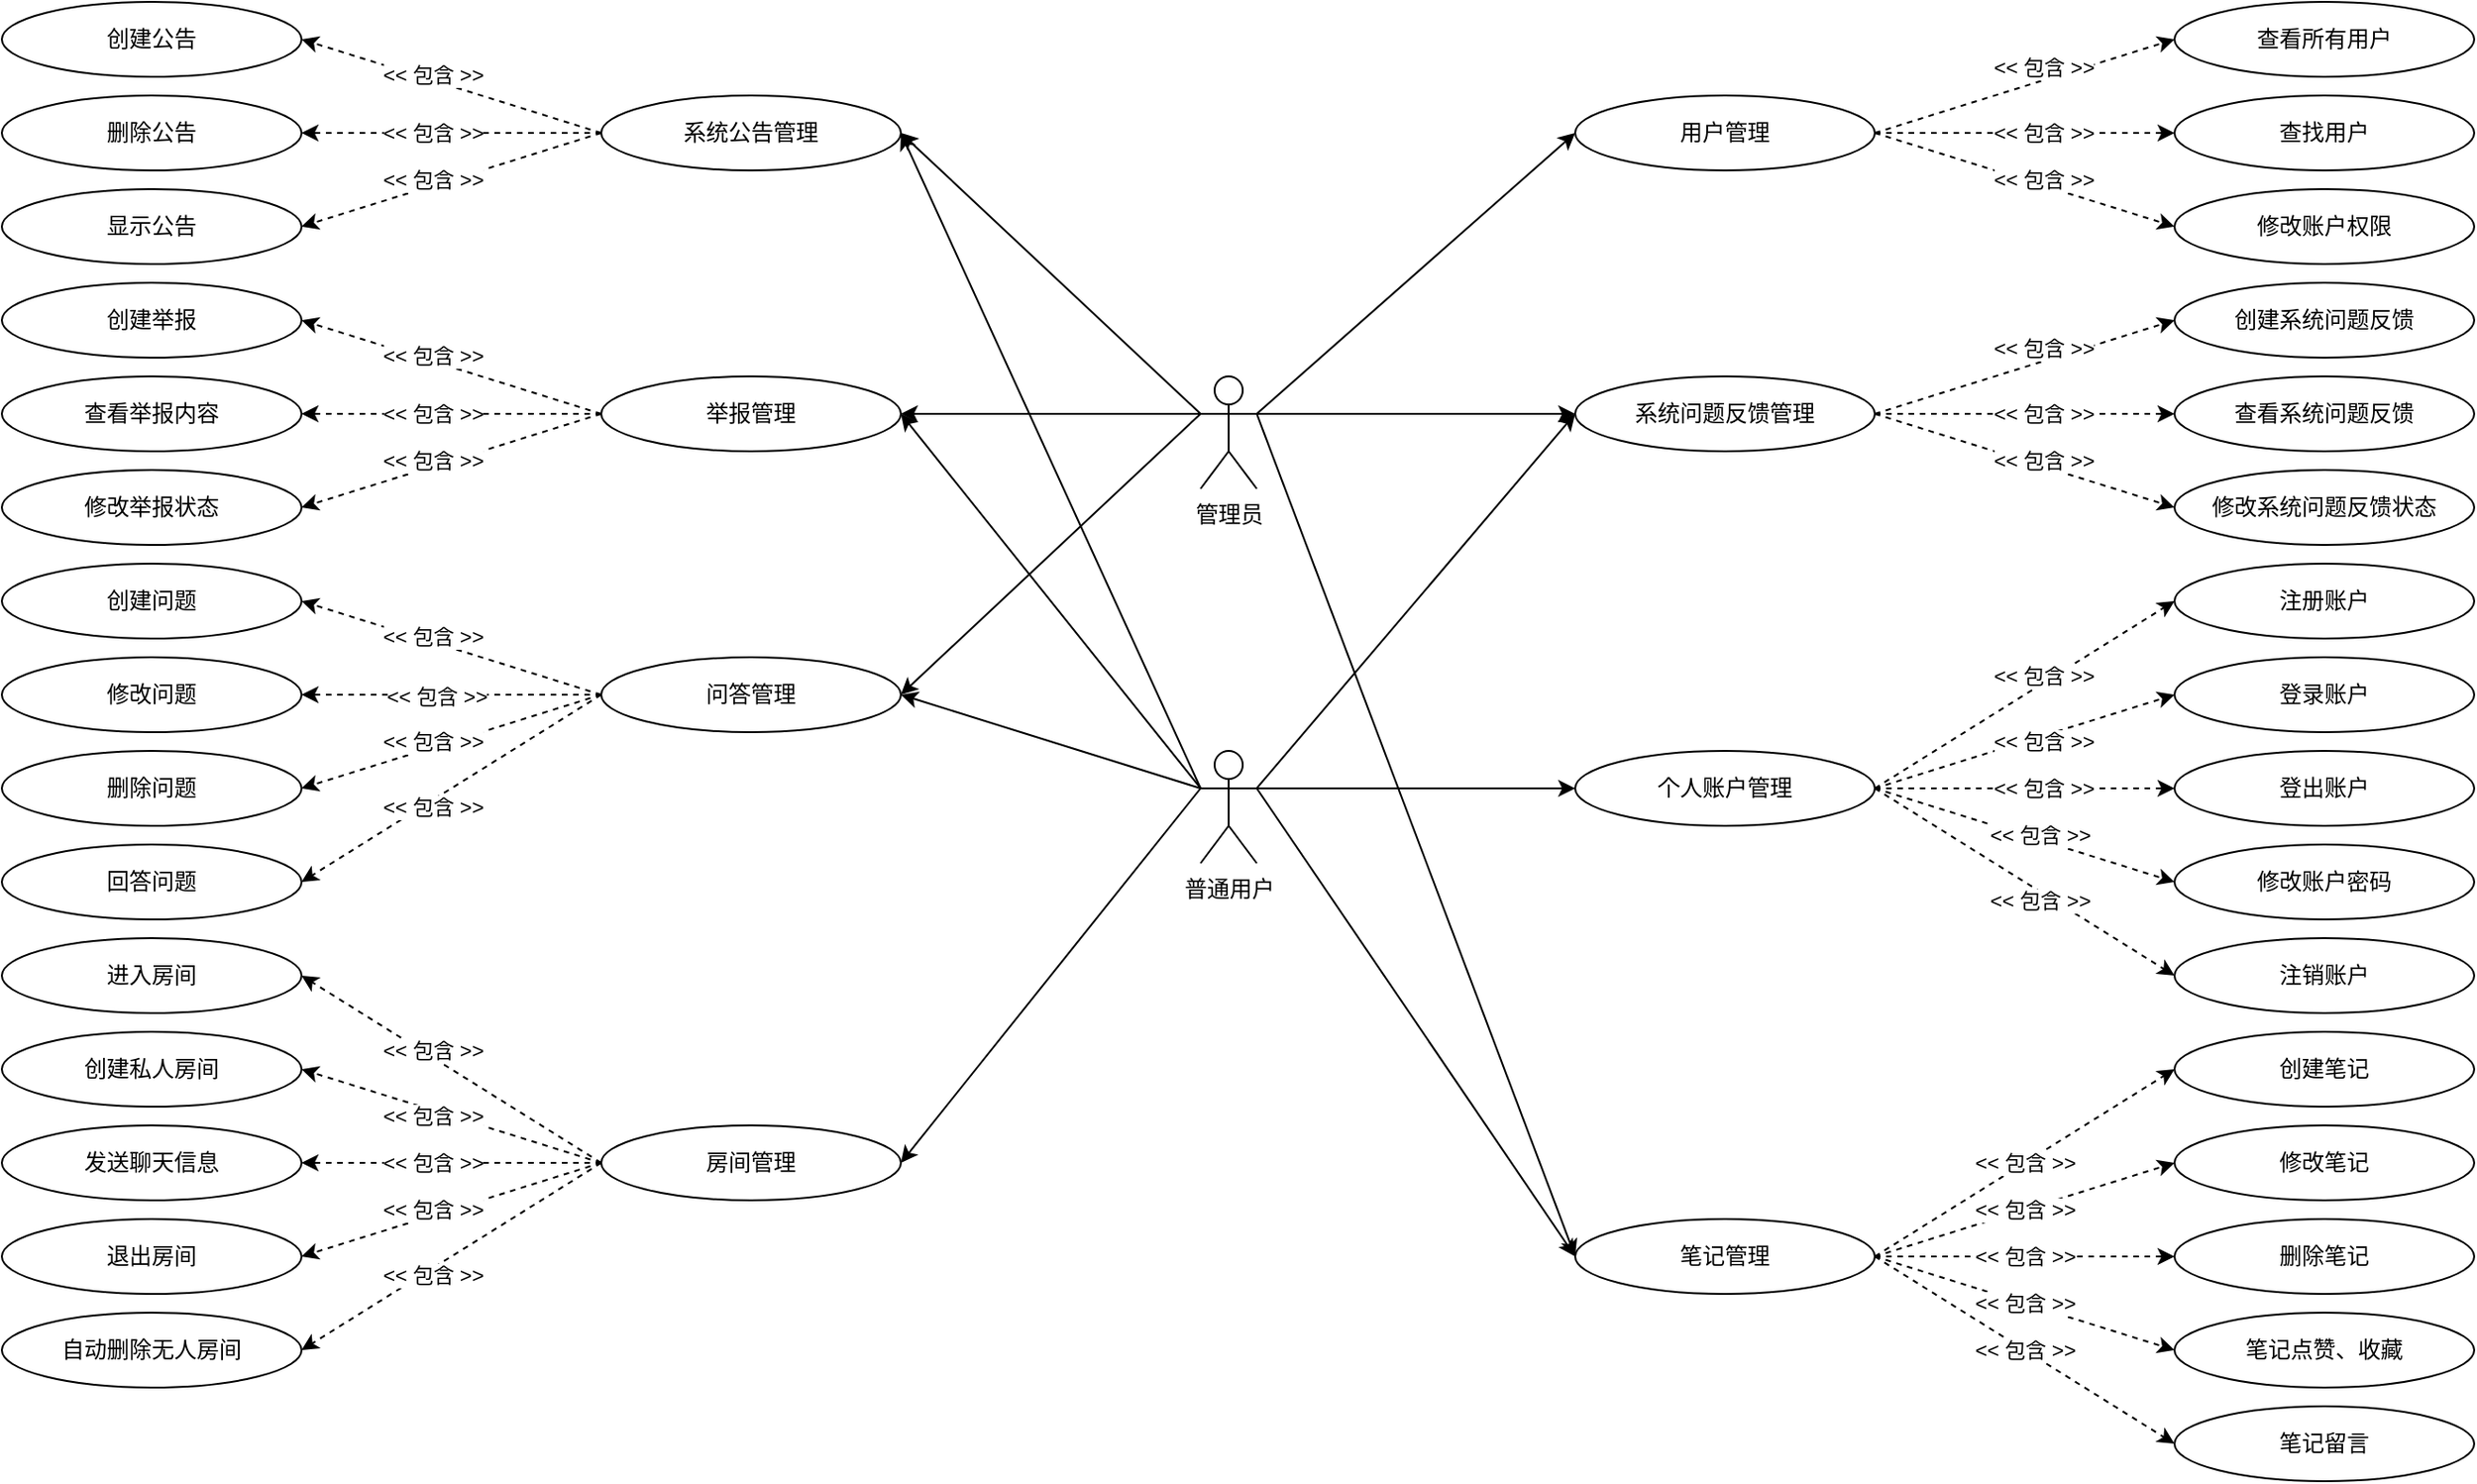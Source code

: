 <mxfile version="17.4.3" type="device" pages="3"><diagram id="Rd5RT0gmE-wIFwSyjO9F" name="用例图"><mxGraphModel dx="1694" dy="1016" grid="1" gridSize="10" guides="1" tooltips="1" connect="1" arrows="1" fold="1" page="1" pageScale="1" pageWidth="2336" pageHeight="1654" math="0" shadow="0"><root><mxCell id="0"/><mxCell id="1" parent="0"/><mxCell id="5EjKBTCTNl_ETN6ZRlN4-1" value="普通用户" style="shape=umlActor;verticalLabelPosition=bottom;verticalAlign=top;html=1;outlineConnect=0;" parent="1" vertex="1"><mxGeometry x="840" y="760" width="30" height="60" as="geometry"/></mxCell><mxCell id="5EjKBTCTNl_ETN6ZRlN4-2" value="管理员" style="shape=umlActor;verticalLabelPosition=bottom;verticalAlign=top;html=1;outlineConnect=0;" parent="1" vertex="1"><mxGeometry x="840" y="560" width="30" height="60" as="geometry"/></mxCell><mxCell id="5EjKBTCTNl_ETN6ZRlN4-5" value="" style="endArrow=classic;html=1;rounded=0;entryX=0;entryY=0.5;entryDx=0;entryDy=0;" parent="1" target="5EjKBTCTNl_ETN6ZRlN4-6" edge="1"><mxGeometry width="50" height="50" relative="1" as="geometry"><mxPoint x="870" y="780" as="sourcePoint"/><mxPoint x="920" y="730" as="targetPoint"/></mxGeometry></mxCell><mxCell id="5EjKBTCTNl_ETN6ZRlN4-6" value="个人账户管理" style="ellipse;whiteSpace=wrap;html=1;" parent="1" vertex="1"><mxGeometry x="1040" y="760" width="160" height="40" as="geometry"/></mxCell><mxCell id="5EjKBTCTNl_ETN6ZRlN4-7" value="" style="endArrow=classic;html=1;rounded=0;dashed=1;entryX=0;entryY=0.5;entryDx=0;entryDy=0;exitX=1;exitY=0.5;exitDx=0;exitDy=0;" parent="1" source="5EjKBTCTNl_ETN6ZRlN4-6" target="5EjKBTCTNl_ETN6ZRlN4-10" edge="1"><mxGeometry relative="1" as="geometry"><mxPoint x="1210" y="710" as="sourcePoint"/><mxPoint x="1280" y="700" as="targetPoint"/></mxGeometry></mxCell><mxCell id="5EjKBTCTNl_ETN6ZRlN4-8" value="&amp;lt;&amp;lt; 包含 &amp;gt;&amp;gt;" style="edgeLabel;resizable=0;html=1;align=center;verticalAlign=middle;" parent="5EjKBTCTNl_ETN6ZRlN4-7" connectable="0" vertex="1"><mxGeometry relative="1" as="geometry"><mxPoint x="10" y="-10" as="offset"/></mxGeometry></mxCell><mxCell id="5EjKBTCTNl_ETN6ZRlN4-10" value="注册账户" style="ellipse;whiteSpace=wrap;html=1;" parent="1" vertex="1"><mxGeometry x="1360" y="660" width="160" height="40" as="geometry"/></mxCell><mxCell id="5EjKBTCTNl_ETN6ZRlN4-11" value="登录账户" style="ellipse;whiteSpace=wrap;html=1;" parent="1" vertex="1"><mxGeometry x="1360" y="710" width="160" height="40" as="geometry"/></mxCell><mxCell id="5EjKBTCTNl_ETN6ZRlN4-12" value="登出账户" style="ellipse;whiteSpace=wrap;html=1;" parent="1" vertex="1"><mxGeometry x="1360" y="760" width="160" height="40" as="geometry"/></mxCell><mxCell id="5EjKBTCTNl_ETN6ZRlN4-13" value="修改账户密码" style="ellipse;whiteSpace=wrap;html=1;" parent="1" vertex="1"><mxGeometry x="1360" y="810" width="160" height="40" as="geometry"/></mxCell><mxCell id="5EjKBTCTNl_ETN6ZRlN4-14" value="注销账户" style="ellipse;whiteSpace=wrap;html=1;" parent="1" vertex="1"><mxGeometry x="1360" y="860" width="160" height="40" as="geometry"/></mxCell><mxCell id="5EjKBTCTNl_ETN6ZRlN4-15" value="" style="endArrow=classic;html=1;rounded=0;dashed=1;entryX=0;entryY=0.5;entryDx=0;entryDy=0;exitX=1;exitY=0.5;exitDx=0;exitDy=0;" parent="1" source="5EjKBTCTNl_ETN6ZRlN4-6" target="5EjKBTCTNl_ETN6ZRlN4-11" edge="1"><mxGeometry relative="1" as="geometry"><mxPoint x="1210" y="790" as="sourcePoint"/><mxPoint x="1290" y="590" as="targetPoint"/></mxGeometry></mxCell><mxCell id="5EjKBTCTNl_ETN6ZRlN4-16" value="&amp;lt;&amp;lt; 包含 &amp;gt;&amp;gt;" style="edgeLabel;resizable=0;html=1;align=center;verticalAlign=middle;" parent="5EjKBTCTNl_ETN6ZRlN4-15" connectable="0" vertex="1"><mxGeometry relative="1" as="geometry"><mxPoint x="10" as="offset"/></mxGeometry></mxCell><mxCell id="5EjKBTCTNl_ETN6ZRlN4-19" value="" style="endArrow=classic;html=1;rounded=0;dashed=1;entryX=0;entryY=0.5;entryDx=0;entryDy=0;exitX=1;exitY=0.5;exitDx=0;exitDy=0;" parent="1" source="5EjKBTCTNl_ETN6ZRlN4-6" target="5EjKBTCTNl_ETN6ZRlN4-12" edge="1"><mxGeometry relative="1" as="geometry"><mxPoint x="1220" y="780" as="sourcePoint"/><mxPoint x="1290" y="640" as="targetPoint"/></mxGeometry></mxCell><mxCell id="5EjKBTCTNl_ETN6ZRlN4-20" value="&amp;lt;&amp;lt; 包含 &amp;gt;&amp;gt;" style="edgeLabel;resizable=0;html=1;align=center;verticalAlign=middle;" parent="5EjKBTCTNl_ETN6ZRlN4-19" connectable="0" vertex="1"><mxGeometry relative="1" as="geometry"><mxPoint x="10" as="offset"/></mxGeometry></mxCell><mxCell id="5EjKBTCTNl_ETN6ZRlN4-21" value="" style="endArrow=classic;html=1;rounded=0;dashed=1;entryX=0;entryY=0.5;entryDx=0;entryDy=0;exitX=1;exitY=0.5;exitDx=0;exitDy=0;" parent="1" source="5EjKBTCTNl_ETN6ZRlN4-6" target="5EjKBTCTNl_ETN6ZRlN4-13" edge="1"><mxGeometry relative="1" as="geometry"><mxPoint x="1230" y="800" as="sourcePoint"/><mxPoint x="1290" y="690" as="targetPoint"/></mxGeometry></mxCell><mxCell id="5EjKBTCTNl_ETN6ZRlN4-22" value="&amp;lt;&amp;lt; 包含 &amp;gt;&amp;gt;" style="edgeLabel;resizable=0;html=1;align=center;verticalAlign=middle;" parent="5EjKBTCTNl_ETN6ZRlN4-21" connectable="0" vertex="1"><mxGeometry relative="1" as="geometry"><mxPoint x="8" as="offset"/></mxGeometry></mxCell><mxCell id="5EjKBTCTNl_ETN6ZRlN4-25" value="" style="endArrow=classic;html=1;rounded=0;dashed=1;entryX=0;entryY=0.5;entryDx=0;entryDy=0;exitX=1;exitY=0.5;exitDx=0;exitDy=0;" parent="1" source="5EjKBTCTNl_ETN6ZRlN4-6" target="5EjKBTCTNl_ETN6ZRlN4-14" edge="1"><mxGeometry relative="1" as="geometry"><mxPoint x="1210" y="810" as="sourcePoint"/><mxPoint x="1290" y="740" as="targetPoint"/></mxGeometry></mxCell><mxCell id="5EjKBTCTNl_ETN6ZRlN4-26" value="&amp;lt;&amp;lt; 包含 &amp;gt;&amp;gt;" style="edgeLabel;resizable=0;html=1;align=center;verticalAlign=middle;" parent="5EjKBTCTNl_ETN6ZRlN4-25" connectable="0" vertex="1"><mxGeometry relative="1" as="geometry"><mxPoint x="8" y="10" as="offset"/></mxGeometry></mxCell><mxCell id="5EjKBTCTNl_ETN6ZRlN4-27" value="" style="endArrow=classic;html=1;rounded=0;entryX=1;entryY=0.5;entryDx=0;entryDy=0;" parent="1" target="5EjKBTCTNl_ETN6ZRlN4-28" edge="1"><mxGeometry width="50" height="50" relative="1" as="geometry"><mxPoint x="840" y="780" as="sourcePoint"/><mxPoint x="1010" y="700" as="targetPoint"/></mxGeometry></mxCell><mxCell id="5EjKBTCTNl_ETN6ZRlN4-28" value="房间管理" style="ellipse;whiteSpace=wrap;html=1;" parent="1" vertex="1"><mxGeometry x="520" y="960" width="160" height="40" as="geometry"/></mxCell><mxCell id="5EjKBTCTNl_ETN6ZRlN4-29" value="进入房间" style="ellipse;whiteSpace=wrap;html=1;" parent="1" vertex="1"><mxGeometry x="200" y="860" width="160" height="40" as="geometry"/></mxCell><mxCell id="5EjKBTCTNl_ETN6ZRlN4-30" value="创建私人房间" style="ellipse;whiteSpace=wrap;html=1;" parent="1" vertex="1"><mxGeometry x="200" y="910" width="160" height="40" as="geometry"/></mxCell><mxCell id="5EjKBTCTNl_ETN6ZRlN4-31" value="发送聊天信息" style="ellipse;whiteSpace=wrap;html=1;" parent="1" vertex="1"><mxGeometry x="200" y="960" width="160" height="40" as="geometry"/></mxCell><mxCell id="5EjKBTCTNl_ETN6ZRlN4-32" value="退出房间" style="ellipse;whiteSpace=wrap;html=1;" parent="1" vertex="1"><mxGeometry x="200" y="1010" width="160" height="40" as="geometry"/></mxCell><mxCell id="5EjKBTCTNl_ETN6ZRlN4-33" value="自动删除无人房间" style="ellipse;whiteSpace=wrap;html=1;" parent="1" vertex="1"><mxGeometry x="200" y="1060" width="160" height="40" as="geometry"/></mxCell><mxCell id="5EjKBTCTNl_ETN6ZRlN4-34" value="" style="endArrow=classic;html=1;rounded=0;dashed=1;entryX=1;entryY=0.5;entryDx=0;entryDy=0;exitX=0;exitY=0.5;exitDx=0;exitDy=0;" parent="1" target="5EjKBTCTNl_ETN6ZRlN4-29" edge="1"><mxGeometry relative="1" as="geometry"><mxPoint x="520" y="980" as="sourcePoint"/><mxPoint x="680" y="820" as="targetPoint"/></mxGeometry></mxCell><mxCell id="5EjKBTCTNl_ETN6ZRlN4-35" value="&amp;lt;&amp;lt; 包含 &amp;gt;&amp;gt;" style="edgeLabel;resizable=0;html=1;align=center;verticalAlign=middle;" parent="5EjKBTCTNl_ETN6ZRlN4-34" connectable="0" vertex="1"><mxGeometry relative="1" as="geometry"><mxPoint x="-10" y="-10" as="offset"/></mxGeometry></mxCell><mxCell id="5EjKBTCTNl_ETN6ZRlN4-36" value="" style="endArrow=classic;html=1;rounded=0;dashed=1;exitX=0;exitY=0.5;exitDx=0;exitDy=0;entryX=1;entryY=0.5;entryDx=0;entryDy=0;" parent="1" target="5EjKBTCTNl_ETN6ZRlN4-30" edge="1"><mxGeometry relative="1" as="geometry"><mxPoint x="520" y="980" as="sourcePoint"/><mxPoint x="390" y="920" as="targetPoint"/></mxGeometry></mxCell><mxCell id="5EjKBTCTNl_ETN6ZRlN4-37" value="&amp;lt;&amp;lt; 包含 &amp;gt;&amp;gt;" style="edgeLabel;resizable=0;html=1;align=center;verticalAlign=middle;" parent="5EjKBTCTNl_ETN6ZRlN4-36" connectable="0" vertex="1"><mxGeometry relative="1" as="geometry"><mxPoint x="-10" as="offset"/></mxGeometry></mxCell><mxCell id="5EjKBTCTNl_ETN6ZRlN4-38" value="" style="endArrow=classic;html=1;rounded=0;dashed=1;entryX=1;entryY=0.5;entryDx=0;entryDy=0;exitX=0;exitY=0.5;exitDx=0;exitDy=0;" parent="1" target="5EjKBTCTNl_ETN6ZRlN4-31" edge="1"><mxGeometry relative="1" as="geometry"><mxPoint x="520" y="980" as="sourcePoint"/><mxPoint x="370" y="950" as="targetPoint"/></mxGeometry></mxCell><mxCell id="5EjKBTCTNl_ETN6ZRlN4-39" value="&amp;lt;&amp;lt; 包含 &amp;gt;&amp;gt;" style="edgeLabel;resizable=0;html=1;align=center;verticalAlign=middle;" parent="5EjKBTCTNl_ETN6ZRlN4-38" connectable="0" vertex="1"><mxGeometry relative="1" as="geometry"><mxPoint x="-10" as="offset"/></mxGeometry></mxCell><mxCell id="5EjKBTCTNl_ETN6ZRlN4-40" value="" style="endArrow=classic;html=1;rounded=0;dashed=1;entryX=1;entryY=0.5;entryDx=0;entryDy=0;exitX=0;exitY=0.5;exitDx=0;exitDy=0;" parent="1" target="5EjKBTCTNl_ETN6ZRlN4-32" edge="1"><mxGeometry relative="1" as="geometry"><mxPoint x="520" y="980" as="sourcePoint"/><mxPoint x="370" y="990" as="targetPoint"/></mxGeometry></mxCell><mxCell id="5EjKBTCTNl_ETN6ZRlN4-41" value="&amp;lt;&amp;lt; 包含 &amp;gt;&amp;gt;" style="edgeLabel;resizable=0;html=1;align=center;verticalAlign=middle;" parent="5EjKBTCTNl_ETN6ZRlN4-40" connectable="0" vertex="1"><mxGeometry relative="1" as="geometry"><mxPoint x="-10" as="offset"/></mxGeometry></mxCell><mxCell id="5EjKBTCTNl_ETN6ZRlN4-42" value="" style="endArrow=classic;html=1;rounded=0;dashed=1;entryX=1;entryY=0.5;entryDx=0;entryDy=0;exitX=0;exitY=0.5;exitDx=0;exitDy=0;" parent="1" target="5EjKBTCTNl_ETN6ZRlN4-33" edge="1"><mxGeometry relative="1" as="geometry"><mxPoint x="520" y="980" as="sourcePoint"/><mxPoint x="370" y="1070" as="targetPoint"/></mxGeometry></mxCell><mxCell id="5EjKBTCTNl_ETN6ZRlN4-43" value="&amp;lt;&amp;lt; 包含 &amp;gt;&amp;gt;" style="edgeLabel;resizable=0;html=1;align=center;verticalAlign=middle;" parent="5EjKBTCTNl_ETN6ZRlN4-42" connectable="0" vertex="1"><mxGeometry relative="1" as="geometry"><mxPoint x="-10" y="10" as="offset"/></mxGeometry></mxCell><mxCell id="5EjKBTCTNl_ETN6ZRlN4-44" value="" style="endArrow=classic;html=1;rounded=0;exitX=1;exitY=0.333;exitDx=0;exitDy=0;exitPerimeter=0;entryX=0;entryY=0.5;entryDx=0;entryDy=0;" parent="1" source="5EjKBTCTNl_ETN6ZRlN4-1" target="5EjKBTCTNl_ETN6ZRlN4-45" edge="1"><mxGeometry width="50" height="50" relative="1" as="geometry"><mxPoint x="870" y="800" as="sourcePoint"/><mxPoint x="1040" y="780" as="targetPoint"/></mxGeometry></mxCell><mxCell id="5EjKBTCTNl_ETN6ZRlN4-45" value="笔记管理" style="ellipse;whiteSpace=wrap;html=1;" parent="1" vertex="1"><mxGeometry x="1040" y="1010" width="160" height="40" as="geometry"/></mxCell><mxCell id="5EjKBTCTNl_ETN6ZRlN4-46" value="" style="endArrow=classic;html=1;rounded=0;dashed=1;exitX=1;exitY=0.5;exitDx=0;exitDy=0;entryX=0;entryY=0.5;entryDx=0;entryDy=0;" parent="1" source="5EjKBTCTNl_ETN6ZRlN4-45" target="5EjKBTCTNl_ETN6ZRlN4-48" edge="1"><mxGeometry relative="1" as="geometry"><mxPoint x="1220" y="820" as="sourcePoint"/><mxPoint x="1360" y="830" as="targetPoint"/></mxGeometry></mxCell><mxCell id="5EjKBTCTNl_ETN6ZRlN4-47" value="&amp;lt;&amp;lt; 包含 &amp;gt;&amp;gt;" style="edgeLabel;resizable=0;html=1;align=center;verticalAlign=middle;" parent="5EjKBTCTNl_ETN6ZRlN4-46" connectable="0" vertex="1"><mxGeometry relative="1" as="geometry"><mxPoint as="offset"/></mxGeometry></mxCell><mxCell id="5EjKBTCTNl_ETN6ZRlN4-48" value="创建笔记" style="ellipse;whiteSpace=wrap;html=1;" parent="1" vertex="1"><mxGeometry x="1360" y="910" width="160" height="40" as="geometry"/></mxCell><mxCell id="5EjKBTCTNl_ETN6ZRlN4-51" value="修改笔记" style="ellipse;whiteSpace=wrap;html=1;" parent="1" vertex="1"><mxGeometry x="1360" y="960" width="160" height="40" as="geometry"/></mxCell><mxCell id="5EjKBTCTNl_ETN6ZRlN4-52" value="删除笔记" style="ellipse;whiteSpace=wrap;html=1;" parent="1" vertex="1"><mxGeometry x="1360" y="1010" width="160" height="40" as="geometry"/></mxCell><mxCell id="5EjKBTCTNl_ETN6ZRlN4-53" value="笔记点赞、收藏" style="ellipse;whiteSpace=wrap;html=1;" parent="1" vertex="1"><mxGeometry x="1360" y="1060" width="160" height="40" as="geometry"/></mxCell><mxCell id="5EjKBTCTNl_ETN6ZRlN4-54" value="笔记留言" style="ellipse;whiteSpace=wrap;html=1;" parent="1" vertex="1"><mxGeometry x="1360" y="1110" width="160" height="40" as="geometry"/></mxCell><mxCell id="5EjKBTCTNl_ETN6ZRlN4-55" value="" style="endArrow=classic;html=1;rounded=0;dashed=1;exitX=1;exitY=0.5;exitDx=0;exitDy=0;entryX=0;entryY=0.5;entryDx=0;entryDy=0;" parent="1" source="5EjKBTCTNl_ETN6ZRlN4-45" target="5EjKBTCTNl_ETN6ZRlN4-51" edge="1"><mxGeometry relative="1" as="geometry"><mxPoint x="1210" y="1040" as="sourcePoint"/><mxPoint x="1370" y="880" as="targetPoint"/></mxGeometry></mxCell><mxCell id="5EjKBTCTNl_ETN6ZRlN4-56" value="&amp;lt;&amp;lt; 包含 &amp;gt;&amp;gt;" style="edgeLabel;resizable=0;html=1;align=center;verticalAlign=middle;" parent="5EjKBTCTNl_ETN6ZRlN4-55" connectable="0" vertex="1"><mxGeometry relative="1" as="geometry"><mxPoint as="offset"/></mxGeometry></mxCell><mxCell id="5EjKBTCTNl_ETN6ZRlN4-57" value="" style="endArrow=classic;html=1;rounded=0;dashed=1;exitX=1;exitY=0.5;exitDx=0;exitDy=0;entryX=0;entryY=0.5;entryDx=0;entryDy=0;" parent="1" source="5EjKBTCTNl_ETN6ZRlN4-45" target="5EjKBTCTNl_ETN6ZRlN4-52" edge="1"><mxGeometry relative="1" as="geometry"><mxPoint x="1210" y="1040" as="sourcePoint"/><mxPoint x="1370" y="960" as="targetPoint"/></mxGeometry></mxCell><mxCell id="5EjKBTCTNl_ETN6ZRlN4-58" value="&amp;lt;&amp;lt; 包含 &amp;gt;&amp;gt;" style="edgeLabel;resizable=0;html=1;align=center;verticalAlign=middle;" parent="5EjKBTCTNl_ETN6ZRlN4-57" connectable="0" vertex="1"><mxGeometry relative="1" as="geometry"><mxPoint as="offset"/></mxGeometry></mxCell><mxCell id="5EjKBTCTNl_ETN6ZRlN4-59" value="" style="endArrow=classic;html=1;rounded=0;dashed=1;exitX=1;exitY=0.5;exitDx=0;exitDy=0;entryX=0;entryY=0.5;entryDx=0;entryDy=0;" parent="1" source="5EjKBTCTNl_ETN6ZRlN4-45" target="5EjKBTCTNl_ETN6ZRlN4-53" edge="1"><mxGeometry relative="1" as="geometry"><mxPoint x="1210" y="1040" as="sourcePoint"/><mxPoint x="1370" y="1040" as="targetPoint"/></mxGeometry></mxCell><mxCell id="5EjKBTCTNl_ETN6ZRlN4-60" value="&amp;lt;&amp;lt; 包含 &amp;gt;&amp;gt;" style="edgeLabel;resizable=0;html=1;align=center;verticalAlign=middle;" parent="5EjKBTCTNl_ETN6ZRlN4-59" connectable="0" vertex="1"><mxGeometry relative="1" as="geometry"><mxPoint as="offset"/></mxGeometry></mxCell><mxCell id="5EjKBTCTNl_ETN6ZRlN4-61" value="" style="endArrow=classic;html=1;rounded=0;dashed=1;exitX=1;exitY=0.5;exitDx=0;exitDy=0;entryX=0;entryY=0.5;entryDx=0;entryDy=0;" parent="1" source="5EjKBTCTNl_ETN6ZRlN4-45" target="5EjKBTCTNl_ETN6ZRlN4-54" edge="1"><mxGeometry relative="1" as="geometry"><mxPoint x="1210" y="1040" as="sourcePoint"/><mxPoint x="1370" y="1120" as="targetPoint"/></mxGeometry></mxCell><mxCell id="5EjKBTCTNl_ETN6ZRlN4-62" value="&amp;lt;&amp;lt; 包含 &amp;gt;&amp;gt;" style="edgeLabel;resizable=0;html=1;align=center;verticalAlign=middle;" parent="5EjKBTCTNl_ETN6ZRlN4-61" connectable="0" vertex="1"><mxGeometry relative="1" as="geometry"><mxPoint as="offset"/></mxGeometry></mxCell><mxCell id="ENS80ESbrOSLl-LTjKCm-3" style="edgeStyle=orthogonalEdgeStyle;rounded=0;orthogonalLoop=1;jettySize=auto;html=1;exitX=0;exitY=0.5;exitDx=0;exitDy=0;entryX=1;entryY=0.5;entryDx=0;entryDy=0;dashed=1;" edge="1" parent="1" source="5EjKBTCTNl_ETN6ZRlN4-64" target="ENS80ESbrOSLl-LTjKCm-1"><mxGeometry relative="1" as="geometry"/></mxCell><mxCell id="5EjKBTCTNl_ETN6ZRlN4-64" value="问答管理" style="ellipse;whiteSpace=wrap;html=1;" parent="1" vertex="1"><mxGeometry x="520" y="710" width="160" height="40" as="geometry"/></mxCell><mxCell id="5EjKBTCTNl_ETN6ZRlN4-66" value="创建问题" style="ellipse;whiteSpace=wrap;html=1;" parent="1" vertex="1"><mxGeometry x="200" y="660" width="160" height="40" as="geometry"/></mxCell><mxCell id="5EjKBTCTNl_ETN6ZRlN4-67" value="删除问题" style="ellipse;whiteSpace=wrap;html=1;" parent="1" vertex="1"><mxGeometry x="200" y="760" width="160" height="40" as="geometry"/></mxCell><mxCell id="5EjKBTCTNl_ETN6ZRlN4-68" value="回答问题" style="ellipse;whiteSpace=wrap;html=1;" parent="1" vertex="1"><mxGeometry x="200" y="810" width="160" height="40" as="geometry"/></mxCell><mxCell id="5EjKBTCTNl_ETN6ZRlN4-69" value="" style="endArrow=classic;html=1;rounded=0;entryX=1;entryY=0.5;entryDx=0;entryDy=0;exitX=0;exitY=0.333;exitDx=0;exitDy=0;exitPerimeter=0;" parent="1" source="5EjKBTCTNl_ETN6ZRlN4-1" target="5EjKBTCTNl_ETN6ZRlN4-64" edge="1"><mxGeometry width="50" height="50" relative="1" as="geometry"><mxPoint x="850.0" y="790" as="sourcePoint"/><mxPoint x="690.0" y="990" as="targetPoint"/></mxGeometry></mxCell><mxCell id="5EjKBTCTNl_ETN6ZRlN4-70" value="" style="endArrow=classic;html=1;rounded=0;dashed=1;entryX=1;entryY=0.5;entryDx=0;entryDy=0;exitX=0;exitY=0.5;exitDx=0;exitDy=0;" parent="1" source="5EjKBTCTNl_ETN6ZRlN4-64" target="5EjKBTCTNl_ETN6ZRlN4-67" edge="1"><mxGeometry relative="1" as="geometry"><mxPoint x="520" y="780" as="sourcePoint"/><mxPoint x="370" y="950" as="targetPoint"/></mxGeometry></mxCell><mxCell id="5EjKBTCTNl_ETN6ZRlN4-71" value="&amp;lt;&amp;lt; 包含 &amp;gt;&amp;gt;" style="edgeLabel;resizable=0;html=1;align=center;verticalAlign=middle;" parent="5EjKBTCTNl_ETN6ZRlN4-70" connectable="0" vertex="1"><mxGeometry relative="1" as="geometry"><mxPoint x="-10" as="offset"/></mxGeometry></mxCell><mxCell id="5EjKBTCTNl_ETN6ZRlN4-72" value="" style="endArrow=classic;html=1;rounded=0;dashed=1;entryX=1;entryY=0.5;entryDx=0;entryDy=0;exitX=0;exitY=0.5;exitDx=0;exitDy=0;" parent="1" source="5EjKBTCTNl_ETN6ZRlN4-64" target="5EjKBTCTNl_ETN6ZRlN4-68" edge="1"><mxGeometry relative="1" as="geometry"><mxPoint x="520" y="780" as="sourcePoint"/><mxPoint x="370" y="790" as="targetPoint"/></mxGeometry></mxCell><mxCell id="5EjKBTCTNl_ETN6ZRlN4-73" value="&amp;lt;&amp;lt; 包含 &amp;gt;&amp;gt;" style="edgeLabel;resizable=0;html=1;align=center;verticalAlign=middle;" parent="5EjKBTCTNl_ETN6ZRlN4-72" connectable="0" vertex="1"><mxGeometry relative="1" as="geometry"><mxPoint x="-10" y="10" as="offset"/></mxGeometry></mxCell><mxCell id="5EjKBTCTNl_ETN6ZRlN4-74" value="" style="endArrow=classic;html=1;rounded=0;dashed=1;entryX=1;entryY=0.5;entryDx=0;entryDy=0;exitX=0;exitY=0.5;exitDx=0;exitDy=0;" parent="1" source="5EjKBTCTNl_ETN6ZRlN4-64" target="5EjKBTCTNl_ETN6ZRlN4-66" edge="1"><mxGeometry relative="1" as="geometry"><mxPoint x="530.0" y="740" as="sourcePoint"/><mxPoint x="370" y="740" as="targetPoint"/></mxGeometry></mxCell><mxCell id="5EjKBTCTNl_ETN6ZRlN4-75" value="&amp;lt;&amp;lt; 包含 &amp;gt;&amp;gt;" style="edgeLabel;resizable=0;html=1;align=center;verticalAlign=middle;" parent="5EjKBTCTNl_ETN6ZRlN4-74" connectable="0" vertex="1"><mxGeometry relative="1" as="geometry"><mxPoint x="-10" y="-6" as="offset"/></mxGeometry></mxCell><mxCell id="5EjKBTCTNl_ETN6ZRlN4-76" value="举报管理" style="ellipse;whiteSpace=wrap;html=1;" parent="1" vertex="1"><mxGeometry x="520" y="560" width="160" height="40" as="geometry"/></mxCell><mxCell id="5EjKBTCTNl_ETN6ZRlN4-77" value="创建举报" style="ellipse;whiteSpace=wrap;html=1;" parent="1" vertex="1"><mxGeometry x="200" y="510" width="160" height="40" as="geometry"/></mxCell><mxCell id="5EjKBTCTNl_ETN6ZRlN4-78" value="查看举报内容" style="ellipse;whiteSpace=wrap;html=1;" parent="1" vertex="1"><mxGeometry x="200" y="560" width="160" height="40" as="geometry"/></mxCell><mxCell id="5EjKBTCTNl_ETN6ZRlN4-79" value="修改举报状态" style="ellipse;whiteSpace=wrap;html=1;" parent="1" vertex="1"><mxGeometry x="200" y="610" width="160" height="40" as="geometry"/></mxCell><mxCell id="5EjKBTCTNl_ETN6ZRlN4-80" value="" style="endArrow=classic;html=1;rounded=0;dashed=1;entryX=1;entryY=0.5;entryDx=0;entryDy=0;exitX=0;exitY=0.5;exitDx=0;exitDy=0;" parent="1" source="5EjKBTCTNl_ETN6ZRlN4-76" target="5EjKBTCTNl_ETN6ZRlN4-78" edge="1"><mxGeometry relative="1" as="geometry"><mxPoint x="530.0" y="910" as="sourcePoint"/><mxPoint x="370" y="750" as="targetPoint"/></mxGeometry></mxCell><mxCell id="5EjKBTCTNl_ETN6ZRlN4-81" value="&amp;lt;&amp;lt; 包含 &amp;gt;&amp;gt;" style="edgeLabel;resizable=0;html=1;align=center;verticalAlign=middle;" parent="5EjKBTCTNl_ETN6ZRlN4-80" connectable="0" vertex="1"><mxGeometry relative="1" as="geometry"><mxPoint x="-10" as="offset"/></mxGeometry></mxCell><mxCell id="5EjKBTCTNl_ETN6ZRlN4-82" value="" style="endArrow=classic;html=1;rounded=0;dashed=1;entryX=1;entryY=0.5;entryDx=0;entryDy=0;exitX=0;exitY=0.5;exitDx=0;exitDy=0;" parent="1" source="5EjKBTCTNl_ETN6ZRlN4-76" target="5EjKBTCTNl_ETN6ZRlN4-79" edge="1"><mxGeometry relative="1" as="geometry"><mxPoint x="530.0" y="590" as="sourcePoint"/><mxPoint x="370" y="590" as="targetPoint"/></mxGeometry></mxCell><mxCell id="5EjKBTCTNl_ETN6ZRlN4-83" value="&amp;lt;&amp;lt; 包含 &amp;gt;&amp;gt;" style="edgeLabel;resizable=0;html=1;align=center;verticalAlign=middle;" parent="5EjKBTCTNl_ETN6ZRlN4-82" connectable="0" vertex="1"><mxGeometry relative="1" as="geometry"><mxPoint x="-10" as="offset"/></mxGeometry></mxCell><mxCell id="5EjKBTCTNl_ETN6ZRlN4-84" value="" style="endArrow=classic;html=1;rounded=0;dashed=1;entryX=1;entryY=0.5;entryDx=0;entryDy=0;exitX=0;exitY=0.5;exitDx=0;exitDy=0;" parent="1" source="5EjKBTCTNl_ETN6ZRlN4-76" target="5EjKBTCTNl_ETN6ZRlN4-77" edge="1"><mxGeometry relative="1" as="geometry"><mxPoint x="530.0" y="590" as="sourcePoint"/><mxPoint x="370" y="590" as="targetPoint"/></mxGeometry></mxCell><mxCell id="5EjKBTCTNl_ETN6ZRlN4-85" value="&amp;lt;&amp;lt; 包含 &amp;gt;&amp;gt;" style="edgeLabel;resizable=0;html=1;align=center;verticalAlign=middle;" parent="5EjKBTCTNl_ETN6ZRlN4-84" connectable="0" vertex="1"><mxGeometry relative="1" as="geometry"><mxPoint x="-10" y="-6" as="offset"/></mxGeometry></mxCell><mxCell id="5EjKBTCTNl_ETN6ZRlN4-87" value="" style="endArrow=classic;html=1;rounded=0;exitX=0;exitY=0.333;exitDx=0;exitDy=0;exitPerimeter=0;entryX=1;entryY=0.5;entryDx=0;entryDy=0;" parent="1" source="5EjKBTCTNl_ETN6ZRlN4-1" target="5EjKBTCTNl_ETN6ZRlN4-76" edge="1"><mxGeometry width="50" height="50" relative="1" as="geometry"><mxPoint x="840.0" y="540" as="sourcePoint"/><mxPoint x="700" y="420" as="targetPoint"/></mxGeometry></mxCell><mxCell id="5EjKBTCTNl_ETN6ZRlN4-98" value="用户管理" style="ellipse;whiteSpace=wrap;html=1;" parent="1" vertex="1"><mxGeometry x="1040" y="410" width="160" height="40" as="geometry"/></mxCell><mxCell id="5EjKBTCTNl_ETN6ZRlN4-99" value="" style="endArrow=classic;html=1;rounded=0;dashed=1;entryX=0;entryY=0.5;entryDx=0;entryDy=0;exitX=1;exitY=0.5;exitDx=0;exitDy=0;" parent="1" source="5EjKBTCTNl_ETN6ZRlN4-98" target="5EjKBTCTNl_ETN6ZRlN4-101" edge="1"><mxGeometry relative="1" as="geometry"><mxPoint x="1210" y="440" as="sourcePoint"/><mxPoint x="1280" y="430" as="targetPoint"/></mxGeometry></mxCell><mxCell id="5EjKBTCTNl_ETN6ZRlN4-100" value="&amp;lt;&amp;lt; 包含 &amp;gt;&amp;gt;" style="edgeLabel;resizable=0;html=1;align=center;verticalAlign=middle;" parent="5EjKBTCTNl_ETN6ZRlN4-99" connectable="0" vertex="1"><mxGeometry relative="1" as="geometry"><mxPoint x="10" y="-10" as="offset"/></mxGeometry></mxCell><mxCell id="5EjKBTCTNl_ETN6ZRlN4-101" value="查看所有用户" style="ellipse;whiteSpace=wrap;html=1;" parent="1" vertex="1"><mxGeometry x="1360" y="360" width="160" height="40" as="geometry"/></mxCell><mxCell id="5EjKBTCTNl_ETN6ZRlN4-102" value="查找用户" style="ellipse;whiteSpace=wrap;html=1;" parent="1" vertex="1"><mxGeometry x="1360" y="410" width="160" height="40" as="geometry"/></mxCell><mxCell id="5EjKBTCTNl_ETN6ZRlN4-103" value="修改账户权限" style="ellipse;whiteSpace=wrap;html=1;" parent="1" vertex="1"><mxGeometry x="1360" y="460" width="160" height="40" as="geometry"/></mxCell><mxCell id="5EjKBTCTNl_ETN6ZRlN4-104" value="" style="endArrow=classic;html=1;rounded=0;dashed=1;entryX=0;entryY=0.5;entryDx=0;entryDy=0;exitX=1;exitY=0.5;exitDx=0;exitDy=0;" parent="1" source="5EjKBTCTNl_ETN6ZRlN4-98" target="5EjKBTCTNl_ETN6ZRlN4-102" edge="1"><mxGeometry relative="1" as="geometry"><mxPoint x="1210" y="520" as="sourcePoint"/><mxPoint x="1290" y="320" as="targetPoint"/></mxGeometry></mxCell><mxCell id="5EjKBTCTNl_ETN6ZRlN4-105" value="&amp;lt;&amp;lt; 包含 &amp;gt;&amp;gt;" style="edgeLabel;resizable=0;html=1;align=center;verticalAlign=middle;" parent="5EjKBTCTNl_ETN6ZRlN4-104" connectable="0" vertex="1"><mxGeometry relative="1" as="geometry"><mxPoint x="10" as="offset"/></mxGeometry></mxCell><mxCell id="5EjKBTCTNl_ETN6ZRlN4-106" value="" style="endArrow=classic;html=1;rounded=0;dashed=1;entryX=0;entryY=0.5;entryDx=0;entryDy=0;exitX=1;exitY=0.5;exitDx=0;exitDy=0;" parent="1" source="5EjKBTCTNl_ETN6ZRlN4-98" target="5EjKBTCTNl_ETN6ZRlN4-103" edge="1"><mxGeometry relative="1" as="geometry"><mxPoint x="1220" y="510" as="sourcePoint"/><mxPoint x="1290" y="370" as="targetPoint"/></mxGeometry></mxCell><mxCell id="5EjKBTCTNl_ETN6ZRlN4-107" value="&amp;lt;&amp;lt; 包含 &amp;gt;&amp;gt;" style="edgeLabel;resizable=0;html=1;align=center;verticalAlign=middle;" parent="5EjKBTCTNl_ETN6ZRlN4-106" connectable="0" vertex="1"><mxGeometry relative="1" as="geometry"><mxPoint x="10" as="offset"/></mxGeometry></mxCell><mxCell id="5EjKBTCTNl_ETN6ZRlN4-108" value="" style="endArrow=classic;html=1;rounded=0;exitX=1;exitY=0.333;exitDx=0;exitDy=0;exitPerimeter=0;entryX=0;entryY=0.5;entryDx=0;entryDy=0;" parent="1" source="5EjKBTCTNl_ETN6ZRlN4-2" target="5EjKBTCTNl_ETN6ZRlN4-98" edge="1"><mxGeometry width="50" height="50" relative="1" as="geometry"><mxPoint x="850.0" y="230" as="sourcePoint"/><mxPoint x="690.0" y="430" as="targetPoint"/></mxGeometry></mxCell><mxCell id="5EjKBTCTNl_ETN6ZRlN4-109" value="系统公告管理" style="ellipse;whiteSpace=wrap;html=1;" parent="1" vertex="1"><mxGeometry x="520" y="410" width="160" height="40" as="geometry"/></mxCell><mxCell id="5EjKBTCTNl_ETN6ZRlN4-110" value="创建公告" style="ellipse;whiteSpace=wrap;html=1;" parent="1" vertex="1"><mxGeometry x="200" y="360" width="160" height="40" as="geometry"/></mxCell><mxCell id="5EjKBTCTNl_ETN6ZRlN4-111" value="删除公告" style="ellipse;whiteSpace=wrap;html=1;" parent="1" vertex="1"><mxGeometry x="200" y="410" width="160" height="40" as="geometry"/></mxCell><mxCell id="5EjKBTCTNl_ETN6ZRlN4-112" value="显示公告" style="ellipse;whiteSpace=wrap;html=1;" parent="1" vertex="1"><mxGeometry x="200" y="460" width="160" height="40" as="geometry"/></mxCell><mxCell id="5EjKBTCTNl_ETN6ZRlN4-113" value="" style="endArrow=classic;html=1;rounded=0;dashed=1;entryX=1;entryY=0.5;entryDx=0;entryDy=0;exitX=0;exitY=0.5;exitDx=0;exitDy=0;" parent="1" source="5EjKBTCTNl_ETN6ZRlN4-109" target="5EjKBTCTNl_ETN6ZRlN4-111" edge="1"><mxGeometry relative="1" as="geometry"><mxPoint x="530.0" y="760" as="sourcePoint"/><mxPoint x="370" y="600" as="targetPoint"/></mxGeometry></mxCell><mxCell id="5EjKBTCTNl_ETN6ZRlN4-114" value="&amp;lt;&amp;lt; 包含 &amp;gt;&amp;gt;" style="edgeLabel;resizable=0;html=1;align=center;verticalAlign=middle;" parent="5EjKBTCTNl_ETN6ZRlN4-113" connectable="0" vertex="1"><mxGeometry relative="1" as="geometry"><mxPoint x="-10" as="offset"/></mxGeometry></mxCell><mxCell id="5EjKBTCTNl_ETN6ZRlN4-115" value="" style="endArrow=classic;html=1;rounded=0;dashed=1;entryX=1;entryY=0.5;entryDx=0;entryDy=0;exitX=0;exitY=0.5;exitDx=0;exitDy=0;" parent="1" source="5EjKBTCTNl_ETN6ZRlN4-109" target="5EjKBTCTNl_ETN6ZRlN4-112" edge="1"><mxGeometry relative="1" as="geometry"><mxPoint x="530.0" y="440" as="sourcePoint"/><mxPoint x="370" y="440" as="targetPoint"/></mxGeometry></mxCell><mxCell id="5EjKBTCTNl_ETN6ZRlN4-116" value="&amp;lt;&amp;lt; 包含 &amp;gt;&amp;gt;" style="edgeLabel;resizable=0;html=1;align=center;verticalAlign=middle;" parent="5EjKBTCTNl_ETN6ZRlN4-115" connectable="0" vertex="1"><mxGeometry relative="1" as="geometry"><mxPoint x="-10" as="offset"/></mxGeometry></mxCell><mxCell id="5EjKBTCTNl_ETN6ZRlN4-117" value="" style="endArrow=classic;html=1;rounded=0;dashed=1;entryX=1;entryY=0.5;entryDx=0;entryDy=0;exitX=0;exitY=0.5;exitDx=0;exitDy=0;" parent="1" source="5EjKBTCTNl_ETN6ZRlN4-109" target="5EjKBTCTNl_ETN6ZRlN4-110" edge="1"><mxGeometry relative="1" as="geometry"><mxPoint x="530.0" y="440" as="sourcePoint"/><mxPoint x="370" y="440" as="targetPoint"/></mxGeometry></mxCell><mxCell id="5EjKBTCTNl_ETN6ZRlN4-118" value="&amp;lt;&amp;lt; 包含 &amp;gt;&amp;gt;" style="edgeLabel;resizable=0;html=1;align=center;verticalAlign=middle;" parent="5EjKBTCTNl_ETN6ZRlN4-117" connectable="0" vertex="1"><mxGeometry relative="1" as="geometry"><mxPoint x="-10" y="-6" as="offset"/></mxGeometry></mxCell><mxCell id="5EjKBTCTNl_ETN6ZRlN4-119" value="" style="endArrow=classic;html=1;rounded=0;exitX=0;exitY=0.333;exitDx=0;exitDy=0;exitPerimeter=0;entryX=1;entryY=0.5;entryDx=0;entryDy=0;" parent="1" source="5EjKBTCTNl_ETN6ZRlN4-2" target="5EjKBTCTNl_ETN6ZRlN4-109" edge="1"><mxGeometry width="50" height="50" relative="1" as="geometry"><mxPoint x="850.0" y="230" as="sourcePoint"/><mxPoint x="690.0" y="430" as="targetPoint"/></mxGeometry></mxCell><mxCell id="5EjKBTCTNl_ETN6ZRlN4-120" value="系统问题反馈管理" style="ellipse;whiteSpace=wrap;html=1;" parent="1" vertex="1"><mxGeometry x="1040" y="560" width="160" height="40" as="geometry"/></mxCell><mxCell id="5EjKBTCTNl_ETN6ZRlN4-121" value="" style="endArrow=classic;html=1;rounded=0;dashed=1;entryX=0;entryY=0.5;entryDx=0;entryDy=0;exitX=1;exitY=0.5;exitDx=0;exitDy=0;" parent="1" source="5EjKBTCTNl_ETN6ZRlN4-120" target="5EjKBTCTNl_ETN6ZRlN4-123" edge="1"><mxGeometry relative="1" as="geometry"><mxPoint x="1210" y="590" as="sourcePoint"/><mxPoint x="1280" y="580" as="targetPoint"/></mxGeometry></mxCell><mxCell id="5EjKBTCTNl_ETN6ZRlN4-122" value="&amp;lt;&amp;lt; 包含 &amp;gt;&amp;gt;" style="edgeLabel;resizable=0;html=1;align=center;verticalAlign=middle;" parent="5EjKBTCTNl_ETN6ZRlN4-121" connectable="0" vertex="1"><mxGeometry relative="1" as="geometry"><mxPoint x="10" y="-10" as="offset"/></mxGeometry></mxCell><mxCell id="5EjKBTCTNl_ETN6ZRlN4-123" value="创建系统问题反馈" style="ellipse;whiteSpace=wrap;html=1;" parent="1" vertex="1"><mxGeometry x="1360" y="510" width="160" height="40" as="geometry"/></mxCell><mxCell id="5EjKBTCTNl_ETN6ZRlN4-124" value="查看系统问题反馈" style="ellipse;whiteSpace=wrap;html=1;" parent="1" vertex="1"><mxGeometry x="1360" y="560" width="160" height="40" as="geometry"/></mxCell><mxCell id="5EjKBTCTNl_ETN6ZRlN4-125" value="修改系统问题反馈状态" style="ellipse;whiteSpace=wrap;html=1;" parent="1" vertex="1"><mxGeometry x="1360" y="610" width="160" height="40" as="geometry"/></mxCell><mxCell id="5EjKBTCTNl_ETN6ZRlN4-126" value="" style="endArrow=classic;html=1;rounded=0;dashed=1;entryX=0;entryY=0.5;entryDx=0;entryDy=0;exitX=1;exitY=0.5;exitDx=0;exitDy=0;" parent="1" source="5EjKBTCTNl_ETN6ZRlN4-120" target="5EjKBTCTNl_ETN6ZRlN4-124" edge="1"><mxGeometry relative="1" as="geometry"><mxPoint x="1210" y="670" as="sourcePoint"/><mxPoint x="1290" y="470" as="targetPoint"/></mxGeometry></mxCell><mxCell id="5EjKBTCTNl_ETN6ZRlN4-127" value="&amp;lt;&amp;lt; 包含 &amp;gt;&amp;gt;" style="edgeLabel;resizable=0;html=1;align=center;verticalAlign=middle;" parent="5EjKBTCTNl_ETN6ZRlN4-126" connectable="0" vertex="1"><mxGeometry relative="1" as="geometry"><mxPoint x="10" as="offset"/></mxGeometry></mxCell><mxCell id="5EjKBTCTNl_ETN6ZRlN4-128" value="" style="endArrow=classic;html=1;rounded=0;dashed=1;entryX=0;entryY=0.5;entryDx=0;entryDy=0;exitX=1;exitY=0.5;exitDx=0;exitDy=0;" parent="1" source="5EjKBTCTNl_ETN6ZRlN4-120" target="5EjKBTCTNl_ETN6ZRlN4-125" edge="1"><mxGeometry relative="1" as="geometry"><mxPoint x="1220" y="660" as="sourcePoint"/><mxPoint x="1290" y="520" as="targetPoint"/></mxGeometry></mxCell><mxCell id="5EjKBTCTNl_ETN6ZRlN4-129" value="&amp;lt;&amp;lt; 包含 &amp;gt;&amp;gt;" style="edgeLabel;resizable=0;html=1;align=center;verticalAlign=middle;" parent="5EjKBTCTNl_ETN6ZRlN4-128" connectable="0" vertex="1"><mxGeometry relative="1" as="geometry"><mxPoint x="10" as="offset"/></mxGeometry></mxCell><mxCell id="5EjKBTCTNl_ETN6ZRlN4-130" value="" style="endArrow=classic;html=1;rounded=0;entryX=0;entryY=0.5;entryDx=0;entryDy=0;exitX=1;exitY=0.333;exitDx=0;exitDy=0;exitPerimeter=0;" parent="1" source="5EjKBTCTNl_ETN6ZRlN4-1" target="5EjKBTCTNl_ETN6ZRlN4-120" edge="1"><mxGeometry width="50" height="50" relative="1" as="geometry"><mxPoint x="880" y="790.0" as="sourcePoint"/><mxPoint x="1050.0" y="750.0" as="targetPoint"/></mxGeometry></mxCell><mxCell id="5EjKBTCTNl_ETN6ZRlN4-131" value="" style="endArrow=classic;html=1;rounded=0;exitX=0;exitY=0.333;exitDx=0;exitDy=0;exitPerimeter=0;entryX=1;entryY=0.5;entryDx=0;entryDy=0;" parent="1" source="5EjKBTCTNl_ETN6ZRlN4-2" target="5EjKBTCTNl_ETN6ZRlN4-76" edge="1"><mxGeometry width="50" height="50" relative="1" as="geometry"><mxPoint x="850" y="230" as="sourcePoint"/><mxPoint x="690" y="230" as="targetPoint"/></mxGeometry></mxCell><mxCell id="5EjKBTCTNl_ETN6ZRlN4-132" value="" style="endArrow=classic;html=1;rounded=0;entryX=1;entryY=0.5;entryDx=0;entryDy=0;exitX=0;exitY=0.333;exitDx=0;exitDy=0;exitPerimeter=0;" parent="1" source="5EjKBTCTNl_ETN6ZRlN4-2" target="5EjKBTCTNl_ETN6ZRlN4-64" edge="1"><mxGeometry width="50" height="50" relative="1" as="geometry"><mxPoint x="840" y="220" as="sourcePoint"/><mxPoint x="690" y="470" as="targetPoint"/></mxGeometry></mxCell><mxCell id="5EjKBTCTNl_ETN6ZRlN4-133" value="" style="endArrow=classic;html=1;rounded=0;entryX=0;entryY=0.5;entryDx=0;entryDy=0;exitX=1;exitY=0.333;exitDx=0;exitDy=0;exitPerimeter=0;" parent="1" source="5EjKBTCTNl_ETN6ZRlN4-2" target="5EjKBTCTNl_ETN6ZRlN4-120" edge="1"><mxGeometry width="50" height="50" relative="1" as="geometry"><mxPoint x="850" y="230" as="sourcePoint"/><mxPoint x="690" y="710.0" as="targetPoint"/></mxGeometry></mxCell><mxCell id="5EjKBTCTNl_ETN6ZRlN4-134" value="" style="endArrow=classic;html=1;rounded=0;entryX=0;entryY=0.5;entryDx=0;entryDy=0;exitX=1;exitY=0.333;exitDx=0;exitDy=0;exitPerimeter=0;" parent="1" source="5EjKBTCTNl_ETN6ZRlN4-2" target="5EjKBTCTNl_ETN6ZRlN4-45" edge="1"><mxGeometry width="50" height="50" relative="1" as="geometry"><mxPoint x="880" y="230" as="sourcePoint"/><mxPoint x="1050.0" y="430" as="targetPoint"/></mxGeometry></mxCell><mxCell id="5EjKBTCTNl_ETN6ZRlN4-135" value="" style="endArrow=classic;html=1;rounded=0;entryX=1;entryY=0.5;entryDx=0;entryDy=0;exitX=0;exitY=0.333;exitDx=0;exitDy=0;exitPerimeter=0;" parent="1" source="5EjKBTCTNl_ETN6ZRlN4-1" target="5EjKBTCTNl_ETN6ZRlN4-109" edge="1"><mxGeometry width="50" height="50" relative="1" as="geometry"><mxPoint x="860" y="730" as="sourcePoint"/><mxPoint x="710" y="430" as="targetPoint"/></mxGeometry></mxCell><mxCell id="ENS80ESbrOSLl-LTjKCm-1" value="修改问题" style="ellipse;whiteSpace=wrap;html=1;" vertex="1" parent="1"><mxGeometry x="200" y="710" width="160" height="40" as="geometry"/></mxCell><mxCell id="ENS80ESbrOSLl-LTjKCm-4" value="&amp;lt;&amp;lt; 包含 &amp;gt;&amp;gt;" style="edgeLabel;resizable=0;html=1;align=center;verticalAlign=middle;" connectable="0" vertex="1" parent="1"><mxGeometry x="439.824" y="708.945" as="geometry"><mxPoint x="-8" y="22" as="offset"/></mxGeometry></mxCell></root></mxGraphModel></diagram><diagram id="CvsmMRcvhYrSG0euMOeI" name="普通用户流程图"><mxGraphModel grid="1" page="1" gridSize="10" guides="1" tooltips="1" connect="1" arrows="1" fold="1" pageScale="1" pageWidth="3300" pageHeight="2339" math="0" shadow="0"><root><mxCell id="0"/><mxCell id="1" parent="0"/><mxCell id="KAckp7lJSWqJzSbNm3EW-58" value="" style="edgeStyle=orthogonalEdgeStyle;rounded=0;orthogonalLoop=1;jettySize=auto;html=1;fontSize=50;strokeColor=default;strokeWidth=1;" edge="1" parent="1" source="uer4yzXSCp0Qv8qHAgVa-1" target="uer4yzXSCp0Qv8qHAgVa-11"><mxGeometry relative="1" as="geometry"/></mxCell><mxCell id="uer4yzXSCp0Qv8qHAgVa-1" value="" style="ellipse;html=1;shape=startState;fillColor=#000000;strokeColor=none;" vertex="1" parent="1"><mxGeometry x="967" y="20" width="50" height="50" as="geometry"/></mxCell><mxCell id="uer4yzXSCp0Qv8qHAgVa-12" style="edgeStyle=orthogonalEdgeStyle;rounded=0;orthogonalLoop=1;jettySize=auto;html=1;exitX=0.5;exitY=1;exitDx=0;exitDy=0;strokeColor=default;" edge="1" parent="1" source="uer4yzXSCp0Qv8qHAgVa-11" target="uer4yzXSCp0Qv8qHAgVa-13"><mxGeometry relative="1" as="geometry"><mxPoint x="991.87" y="191" as="targetPoint"/></mxGeometry></mxCell><mxCell id="uer4yzXSCp0Qv8qHAgVa-11" value="普通用户登录页面" style="rounded=0;whiteSpace=wrap;html=1;strokeColor=default;strokeWidth=1;fillColor=none;" vertex="1" parent="1"><mxGeometry x="932" y="111" width="120" height="60" as="geometry"/></mxCell><mxCell id="uer4yzXSCp0Qv8qHAgVa-21" value="" style="edgeStyle=orthogonalEdgeStyle;rounded=0;orthogonalLoop=1;jettySize=auto;html=1;strokeColor=default;" edge="1" parent="1" source="uer4yzXSCp0Qv8qHAgVa-13" target="uer4yzXSCp0Qv8qHAgVa-18"><mxGeometry relative="1" as="geometry"/></mxCell><mxCell id="uer4yzXSCp0Qv8qHAgVa-22" value="是" style="edgeLabel;html=1;align=center;verticalAlign=middle;resizable=0;points=[];" connectable="0" vertex="1" parent="uer4yzXSCp0Qv8qHAgVa-21"><mxGeometry x="-0.152" y="3" relative="1" as="geometry"><mxPoint x="8" as="offset"/></mxGeometry></mxCell><mxCell id="uer4yzXSCp0Qv8qHAgVa-27" value="" style="edgeStyle=orthogonalEdgeStyle;rounded=0;orthogonalLoop=1;jettySize=auto;html=1;strokeColor=default;" edge="1" parent="1" source="uer4yzXSCp0Qv8qHAgVa-13" target="uer4yzXSCp0Qv8qHAgVa-25"><mxGeometry relative="1" as="geometry"/></mxCell><mxCell id="uer4yzXSCp0Qv8qHAgVa-28" value="否" style="edgeLabel;html=1;align=center;verticalAlign=middle;resizable=0;points=[];" connectable="0" vertex="1" parent="uer4yzXSCp0Qv8qHAgVa-27"><mxGeometry x="-0.326" y="2" relative="1" as="geometry"><mxPoint x="3" y="-9" as="offset"/></mxGeometry></mxCell><mxCell id="uer4yzXSCp0Qv8qHAgVa-13" value="已有账户" style="rhombus;whiteSpace=wrap;html=1;strokeColor=default;strokeWidth=1;fillColor=none;" vertex="1" parent="1"><mxGeometry x="932" y="211" width="120" height="60" as="geometry"/></mxCell><mxCell id="uer4yzXSCp0Qv8qHAgVa-24" value="" style="edgeStyle=orthogonalEdgeStyle;rounded=0;orthogonalLoop=1;jettySize=auto;html=1;strokeColor=default;" edge="1" parent="1" source="uer4yzXSCp0Qv8qHAgVa-18" target="uer4yzXSCp0Qv8qHAgVa-23"><mxGeometry relative="1" as="geometry"/></mxCell><mxCell id="uer4yzXSCp0Qv8qHAgVa-18" value="输入用户名及密码" style="rounded=0;whiteSpace=wrap;html=1;strokeColor=default;strokeWidth=1;fillColor=none;" vertex="1" parent="1"><mxGeometry x="932" y="311" width="120" height="60" as="geometry"/></mxCell><mxCell id="uer4yzXSCp0Qv8qHAgVa-34" value="" style="edgeStyle=orthogonalEdgeStyle;rounded=0;orthogonalLoop=1;jettySize=auto;html=1;strokeColor=default;" edge="1" parent="1" source="uer4yzXSCp0Qv8qHAgVa-23" target="uer4yzXSCp0Qv8qHAgVa-33"><mxGeometry relative="1" as="geometry"/></mxCell><mxCell id="uer4yzXSCp0Qv8qHAgVa-37" value="是" style="edgeLabel;html=1;align=center;verticalAlign=middle;resizable=0;points=[];" connectable="0" vertex="1" parent="uer4yzXSCp0Qv8qHAgVa-34"><mxGeometry x="-0.283" relative="1" as="geometry"><mxPoint x="11" as="offset"/></mxGeometry></mxCell><mxCell id="uer4yzXSCp0Qv8qHAgVa-40" style="edgeStyle=orthogonalEdgeStyle;rounded=0;orthogonalLoop=1;jettySize=auto;html=1;exitX=0;exitY=0.5;exitDx=0;exitDy=0;strokeColor=default;" edge="1" parent="1" source="uer4yzXSCp0Qv8qHAgVa-23"><mxGeometry relative="1" as="geometry"><mxPoint x="991" y="291" as="targetPoint"/><Array as="points"><mxPoint x="890" y="441"/><mxPoint x="890" y="291"/></Array></mxGeometry></mxCell><mxCell id="uer4yzXSCp0Qv8qHAgVa-41" value="否" style="edgeLabel;html=1;align=center;verticalAlign=middle;resizable=0;points=[];" connectable="0" vertex="1" parent="uer4yzXSCp0Qv8qHAgVa-40"><mxGeometry x="-0.265" y="1" relative="1" as="geometry"><mxPoint x="-10" y="-4" as="offset"/></mxGeometry></mxCell><mxCell id="uer4yzXSCp0Qv8qHAgVa-23" value="信息合法" style="rhombus;whiteSpace=wrap;html=1;fillColor=none;rounded=0;strokeWidth=1;" vertex="1" parent="1"><mxGeometry x="932" y="411" width="120" height="60" as="geometry"/></mxCell><mxCell id="uer4yzXSCp0Qv8qHAgVa-30" value="" style="edgeStyle=orthogonalEdgeStyle;rounded=0;orthogonalLoop=1;jettySize=auto;html=1;strokeColor=default;" edge="1" parent="1" source="uer4yzXSCp0Qv8qHAgVa-25" target="uer4yzXSCp0Qv8qHAgVa-29"><mxGeometry relative="1" as="geometry"/></mxCell><mxCell id="uer4yzXSCp0Qv8qHAgVa-25" value="点击注册按钮，&lt;br&gt;跳转到注册页面" style="rounded=0;whiteSpace=wrap;html=1;strokeColor=default;strokeWidth=1;fillColor=none;align=center;" vertex="1" parent="1"><mxGeometry x="1091" y="211" width="120" height="60" as="geometry"/></mxCell><mxCell id="uer4yzXSCp0Qv8qHAgVa-29" value="输入用户名、密码&lt;br&gt;以及确认密码" style="rounded=0;whiteSpace=wrap;html=1;strokeColor=default;strokeWidth=1;fillColor=none;align=center;" vertex="1" parent="1"><mxGeometry x="1091" y="311" width="120" height="60" as="geometry"/></mxCell><mxCell id="uer4yzXSCp0Qv8qHAgVa-31" value="" style="edgeStyle=orthogonalEdgeStyle;rounded=0;orthogonalLoop=1;jettySize=auto;html=1;strokeColor=default;" edge="1" parent="1" target="uer4yzXSCp0Qv8qHAgVa-32"><mxGeometry relative="1" as="geometry"><mxPoint x="1151" y="371" as="sourcePoint"/></mxGeometry></mxCell><mxCell id="uer4yzXSCp0Qv8qHAgVa-35" style="edgeStyle=orthogonalEdgeStyle;rounded=0;orthogonalLoop=1;jettySize=auto;html=1;exitX=0.5;exitY=1;exitDx=0;exitDy=0;strokeColor=default;entryX=1;entryY=0.5;entryDx=0;entryDy=0;" edge="1" parent="1" source="uer4yzXSCp0Qv8qHAgVa-32" target="uer4yzXSCp0Qv8qHAgVa-33"><mxGeometry relative="1" as="geometry"><mxPoint x="1151" y="551" as="targetPoint"/></mxGeometry></mxCell><mxCell id="uer4yzXSCp0Qv8qHAgVa-36" value="是" style="edgeLabel;html=1;align=center;verticalAlign=middle;resizable=0;points=[];" connectable="0" vertex="1" parent="uer4yzXSCp0Qv8qHAgVa-35"><mxGeometry x="-0.614" y="-3" relative="1" as="geometry"><mxPoint x="15" as="offset"/></mxGeometry></mxCell><mxCell id="uer4yzXSCp0Qv8qHAgVa-38" style="edgeStyle=orthogonalEdgeStyle;rounded=0;orthogonalLoop=1;jettySize=auto;html=1;exitX=1;exitY=0.5;exitDx=0;exitDy=0;strokeColor=default;" edge="1" parent="1" source="uer4yzXSCp0Qv8qHAgVa-32"><mxGeometry relative="1" as="geometry"><mxPoint x="1151" y="291" as="targetPoint"/><Array as="points"><mxPoint x="1250" y="441"/><mxPoint x="1250" y="291"/></Array></mxGeometry></mxCell><mxCell id="uer4yzXSCp0Qv8qHAgVa-39" value="否" style="edgeLabel;html=1;align=center;verticalAlign=middle;resizable=0;points=[];" connectable="0" vertex="1" parent="uer4yzXSCp0Qv8qHAgVa-38"><mxGeometry x="-0.242" y="1" relative="1" as="geometry"><mxPoint x="11" as="offset"/></mxGeometry></mxCell><mxCell id="uer4yzXSCp0Qv8qHAgVa-32" value="信息合法" style="rhombus;whiteSpace=wrap;html=1;fillColor=none;rounded=0;strokeWidth=1;" vertex="1" parent="1"><mxGeometry x="1091" y="411" width="120" height="60" as="geometry"/></mxCell><mxCell id="uer4yzXSCp0Qv8qHAgVa-46" value="" style="edgeStyle=orthogonalEdgeStyle;rounded=0;orthogonalLoop=1;jettySize=auto;html=1;strokeColor=default;" edge="1" parent="1" source="uer4yzXSCp0Qv8qHAgVa-33" target="uer4yzXSCp0Qv8qHAgVa-43"><mxGeometry relative="1" as="geometry"/></mxCell><mxCell id="uer4yzXSCp0Qv8qHAgVa-134" value="" style="edgeStyle=orthogonalEdgeStyle;rounded=0;orthogonalLoop=1;jettySize=auto;html=1;strokeColor=default;entryX=0.5;entryY=0;entryDx=0;entryDy=0;" edge="1" parent="1" source="uer4yzXSCp0Qv8qHAgVa-33" target="uer4yzXSCp0Qv8qHAgVa-77"><mxGeometry relative="1" as="geometry"><mxPoint x="1000" y="600" as="targetPoint"/></mxGeometry></mxCell><mxCell id="uer4yzXSCp0Qv8qHAgVa-33" value="跳转到系统主页" style="whiteSpace=wrap;html=1;fillColor=none;rounded=0;strokeWidth=1;" vertex="1" parent="1"><mxGeometry x="932" y="511" width="120" height="60" as="geometry"/></mxCell><mxCell id="uer4yzXSCp0Qv8qHAgVa-48" value="" style="edgeStyle=orthogonalEdgeStyle;rounded=0;orthogonalLoop=1;jettySize=auto;html=1;strokeColor=default;" edge="1" parent="1" source="uer4yzXSCp0Qv8qHAgVa-43" target="uer4yzXSCp0Qv8qHAgVa-47"><mxGeometry relative="1" as="geometry"/></mxCell><mxCell id="uer4yzXSCp0Qv8qHAgVa-49" value="是" style="edgeLabel;html=1;align=center;verticalAlign=middle;resizable=0;points=[];" connectable="0" vertex="1" parent="uer4yzXSCp0Qv8qHAgVa-48"><mxGeometry x="-0.087" y="-1" relative="1" as="geometry"><mxPoint x="2" y="-10" as="offset"/></mxGeometry></mxCell><mxCell id="uer4yzXSCp0Qv8qHAgVa-43" value="登出系统" style="rhombus;whiteSpace=wrap;html=1;fillColor=none;rounded=0;strokeWidth=1;" vertex="1" parent="1"><mxGeometry x="770" y="511" width="120" height="60" as="geometry"/></mxCell><mxCell id="uer4yzXSCp0Qv8qHAgVa-50" style="edgeStyle=orthogonalEdgeStyle;rounded=0;orthogonalLoop=1;jettySize=auto;html=1;exitX=0.5;exitY=0;exitDx=0;exitDy=0;entryX=0;entryY=0.5;entryDx=0;entryDy=0;strokeColor=default;" edge="1" parent="1" source="uer4yzXSCp0Qv8qHAgVa-47" target="uer4yzXSCp0Qv8qHAgVa-11"><mxGeometry relative="1" as="geometry"/></mxCell><mxCell id="uer4yzXSCp0Qv8qHAgVa-47" value="点击页面中的&lt;br&gt;登出按钮" style="whiteSpace=wrap;html=1;fillColor=none;rounded=0;strokeWidth=1;" vertex="1" parent="1"><mxGeometry x="610" y="511" width="120" height="60" as="geometry"/></mxCell><mxCell id="uer4yzXSCp0Qv8qHAgVa-73" style="edgeStyle=orthogonalEdgeStyle;rounded=0;orthogonalLoop=1;jettySize=auto;html=1;exitX=0;exitY=0.5;exitDx=0;exitDy=0;strokeColor=default;" edge="1" parent="1" source="uer4yzXSCp0Qv8qHAgVa-55" target="uer4yzXSCp0Qv8qHAgVa-62"><mxGeometry relative="1" as="geometry"/></mxCell><mxCell id="uer4yzXSCp0Qv8qHAgVa-74" value="分享笔记" style="edgeLabel;html=1;align=center;verticalAlign=middle;resizable=0;points=[];" connectable="0" vertex="1" parent="uer4yzXSCp0Qv8qHAgVa-73"><mxGeometry x="0.855" y="-3" relative="1" as="geometry"><mxPoint x="3" y="-33" as="offset"/></mxGeometry></mxCell><mxCell id="uer4yzXSCp0Qv8qHAgVa-79" style="edgeStyle=orthogonalEdgeStyle;rounded=0;orthogonalLoop=1;jettySize=auto;html=1;exitX=1;exitY=0.5;exitDx=0;exitDy=0;strokeColor=default;entryX=0.5;entryY=0;entryDx=0;entryDy=0;" edge="1" parent="1" source="uer4yzXSCp0Qv8qHAgVa-55" target="uer4yzXSCp0Qv8qHAgVa-71"><mxGeometry relative="1" as="geometry"><mxPoint x="410" y="870" as="targetPoint"/></mxGeometry></mxCell><mxCell id="uer4yzXSCp0Qv8qHAgVa-81" value="查看笔记" style="edgeLabel;html=1;align=center;verticalAlign=middle;resizable=0;points=[];" connectable="0" vertex="1" parent="uer4yzXSCp0Qv8qHAgVa-79"><mxGeometry x="0.674" y="-2" relative="1" as="geometry"><mxPoint x="2" y="-26" as="offset"/></mxGeometry></mxCell><mxCell id="uer4yzXSCp0Qv8qHAgVa-55" value="" style="rhombus;whiteSpace=wrap;html=1;fillColor=none;rounded=0;strokeWidth=1;" vertex="1" parent="1"><mxGeometry x="180" y="810" width="120" height="59" as="geometry"/></mxCell><mxCell id="uer4yzXSCp0Qv8qHAgVa-89" value="" style="edgeStyle=orthogonalEdgeStyle;rounded=0;orthogonalLoop=1;jettySize=auto;html=1;strokeColor=default;" edge="1" parent="1" source="uer4yzXSCp0Qv8qHAgVa-62" target="uer4yzXSCp0Qv8qHAgVa-88"><mxGeometry relative="1" as="geometry"/></mxCell><mxCell id="uer4yzXSCp0Qv8qHAgVa-62" value="点击分享笔记，&lt;br&gt;&amp;nbsp;跳转到创建笔记页面" style="rounded=0;whiteSpace=wrap;html=1;strokeColor=default;strokeWidth=1;fillColor=none;" vertex="1" parent="1"><mxGeometry x="80" y="910" width="120" height="60" as="geometry"/></mxCell><mxCell id="uer4yzXSCp0Qv8qHAgVa-108" value="" style="edgeStyle=orthogonalEdgeStyle;rounded=0;orthogonalLoop=1;jettySize=auto;html=1;strokeColor=default;" edge="1" parent="1" source="uer4yzXSCp0Qv8qHAgVa-71" target="uer4yzXSCp0Qv8qHAgVa-107"><mxGeometry relative="1" as="geometry"/></mxCell><mxCell id="uer4yzXSCp0Qv8qHAgVa-71" value="&lt;span style=&quot;font-weight: normal&quot;&gt;点击任意笔记，&lt;br&gt;跳转到该笔记页面&lt;br&gt;&lt;/span&gt;" style="rounded=0;whiteSpace=wrap;html=1;strokeColor=default;strokeWidth=1;fillColor=none;fontStyle=1" vertex="1" parent="1"><mxGeometry x="280" y="910" width="120" height="60" as="geometry"/></mxCell><mxCell id="uer4yzXSCp0Qv8qHAgVa-82" style="edgeStyle=orthogonalEdgeStyle;rounded=0;orthogonalLoop=1;jettySize=auto;html=1;exitX=0;exitY=0.5;exitDx=0;exitDy=0;strokeColor=default;" edge="1" parent="1" source="uer4yzXSCp0Qv8qHAgVa-77"><mxGeometry relative="1" as="geometry"><mxPoint x="240" y="710" as="targetPoint"/></mxGeometry></mxCell><mxCell id="uer4yzXSCp0Qv8qHAgVa-83" value="笔记活动" style="edgeLabel;html=1;align=center;verticalAlign=middle;resizable=0;points=[];" connectable="0" vertex="1" parent="uer4yzXSCp0Qv8qHAgVa-82"><mxGeometry x="0.816" relative="1" as="geometry"><mxPoint y="40" as="offset"/></mxGeometry></mxCell><mxCell id="uer4yzXSCp0Qv8qHAgVa-135" style="edgeStyle=orthogonalEdgeStyle;rounded=0;orthogonalLoop=1;jettySize=auto;html=1;exitX=0;exitY=0.5;exitDx=0;exitDy=0;entryX=0.5;entryY=1;entryDx=0;entryDy=0;strokeColor=default;" edge="1" parent="1" source="uer4yzXSCp0Qv8qHAgVa-77" target="uer4yzXSCp0Qv8qHAgVa-43"><mxGeometry relative="1" as="geometry"/></mxCell><mxCell id="uer4yzXSCp0Qv8qHAgVa-136" value="欲登出系统" style="edgeLabel;html=1;align=center;verticalAlign=middle;resizable=0;points=[];" connectable="0" vertex="1" parent="uer4yzXSCp0Qv8qHAgVa-135"><mxGeometry x="0.569" y="2" relative="1" as="geometry"><mxPoint as="offset"/></mxGeometry></mxCell><mxCell id="uer4yzXSCp0Qv8qHAgVa-137" style="edgeStyle=orthogonalEdgeStyle;rounded=0;orthogonalLoop=1;jettySize=auto;html=1;exitX=0;exitY=0.5;exitDx=0;exitDy=0;strokeColor=default;entryX=0.5;entryY=0;entryDx=0;entryDy=0;" edge="1" parent="1" source="uer4yzXSCp0Qv8qHAgVa-77" target="uer4yzXSCp0Qv8qHAgVa-139"><mxGeometry relative="1" as="geometry"><mxPoint x="760" y="690" as="targetPoint"/></mxGeometry></mxCell><mxCell id="uer4yzXSCp0Qv8qHAgVa-140" value="问答活动" style="edgeLabel;html=1;align=center;verticalAlign=middle;resizable=0;points=[];" connectable="0" vertex="1" parent="uer4yzXSCp0Qv8qHAgVa-137"><mxGeometry x="0.695" y="2" relative="1" as="geometry"><mxPoint x="-2" y="11" as="offset"/></mxGeometry></mxCell><mxCell id="uer4yzXSCp0Qv8qHAgVa-247" style="edgeStyle=orthogonalEdgeStyle;rounded=0;orthogonalLoop=1;jettySize=auto;html=1;exitX=1;exitY=0.5;exitDx=0;exitDy=0;strokeColor=default;entryX=0.5;entryY=0;entryDx=0;entryDy=0;" edge="1" parent="1" target="uer4yzXSCp0Qv8qHAgVa-248"><mxGeometry relative="1" as="geometry"><mxPoint x="1300" y="690" as="targetPoint"/><mxPoint x="1052" y="639.5" as="sourcePoint"/><Array as="points"><mxPoint x="1111" y="640"/></Array></mxGeometry></mxCell><mxCell id="uer4yzXSCp0Qv8qHAgVa-249" value="设置活动" style="edgeLabel;html=1;align=center;verticalAlign=middle;resizable=0;points=[];" connectable="0" vertex="1" parent="uer4yzXSCp0Qv8qHAgVa-247"><mxGeometry x="0.806" relative="1" as="geometry"><mxPoint y="-677" as="offset"/></mxGeometry></mxCell><mxCell id="uer4yzXSCp0Qv8qHAgVa-289" style="edgeStyle=orthogonalEdgeStyle;rounded=0;orthogonalLoop=1;jettySize=auto;html=1;exitX=1;exitY=0.5;exitDx=0;exitDy=0;entryX=0.5;entryY=0;entryDx=0;entryDy=0;strokeColor=default;" edge="1" parent="1" source="uer4yzXSCp0Qv8qHAgVa-77" target="uer4yzXSCp0Qv8qHAgVa-286"><mxGeometry relative="1" as="geometry"/></mxCell><mxCell id="uer4yzXSCp0Qv8qHAgVa-290" value="房间活动" style="edgeLabel;html=1;align=center;verticalAlign=middle;resizable=0;points=[];" connectable="0" vertex="1" parent="uer4yzXSCp0Qv8qHAgVa-289"><mxGeometry x="0.875" y="3" relative="1" as="geometry"><mxPoint as="offset"/></mxGeometry></mxCell><mxCell id="uer4yzXSCp0Qv8qHAgVa-346" style="edgeStyle=orthogonalEdgeStyle;rounded=0;orthogonalLoop=1;jettySize=auto;html=1;exitX=1;exitY=0.5;exitDx=0;exitDy=0;entryX=0.5;entryY=0;entryDx=0;entryDy=0;strokeColor=default;" edge="1" parent="1" source="uer4yzXSCp0Qv8qHAgVa-77" target="uer4yzXSCp0Qv8qHAgVa-345"><mxGeometry relative="1" as="geometry"/></mxCell><mxCell id="KAckp7lJSWqJzSbNm3EW-32" value="账户活动" style="edgeLabel;html=1;align=center;verticalAlign=middle;resizable=0;points=[];" connectable="0" vertex="1" parent="uer4yzXSCp0Qv8qHAgVa-346"><mxGeometry x="0.932" y="-2" relative="1" as="geometry"><mxPoint x="2" y="-5" as="offset"/></mxGeometry></mxCell><mxCell id="KAckp7lJSWqJzSbNm3EW-30" style="edgeStyle=orthogonalEdgeStyle;rounded=0;orthogonalLoop=1;jettySize=auto;html=1;exitX=1;exitY=0.5;exitDx=0;exitDy=0;strokeColor=default;entryX=0.5;entryY=0;entryDx=0;entryDy=0;" edge="1" parent="1" source="uer4yzXSCp0Qv8qHAgVa-77" target="KAckp7lJSWqJzSbNm3EW-31"><mxGeometry relative="1" as="geometry"><mxPoint x="2660" y="690" as="targetPoint"/></mxGeometry></mxCell><mxCell id="KAckp7lJSWqJzSbNm3EW-33" value="系统反馈活动" style="edgeLabel;html=1;align=center;verticalAlign=middle;resizable=0;points=[];" connectable="0" vertex="1" parent="KAckp7lJSWqJzSbNm3EW-30"><mxGeometry x="0.958" y="3" relative="1" as="geometry"><mxPoint x="-3" y="-6" as="offset"/></mxGeometry></mxCell><mxCell id="uer4yzXSCp0Qv8qHAgVa-77" value="" style="rhombus;whiteSpace=wrap;html=1;fillColor=none;rounded=0;strokeWidth=1;" vertex="1" parent="1"><mxGeometry x="932" y="610" width="120" height="59" as="geometry"/></mxCell><mxCell id="uer4yzXSCp0Qv8qHAgVa-91" value="" style="edgeStyle=orthogonalEdgeStyle;rounded=0;orthogonalLoop=1;jettySize=auto;html=1;strokeColor=default;" edge="1" parent="1" source="uer4yzXSCp0Qv8qHAgVa-88" target="uer4yzXSCp0Qv8qHAgVa-90"><mxGeometry relative="1" as="geometry"/></mxCell><mxCell id="uer4yzXSCp0Qv8qHAgVa-88" value="输入笔记内容" style="whiteSpace=wrap;html=1;fillColor=none;rounded=0;strokeWidth=1;" vertex="1" parent="1"><mxGeometry x="80" y="1010.48" width="120" height="60" as="geometry"/></mxCell><mxCell id="uer4yzXSCp0Qv8qHAgVa-92" style="edgeStyle=orthogonalEdgeStyle;rounded=0;orthogonalLoop=1;jettySize=auto;html=1;exitX=0;exitY=0.5;exitDx=0;exitDy=0;strokeColor=default;entryX=0;entryY=0.5;entryDx=0;entryDy=0;" edge="1" parent="1" source="uer4yzXSCp0Qv8qHAgVa-90" target="uer4yzXSCp0Qv8qHAgVa-88"><mxGeometry relative="1" as="geometry"><mxPoint x="40" y="1040.48" as="targetPoint"/><Array as="points"><mxPoint x="40" y="1141"/><mxPoint x="40" y="1041"/></Array></mxGeometry></mxCell><mxCell id="uer4yzXSCp0Qv8qHAgVa-93" value="否" style="edgeLabel;html=1;align=center;verticalAlign=middle;resizable=0;points=[];" connectable="0" vertex="1" parent="uer4yzXSCp0Qv8qHAgVa-92"><mxGeometry x="0.034" y="-3" relative="1" as="geometry"><mxPoint x="-13" as="offset"/></mxGeometry></mxCell><mxCell id="uer4yzXSCp0Qv8qHAgVa-94" style="edgeStyle=orthogonalEdgeStyle;rounded=0;orthogonalLoop=1;jettySize=auto;html=1;exitX=0.5;exitY=1;exitDx=0;exitDy=0;strokeColor=default;entryX=0.5;entryY=0;entryDx=0;entryDy=0;" edge="1" parent="1" source="uer4yzXSCp0Qv8qHAgVa-90" target="uer4yzXSCp0Qv8qHAgVa-96"><mxGeometry relative="1" as="geometry"><mxPoint x="140" y="1200.48" as="targetPoint"/></mxGeometry></mxCell><mxCell id="uer4yzXSCp0Qv8qHAgVa-95" value="是" style="edgeLabel;html=1;align=center;verticalAlign=middle;resizable=0;points=[];" connectable="0" vertex="1" parent="uer4yzXSCp0Qv8qHAgVa-94"><mxGeometry x="-0.196" relative="1" as="geometry"><mxPoint x="10" as="offset"/></mxGeometry></mxCell><mxCell id="uer4yzXSCp0Qv8qHAgVa-90" value="信息合法" style="rhombus;whiteSpace=wrap;html=1;fillColor=none;rounded=0;strokeWidth=1;" vertex="1" parent="1"><mxGeometry x="80" y="1110.48" width="120" height="60" as="geometry"/></mxCell><mxCell id="uer4yzXSCp0Qv8qHAgVa-102" style="edgeStyle=orthogonalEdgeStyle;rounded=0;orthogonalLoop=1;jettySize=auto;html=1;exitX=1;exitY=0.5;exitDx=0;exitDy=0;strokeColor=default;" edge="1" parent="1" source="uer4yzXSCp0Qv8qHAgVa-96"><mxGeometry relative="1" as="geometry"><mxPoint x="340" y="1090" as="targetPoint"/><Array as="points"><mxPoint x="270" y="1241"/><mxPoint x="270" y="1090"/></Array></mxGeometry></mxCell><mxCell id="uer4yzXSCp0Qv8qHAgVa-96" value="点击分享按钮&lt;br&gt;完成笔记分享" style="whiteSpace=wrap;html=1;fillColor=none;rounded=0;strokeWidth=1;" vertex="1" parent="1"><mxGeometry x="80" y="1210.48" width="120" height="60" as="geometry"/></mxCell><mxCell id="uer4yzXSCp0Qv8qHAgVa-109" style="edgeStyle=orthogonalEdgeStyle;rounded=0;orthogonalLoop=1;jettySize=auto;html=1;exitX=0.5;exitY=1;exitDx=0;exitDy=0;strokeColor=default;entryX=0.5;entryY=0;entryDx=0;entryDy=0;" edge="1" parent="1" source="uer4yzXSCp0Qv8qHAgVa-107" target="uer4yzXSCp0Qv8qHAgVa-113"><mxGeometry relative="1" as="geometry"><mxPoint x="340" y="1428.5" as="targetPoint"/></mxGeometry></mxCell><mxCell id="uer4yzXSCp0Qv8qHAgVa-110" value="点赞、收藏" style="edgeLabel;html=1;align=center;verticalAlign=middle;resizable=0;points=[];" connectable="0" vertex="1" parent="uer4yzXSCp0Qv8qHAgVa-109"><mxGeometry x="-0.145" y="2" relative="1" as="geometry"><mxPoint as="offset"/></mxGeometry></mxCell><mxCell id="uer4yzXSCp0Qv8qHAgVa-115" style="edgeStyle=orthogonalEdgeStyle;rounded=0;orthogonalLoop=1;jettySize=auto;html=1;exitX=1;exitY=0.5;exitDx=0;exitDy=0;strokeColor=default;" edge="1" parent="1" source="uer4yzXSCp0Qv8qHAgVa-107" target="uer4yzXSCp0Qv8qHAgVa-114"><mxGeometry relative="1" as="geometry"/></mxCell><mxCell id="uer4yzXSCp0Qv8qHAgVa-116" value="留言" style="edgeLabel;html=1;align=center;verticalAlign=middle;resizable=0;points=[];" connectable="0" vertex="1" parent="uer4yzXSCp0Qv8qHAgVa-115"><mxGeometry x="0.692" y="3" relative="1" as="geometry"><mxPoint as="offset"/></mxGeometry></mxCell><mxCell id="uer4yzXSCp0Qv8qHAgVa-169" style="edgeStyle=orthogonalEdgeStyle;rounded=0;orthogonalLoop=1;jettySize=auto;html=1;exitX=0;exitY=0.5;exitDx=0;exitDy=0;entryX=0.5;entryY=0;entryDx=0;entryDy=0;strokeColor=default;" edge="1" parent="1" source="uer4yzXSCp0Qv8qHAgVa-107" target="uer4yzXSCp0Qv8qHAgVa-168"><mxGeometry relative="1" as="geometry"/></mxCell><mxCell id="uer4yzXSCp0Qv8qHAgVa-170" value="举报" style="edgeLabel;html=1;align=center;verticalAlign=middle;resizable=0;points=[];" connectable="0" vertex="1" parent="uer4yzXSCp0Qv8qHAgVa-169"><mxGeometry x="0.73" y="3" relative="1" as="geometry"><mxPoint x="-3" as="offset"/></mxGeometry></mxCell><mxCell id="uer4yzXSCp0Qv8qHAgVa-107" value="" style="rhombus;whiteSpace=wrap;html=1;fillColor=none;rounded=0;strokeWidth=1;fontStyle=1;" vertex="1" parent="1"><mxGeometry x="280" y="1340" width="120" height="59" as="geometry"/></mxCell><mxCell id="uer4yzXSCp0Qv8qHAgVa-131" value="" style="edgeStyle=orthogonalEdgeStyle;rounded=0;orthogonalLoop=1;jettySize=auto;html=1;strokeColor=default;" edge="1" parent="1" source="uer4yzXSCp0Qv8qHAgVa-113" target="uer4yzXSCp0Qv8qHAgVa-130"><mxGeometry relative="1" as="geometry"/></mxCell><mxCell id="uer4yzXSCp0Qv8qHAgVa-113" value="&lt;span style=&quot;font-weight: normal&quot;&gt;点击页面中的&lt;br&gt;点赞及收藏按钮&lt;br&gt;&lt;/span&gt;" style="rounded=0;whiteSpace=wrap;html=1;strokeColor=default;strokeWidth=1;fillColor=none;fontStyle=1" vertex="1" parent="1"><mxGeometry x="280" y="1438.5" width="120" height="60" as="geometry"/></mxCell><mxCell id="uer4yzXSCp0Qv8qHAgVa-118" value="" style="edgeStyle=orthogonalEdgeStyle;rounded=0;orthogonalLoop=1;jettySize=auto;html=1;strokeColor=default;" edge="1" parent="1" source="uer4yzXSCp0Qv8qHAgVa-114" target="uer4yzXSCp0Qv8qHAgVa-117"><mxGeometry relative="1" as="geometry"/></mxCell><mxCell id="uer4yzXSCp0Qv8qHAgVa-114" value="&lt;span style=&quot;font-weight: normal&quot;&gt;输入留言内容&lt;br&gt;并点击留言按钮&lt;br&gt;&lt;/span&gt;" style="rounded=0;whiteSpace=wrap;html=1;strokeColor=default;strokeWidth=1;fillColor=none;fontStyle=1" vertex="1" parent="1"><mxGeometry x="440" y="1439.5" width="120" height="60" as="geometry"/></mxCell><mxCell id="uer4yzXSCp0Qv8qHAgVa-120" value="" style="edgeStyle=orthogonalEdgeStyle;rounded=0;orthogonalLoop=1;jettySize=auto;html=1;strokeColor=default;" edge="1" parent="1" source="uer4yzXSCp0Qv8qHAgVa-117" target="uer4yzXSCp0Qv8qHAgVa-119"><mxGeometry relative="1" as="geometry"/></mxCell><mxCell id="uer4yzXSCp0Qv8qHAgVa-121" value="是" style="edgeLabel;html=1;align=center;verticalAlign=middle;resizable=0;points=[];" connectable="0" vertex="1" parent="uer4yzXSCp0Qv8qHAgVa-120"><mxGeometry x="-0.13" y="1" relative="1" as="geometry"><mxPoint x="9" as="offset"/></mxGeometry></mxCell><mxCell id="uer4yzXSCp0Qv8qHAgVa-117" value="&lt;span style=&quot;font-weight: normal&quot;&gt;信息合法&lt;/span&gt;" style="rhombus;whiteSpace=wrap;html=1;fillColor=none;rounded=0;strokeWidth=1;fontStyle=1;" vertex="1" parent="1"><mxGeometry x="440" y="1539.5" width="120" height="59" as="geometry"/></mxCell><mxCell id="uer4yzXSCp0Qv8qHAgVa-122" style="edgeStyle=orthogonalEdgeStyle;rounded=0;orthogonalLoop=1;jettySize=auto;html=1;strokeColor=default;exitX=1;exitY=0.5;exitDx=0;exitDy=0;entryX=1;entryY=0.5;entryDx=0;entryDy=0;" edge="1" parent="1" source="uer4yzXSCp0Qv8qHAgVa-117" target="uer4yzXSCp0Qv8qHAgVa-114"><mxGeometry relative="1" as="geometry"><mxPoint x="570" y="1470" as="targetPoint"/><mxPoint x="580" y="1569" as="sourcePoint"/><Array as="points"><mxPoint x="600" y="1569"/><mxPoint x="600" y="1470"/></Array></mxGeometry></mxCell><mxCell id="uer4yzXSCp0Qv8qHAgVa-123" value="否" style="edgeLabel;html=1;align=center;verticalAlign=middle;resizable=0;points=[];" connectable="0" vertex="1" parent="uer4yzXSCp0Qv8qHAgVa-122"><mxGeometry x="0.038" y="1" relative="1" as="geometry"><mxPoint x="11" y="5" as="offset"/></mxGeometry></mxCell><mxCell id="KAckp7lJSWqJzSbNm3EW-67" value="" style="edgeStyle=orthogonalEdgeStyle;rounded=0;orthogonalLoop=1;jettySize=auto;html=1;fontSize=50;strokeColor=default;strokeWidth=1;" edge="1" parent="1" source="uer4yzXSCp0Qv8qHAgVa-119" target="KAckp7lJSWqJzSbNm3EW-66"><mxGeometry relative="1" as="geometry"/></mxCell><mxCell id="uer4yzXSCp0Qv8qHAgVa-119" value="&lt;span style=&quot;font-weight: normal&quot;&gt;完成留言&lt;/span&gt;" style="whiteSpace=wrap;html=1;fillColor=none;rounded=0;strokeWidth=1;fontStyle=1;" vertex="1" parent="1"><mxGeometry x="440" y="1638.5" width="120" height="60" as="geometry"/></mxCell><mxCell id="KAckp7lJSWqJzSbNm3EW-69" value="" style="edgeStyle=orthogonalEdgeStyle;rounded=0;orthogonalLoop=1;jettySize=auto;html=1;fontSize=50;strokeColor=default;strokeWidth=1;" edge="1" parent="1" source="uer4yzXSCp0Qv8qHAgVa-130" target="KAckp7lJSWqJzSbNm3EW-68"><mxGeometry relative="1" as="geometry"/></mxCell><mxCell id="uer4yzXSCp0Qv8qHAgVa-130" value="&lt;span style=&quot;font-weight: normal&quot;&gt;完成点赞、收藏&lt;/span&gt;" style="whiteSpace=wrap;html=1;fillColor=none;rounded=0;strokeWidth=1;fontStyle=1;" vertex="1" parent="1"><mxGeometry x="280" y="1539.5" width="120" height="60" as="geometry"/></mxCell><mxCell id="uer4yzXSCp0Qv8qHAgVa-145" value="" style="edgeStyle=orthogonalEdgeStyle;rounded=0;orthogonalLoop=1;jettySize=auto;html=1;strokeColor=default;" edge="1" parent="1" source="uer4yzXSCp0Qv8qHAgVa-139"><mxGeometry relative="1" as="geometry"><mxPoint x="739.95" y="810" as="targetPoint"/></mxGeometry></mxCell><mxCell id="uer4yzXSCp0Qv8qHAgVa-139" value="&lt;span style=&quot;font-weight: normal&quot;&gt;跳转到问答模块&lt;br&gt;&lt;/span&gt;" style="rounded=0;whiteSpace=wrap;html=1;strokeColor=default;strokeWidth=1;fillColor=none;fontStyle=1" vertex="1" parent="1"><mxGeometry x="679.95" y="710" width="120" height="60" as="geometry"/></mxCell><mxCell id="uer4yzXSCp0Qv8qHAgVa-142" value="" style="edgeStyle=orthogonalEdgeStyle;rounded=0;orthogonalLoop=1;jettySize=auto;html=1;strokeColor=default;" edge="1" parent="1" source="uer4yzXSCp0Qv8qHAgVa-141" target="uer4yzXSCp0Qv8qHAgVa-55"><mxGeometry relative="1" as="geometry"/></mxCell><mxCell id="uer4yzXSCp0Qv8qHAgVa-141" value="&lt;span style=&quot;font-weight: normal&quot;&gt;跳转到笔记模块&lt;br&gt;&lt;/span&gt;" style="rounded=0;whiteSpace=wrap;html=1;strokeColor=default;strokeWidth=1;fillColor=none;fontStyle=1" vertex="1" parent="1"><mxGeometry x="180" y="710" width="120" height="60" as="geometry"/></mxCell><mxCell id="uer4yzXSCp0Qv8qHAgVa-146" style="edgeStyle=orthogonalEdgeStyle;rounded=0;orthogonalLoop=1;jettySize=auto;html=1;exitX=0;exitY=0.5;exitDx=0;exitDy=0;strokeColor=default;" edge="1" parent="1" source="uer4yzXSCp0Qv8qHAgVa-150" target="uer4yzXSCp0Qv8qHAgVa-151"><mxGeometry relative="1" as="geometry"/></mxCell><mxCell id="uer4yzXSCp0Qv8qHAgVa-147" value="创建问题" style="edgeLabel;html=1;align=center;verticalAlign=middle;resizable=0;points=[];" connectable="0" vertex="1" parent="uer4yzXSCp0Qv8qHAgVa-146"><mxGeometry x="0.855" y="-3" relative="1" as="geometry"><mxPoint x="3" y="-33" as="offset"/></mxGeometry></mxCell><mxCell id="uer4yzXSCp0Qv8qHAgVa-148" style="edgeStyle=orthogonalEdgeStyle;rounded=0;orthogonalLoop=1;jettySize=auto;html=1;exitX=1;exitY=0.5;exitDx=0;exitDy=0;strokeColor=default;entryX=0.5;entryY=0;entryDx=0;entryDy=0;" edge="1" parent="1" source="uer4yzXSCp0Qv8qHAgVa-150" target="uer4yzXSCp0Qv8qHAgVa-152"><mxGeometry relative="1" as="geometry"><mxPoint x="909.95" y="870" as="targetPoint"/></mxGeometry></mxCell><mxCell id="uer4yzXSCp0Qv8qHAgVa-149" value="查看问题" style="edgeLabel;html=1;align=center;verticalAlign=middle;resizable=0;points=[];" connectable="0" vertex="1" parent="uer4yzXSCp0Qv8qHAgVa-148"><mxGeometry x="0.674" y="-2" relative="1" as="geometry"><mxPoint x="2" y="-26" as="offset"/></mxGeometry></mxCell><mxCell id="KAckp7lJSWqJzSbNm3EW-26" style="edgeStyle=orthogonalEdgeStyle;rounded=0;orthogonalLoop=1;jettySize=auto;html=1;exitX=0;exitY=0.5;exitDx=0;exitDy=0;strokeColor=default;entryX=0;entryY=0.5;entryDx=0;entryDy=0;" edge="1" parent="1" source="uer4yzXSCp0Qv8qHAgVa-150" target="uer4yzXSCp0Qv8qHAgVa-168"><mxGeometry relative="1" as="geometry"><mxPoint x="90" y="1450" as="targetPoint"/><Array as="points"><mxPoint x="500" y="840"/><mxPoint x="500" y="1310"/><mxPoint x="80" y="1310"/><mxPoint x="80" y="1469"/></Array></mxGeometry></mxCell><mxCell id="KAckp7lJSWqJzSbNm3EW-27" value="举报问题" style="edgeLabel;html=1;align=center;verticalAlign=middle;resizable=0;points=[];" connectable="0" vertex="1" parent="KAckp7lJSWqJzSbNm3EW-26"><mxGeometry x="-0.665" relative="1" as="geometry"><mxPoint y="-3" as="offset"/></mxGeometry></mxCell><mxCell id="uer4yzXSCp0Qv8qHAgVa-150" value="" style="rhombus;whiteSpace=wrap;html=1;fillColor=none;rounded=0;strokeWidth=1;" vertex="1" parent="1"><mxGeometry x="679.95" y="810" width="120" height="59" as="geometry"/></mxCell><mxCell id="uer4yzXSCp0Qv8qHAgVa-164" value="" style="edgeStyle=orthogonalEdgeStyle;rounded=0;orthogonalLoop=1;jettySize=auto;html=1;strokeColor=default;" edge="1" parent="1" source="uer4yzXSCp0Qv8qHAgVa-151" target="uer4yzXSCp0Qv8qHAgVa-157"><mxGeometry relative="1" as="geometry"/></mxCell><mxCell id="uer4yzXSCp0Qv8qHAgVa-151" value="点击分享问题，&lt;br&gt;&amp;nbsp;跳转到创建问题页面" style="rounded=0;whiteSpace=wrap;html=1;strokeColor=default;strokeWidth=1;fillColor=none;" vertex="1" parent="1"><mxGeometry x="579.95" y="910" width="120" height="60" as="geometry"/></mxCell><mxCell id="uer4yzXSCp0Qv8qHAgVa-154" value="" style="edgeStyle=orthogonalEdgeStyle;rounded=0;orthogonalLoop=1;jettySize=auto;html=1;strokeColor=default;" edge="1" parent="1" source="uer4yzXSCp0Qv8qHAgVa-152" target="uer4yzXSCp0Qv8qHAgVa-153"><mxGeometry relative="1" as="geometry"/></mxCell><mxCell id="uer4yzXSCp0Qv8qHAgVa-152" value="&lt;span style=&quot;font-weight: normal&quot;&gt;点击任意问题，&lt;br&gt;跳转到该问题页面&lt;br&gt;&lt;/span&gt;" style="rounded=0;whiteSpace=wrap;html=1;strokeColor=default;strokeWidth=1;fillColor=none;fontStyle=1" vertex="1" parent="1"><mxGeometry x="779.95" y="910" width="120" height="60" as="geometry"/></mxCell><mxCell id="uer4yzXSCp0Qv8qHAgVa-184" style="edgeStyle=orthogonalEdgeStyle;rounded=0;orthogonalLoop=1;jettySize=auto;html=1;exitX=1;exitY=0.5;exitDx=0;exitDy=0;strokeColor=default;entryX=1;entryY=0.5;entryDx=0;entryDy=0;" edge="1" parent="1" source="uer4yzXSCp0Qv8qHAgVa-153" target="uer4yzXSCp0Qv8qHAgVa-152"><mxGeometry relative="1" as="geometry"><mxPoint x="940" y="940" as="targetPoint"/><Array as="points"><mxPoint x="940" y="1141"/><mxPoint x="940" y="940"/></Array></mxGeometry></mxCell><mxCell id="uer4yzXSCp0Qv8qHAgVa-187" value="查看其他问题" style="edgeLabel;html=1;align=center;verticalAlign=middle;resizable=0;points=[];" connectable="0" vertex="1" parent="uer4yzXSCp0Qv8qHAgVa-184"><mxGeometry x="0.253" relative="1" as="geometry"><mxPoint y="34" as="offset"/></mxGeometry></mxCell><mxCell id="uer4yzXSCp0Qv8qHAgVa-195" value="" style="edgeStyle=orthogonalEdgeStyle;rounded=0;orthogonalLoop=1;jettySize=auto;html=1;strokeColor=default;" edge="1" parent="1" source="uer4yzXSCp0Qv8qHAgVa-153" target="uer4yzXSCp0Qv8qHAgVa-194"><mxGeometry relative="1" as="geometry"/></mxCell><mxCell id="uer4yzXSCp0Qv8qHAgVa-196" value="回答问题" style="edgeLabel;html=1;align=center;verticalAlign=middle;resizable=0;points=[];" connectable="0" vertex="1" parent="uer4yzXSCp0Qv8qHAgVa-195"><mxGeometry x="-0.133" relative="1" as="geometry"><mxPoint as="offset"/></mxGeometry></mxCell><mxCell id="uer4yzXSCp0Qv8qHAgVa-153" value="" style="rhombus;whiteSpace=wrap;html=1;fillColor=none;rounded=0;strokeWidth=1;fontStyle=1;" vertex="1" parent="1"><mxGeometry x="779.95" y="1111.46" width="120" height="59.02" as="geometry"/></mxCell><mxCell id="uer4yzXSCp0Qv8qHAgVa-156" value="" style="edgeStyle=orthogonalEdgeStyle;rounded=0;orthogonalLoop=1;jettySize=auto;html=1;strokeColor=default;" edge="1" parent="1" source="uer4yzXSCp0Qv8qHAgVa-157" target="uer4yzXSCp0Qv8qHAgVa-162"><mxGeometry relative="1" as="geometry"/></mxCell><mxCell id="uer4yzXSCp0Qv8qHAgVa-157" value="输入问题内容" style="whiteSpace=wrap;html=1;fillColor=none;rounded=0;strokeWidth=1;" vertex="1" parent="1"><mxGeometry x="579.95" y="1009.48" width="120" height="60" as="geometry"/></mxCell><mxCell id="uer4yzXSCp0Qv8qHAgVa-158" style="edgeStyle=orthogonalEdgeStyle;rounded=0;orthogonalLoop=1;jettySize=auto;html=1;exitX=0;exitY=0.5;exitDx=0;exitDy=0;strokeColor=default;entryX=0;entryY=0.5;entryDx=0;entryDy=0;" edge="1" parent="1" source="uer4yzXSCp0Qv8qHAgVa-162" target="uer4yzXSCp0Qv8qHAgVa-157"><mxGeometry relative="1" as="geometry"><mxPoint x="539.95" y="1039.48" as="targetPoint"/><Array as="points"><mxPoint x="539.95" y="1140"/><mxPoint x="539.95" y="1040"/></Array></mxGeometry></mxCell><mxCell id="uer4yzXSCp0Qv8qHAgVa-159" value="否" style="edgeLabel;html=1;align=center;verticalAlign=middle;resizable=0;points=[];" connectable="0" vertex="1" parent="uer4yzXSCp0Qv8qHAgVa-158"><mxGeometry x="0.034" y="-3" relative="1" as="geometry"><mxPoint x="-13" as="offset"/></mxGeometry></mxCell><mxCell id="uer4yzXSCp0Qv8qHAgVa-160" style="edgeStyle=orthogonalEdgeStyle;rounded=0;orthogonalLoop=1;jettySize=auto;html=1;exitX=0.5;exitY=1;exitDx=0;exitDy=0;strokeColor=default;entryX=0.5;entryY=0;entryDx=0;entryDy=0;" edge="1" parent="1" source="uer4yzXSCp0Qv8qHAgVa-162" target="uer4yzXSCp0Qv8qHAgVa-163"><mxGeometry relative="1" as="geometry"><mxPoint x="639.95" y="1199.48" as="targetPoint"/></mxGeometry></mxCell><mxCell id="uer4yzXSCp0Qv8qHAgVa-161" value="是" style="edgeLabel;html=1;align=center;verticalAlign=middle;resizable=0;points=[];" connectable="0" vertex="1" parent="uer4yzXSCp0Qv8qHAgVa-160"><mxGeometry x="-0.196" relative="1" as="geometry"><mxPoint x="10" as="offset"/></mxGeometry></mxCell><mxCell id="uer4yzXSCp0Qv8qHAgVa-162" value="信息合法" style="rhombus;whiteSpace=wrap;html=1;fillColor=none;rounded=0;strokeWidth=1;" vertex="1" parent="1"><mxGeometry x="579.95" y="1109.48" width="120" height="60" as="geometry"/></mxCell><mxCell id="uer4yzXSCp0Qv8qHAgVa-281" style="edgeStyle=orthogonalEdgeStyle;rounded=0;orthogonalLoop=1;jettySize=auto;html=1;exitX=1;exitY=0.5;exitDx=0;exitDy=0;strokeColor=default;" edge="1" parent="1" source="uer4yzXSCp0Qv8qHAgVa-163"><mxGeometry relative="1" as="geometry"><mxPoint x="840" y="1040" as="targetPoint"/><Array as="points"><mxPoint x="740" y="1240"/><mxPoint x="740" y="1040"/></Array></mxGeometry></mxCell><mxCell id="uer4yzXSCp0Qv8qHAgVa-163" value="点击提问按钮&lt;br&gt;完成提问" style="whiteSpace=wrap;html=1;fillColor=none;rounded=0;strokeWidth=1;" vertex="1" parent="1"><mxGeometry x="579.95" y="1209.48" width="120" height="60" as="geometry"/></mxCell><mxCell id="uer4yzXSCp0Qv8qHAgVa-172" value="" style="edgeStyle=orthogonalEdgeStyle;rounded=0;orthogonalLoop=1;jettySize=auto;html=1;strokeColor=default;" edge="1" parent="1" source="uer4yzXSCp0Qv8qHAgVa-168" target="uer4yzXSCp0Qv8qHAgVa-171"><mxGeometry relative="1" as="geometry"/></mxCell><mxCell id="uer4yzXSCp0Qv8qHAgVa-168" value="&lt;span style=&quot;font-weight: normal&quot;&gt;点击举报按钮&lt;br&gt;跳转到创建举报页面&lt;br&gt;&lt;/span&gt;" style="rounded=0;whiteSpace=wrap;html=1;strokeColor=default;strokeWidth=1;fillColor=none;fontStyle=1" vertex="1" parent="1"><mxGeometry x="120" y="1438.5" width="120" height="60" as="geometry"/></mxCell><mxCell id="uer4yzXSCp0Qv8qHAgVa-177" value="" style="edgeStyle=orthogonalEdgeStyle;rounded=0;orthogonalLoop=1;jettySize=auto;html=1;strokeColor=default;" edge="1" parent="1" source="uer4yzXSCp0Qv8qHAgVa-171" target="uer4yzXSCp0Qv8qHAgVa-175"><mxGeometry relative="1" as="geometry"/></mxCell><mxCell id="uer4yzXSCp0Qv8qHAgVa-171" value="&lt;span style=&quot;font-weight: normal&quot;&gt;输入举报内容&lt;br&gt;并点击提交按钮&lt;br&gt;&lt;/span&gt;" style="whiteSpace=wrap;html=1;fillColor=none;rounded=0;strokeWidth=1;fontStyle=1;" vertex="1" parent="1"><mxGeometry x="120" y="1539.5" width="120" height="60" as="geometry"/></mxCell><mxCell id="uer4yzXSCp0Qv8qHAgVa-173" value="" style="edgeStyle=orthogonalEdgeStyle;rounded=0;orthogonalLoop=1;jettySize=auto;html=1;strokeColor=default;" edge="1" parent="1" source="uer4yzXSCp0Qv8qHAgVa-175" target="uer4yzXSCp0Qv8qHAgVa-176"><mxGeometry relative="1" as="geometry"/></mxCell><mxCell id="uer4yzXSCp0Qv8qHAgVa-174" value="是" style="edgeLabel;html=1;align=center;verticalAlign=middle;resizable=0;points=[];" connectable="0" vertex="1" parent="uer4yzXSCp0Qv8qHAgVa-173"><mxGeometry x="-0.13" y="1" relative="1" as="geometry"><mxPoint x="9" as="offset"/></mxGeometry></mxCell><mxCell id="uer4yzXSCp0Qv8qHAgVa-179" style="edgeStyle=orthogonalEdgeStyle;rounded=0;orthogonalLoop=1;jettySize=auto;html=1;exitX=0;exitY=0.5;exitDx=0;exitDy=0;strokeColor=default;entryX=0;entryY=0.5;entryDx=0;entryDy=0;" edge="1" parent="1" source="uer4yzXSCp0Qv8qHAgVa-175" target="uer4yzXSCp0Qv8qHAgVa-171"><mxGeometry relative="1" as="geometry"><mxPoint x="90" y="1570" as="targetPoint"/><Array as="points"><mxPoint x="80" y="1668"/><mxPoint x="80" y="1569"/></Array></mxGeometry></mxCell><mxCell id="uer4yzXSCp0Qv8qHAgVa-180" value="否" style="edgeLabel;html=1;align=center;verticalAlign=middle;resizable=0;points=[];" connectable="0" vertex="1" parent="uer4yzXSCp0Qv8qHAgVa-179"><mxGeometry x="0.064" y="3" relative="1" as="geometry"><mxPoint x="-7" as="offset"/></mxGeometry></mxCell><mxCell id="uer4yzXSCp0Qv8qHAgVa-175" value="&lt;span style=&quot;font-weight: normal&quot;&gt;信息合法&lt;/span&gt;" style="rhombus;whiteSpace=wrap;html=1;fillColor=none;rounded=0;strokeWidth=1;fontStyle=1;" vertex="1" parent="1"><mxGeometry x="120" y="1638.5" width="120" height="59" as="geometry"/></mxCell><mxCell id="KAckp7lJSWqJzSbNm3EW-62" value="" style="edgeStyle=orthogonalEdgeStyle;rounded=0;orthogonalLoop=1;jettySize=auto;html=1;fontSize=50;strokeColor=default;strokeWidth=1;" edge="1" parent="1" source="uer4yzXSCp0Qv8qHAgVa-176" target="KAckp7lJSWqJzSbNm3EW-61"><mxGeometry relative="1" as="geometry"/></mxCell><mxCell id="uer4yzXSCp0Qv8qHAgVa-176" value="&lt;span style=&quot;font-weight: normal&quot;&gt;完成举报&lt;/span&gt;" style="whiteSpace=wrap;html=1;fillColor=none;rounded=0;strokeWidth=1;fontStyle=1;" vertex="1" parent="1"><mxGeometry x="120" y="1737.5" width="120" height="60" as="geometry"/></mxCell><mxCell id="uer4yzXSCp0Qv8qHAgVa-200" value="" style="edgeStyle=orthogonalEdgeStyle;rounded=0;orthogonalLoop=1;jettySize=auto;html=1;strokeColor=default;" edge="1" parent="1" source="uer4yzXSCp0Qv8qHAgVa-194" target="uer4yzXSCp0Qv8qHAgVa-199"><mxGeometry relative="1" as="geometry"/></mxCell><mxCell id="uer4yzXSCp0Qv8qHAgVa-194" value="&lt;span style=&quot;font-weight: normal&quot;&gt;输入回答内容&lt;br&gt;并点击回答按钮&lt;br&gt;&lt;/span&gt;" style="whiteSpace=wrap;html=1;fillColor=none;rounded=0;strokeWidth=1;fontStyle=1;" vertex="1" parent="1"><mxGeometry x="779.95" y="1210.48" width="120" height="60" as="geometry"/></mxCell><mxCell id="uer4yzXSCp0Qv8qHAgVa-202" value="" style="edgeStyle=orthogonalEdgeStyle;rounded=0;orthogonalLoop=1;jettySize=auto;html=1;strokeColor=default;entryX=0.5;entryY=0;entryDx=0;entryDy=0;" edge="1" parent="1" source="uer4yzXSCp0Qv8qHAgVa-199" target="uer4yzXSCp0Qv8qHAgVa-207"><mxGeometry relative="1" as="geometry"><mxPoint x="839.95" y="1400" as="targetPoint"/></mxGeometry></mxCell><mxCell id="uer4yzXSCp0Qv8qHAgVa-203" value="是" style="edgeLabel;html=1;align=center;verticalAlign=middle;resizable=0;points=[];" connectable="0" vertex="1" parent="uer4yzXSCp0Qv8qHAgVa-202"><mxGeometry x="-0.239" y="-1" relative="1" as="geometry"><mxPoint x="11" as="offset"/></mxGeometry></mxCell><mxCell id="uer4yzXSCp0Qv8qHAgVa-205" style="edgeStyle=orthogonalEdgeStyle;rounded=0;orthogonalLoop=1;jettySize=auto;html=1;exitX=1;exitY=0.5;exitDx=0;exitDy=0;strokeColor=default;entryX=1;entryY=0.5;entryDx=0;entryDy=0;" edge="1" parent="1" source="uer4yzXSCp0Qv8qHAgVa-199" target="uer4yzXSCp0Qv8qHAgVa-194"><mxGeometry relative="1" as="geometry"><mxPoint x="929.95" y="1240.0" as="targetPoint"/><Array as="points"><mxPoint x="939.95" y="1340"/><mxPoint x="939.95" y="1241"/></Array></mxGeometry></mxCell><mxCell id="uer4yzXSCp0Qv8qHAgVa-206" value="否" style="edgeLabel;html=1;align=center;verticalAlign=middle;resizable=0;points=[];" connectable="0" vertex="1" parent="uer4yzXSCp0Qv8qHAgVa-205"><mxGeometry x="-0.05" relative="1" as="geometry"><mxPoint x="12" y="-5" as="offset"/></mxGeometry></mxCell><mxCell id="uer4yzXSCp0Qv8qHAgVa-199" value="&lt;span style=&quot;font-weight: normal&quot;&gt;信息合法&lt;/span&gt;" style="rhombus;whiteSpace=wrap;html=1;fillColor=none;rounded=0;strokeWidth=1;fontStyle=1;" vertex="1" parent="1"><mxGeometry x="779.95" y="1310" width="120" height="60" as="geometry"/></mxCell><mxCell id="KAckp7lJSWqJzSbNm3EW-71" value="" style="edgeStyle=orthogonalEdgeStyle;rounded=0;orthogonalLoop=1;jettySize=auto;html=1;fontSize=50;strokeColor=default;strokeWidth=1;" edge="1" parent="1" source="uer4yzXSCp0Qv8qHAgVa-207" target="KAckp7lJSWqJzSbNm3EW-70"><mxGeometry relative="1" as="geometry"/></mxCell><mxCell id="uer4yzXSCp0Qv8qHAgVa-207" value="&lt;span style=&quot;font-weight: normal&quot;&gt;完成回答问题&lt;br&gt;&lt;/span&gt;" style="whiteSpace=wrap;html=1;fillColor=none;rounded=0;strokeWidth=1;fontStyle=1;" vertex="1" parent="1"><mxGeometry x="779.95" y="1410" width="120" height="60" as="geometry"/></mxCell><mxCell id="uer4yzXSCp0Qv8qHAgVa-257" value="" style="edgeStyle=orthogonalEdgeStyle;rounded=0;orthogonalLoop=1;jettySize=auto;html=1;strokeColor=default;" edge="1" parent="1" source="uer4yzXSCp0Qv8qHAgVa-248" target="uer4yzXSCp0Qv8qHAgVa-254"><mxGeometry relative="1" as="geometry"/></mxCell><mxCell id="uer4yzXSCp0Qv8qHAgVa-248" value="&lt;span style=&quot;font-weight: normal&quot;&gt;跳转到设置模块&lt;br&gt;&lt;/span&gt;" style="rounded=0;whiteSpace=wrap;html=1;strokeColor=default;strokeWidth=1;fillColor=none;fontStyle=1" vertex="1" parent="1"><mxGeometry x="1050.95" y="1310" width="120" height="60" as="geometry"/></mxCell><mxCell id="uer4yzXSCp0Qv8qHAgVa-250" style="edgeStyle=orthogonalEdgeStyle;rounded=0;orthogonalLoop=1;jettySize=auto;html=1;exitX=0;exitY=0.5;exitDx=0;exitDy=0;strokeColor=default;" edge="1" parent="1" source="uer4yzXSCp0Qv8qHAgVa-254" target="uer4yzXSCp0Qv8qHAgVa-255"><mxGeometry relative="1" as="geometry"/></mxCell><mxCell id="uer4yzXSCp0Qv8qHAgVa-251" value="修改账户密码" style="edgeLabel;html=1;align=center;verticalAlign=middle;resizable=0;points=[];" connectable="0" vertex="1" parent="uer4yzXSCp0Qv8qHAgVa-250"><mxGeometry x="0.855" y="-3" relative="1" as="geometry"><mxPoint x="3" y="-33" as="offset"/></mxGeometry></mxCell><mxCell id="uer4yzXSCp0Qv8qHAgVa-252" style="edgeStyle=orthogonalEdgeStyle;rounded=0;orthogonalLoop=1;jettySize=auto;html=1;exitX=1;exitY=0.5;exitDx=0;exitDy=0;strokeColor=default;entryX=0.5;entryY=0;entryDx=0;entryDy=0;" edge="1" parent="1" source="uer4yzXSCp0Qv8qHAgVa-254" target="uer4yzXSCp0Qv8qHAgVa-256"><mxGeometry relative="1" as="geometry"><mxPoint x="1280.95" y="1470" as="targetPoint"/></mxGeometry></mxCell><mxCell id="uer4yzXSCp0Qv8qHAgVa-253" value="注销账户" style="edgeLabel;html=1;align=center;verticalAlign=middle;resizable=0;points=[];" connectable="0" vertex="1" parent="uer4yzXSCp0Qv8qHAgVa-252"><mxGeometry x="0.674" y="-2" relative="1" as="geometry"><mxPoint x="2" y="-26" as="offset"/></mxGeometry></mxCell><mxCell id="uer4yzXSCp0Qv8qHAgVa-254" value="" style="rhombus;whiteSpace=wrap;html=1;fillColor=none;rounded=0;strokeWidth=1;" vertex="1" parent="1"><mxGeometry x="1050.95" y="1410" width="120" height="59" as="geometry"/></mxCell><mxCell id="uer4yzXSCp0Qv8qHAgVa-259" value="" style="edgeStyle=orthogonalEdgeStyle;rounded=0;orthogonalLoop=1;jettySize=auto;html=1;strokeColor=default;" edge="1" parent="1" source="uer4yzXSCp0Qv8qHAgVa-255" target="uer4yzXSCp0Qv8qHAgVa-258"><mxGeometry relative="1" as="geometry"/></mxCell><mxCell id="uer4yzXSCp0Qv8qHAgVa-255" value="输入旧密码、&lt;br&gt;新密码及确认密码" style="rounded=0;whiteSpace=wrap;html=1;strokeColor=default;strokeWidth=1;fillColor=none;" vertex="1" parent="1"><mxGeometry x="950.95" y="1510" width="120" height="60" as="geometry"/></mxCell><mxCell id="uer4yzXSCp0Qv8qHAgVa-270" value="" style="edgeStyle=orthogonalEdgeStyle;rounded=0;orthogonalLoop=1;jettySize=auto;html=1;strokeColor=default;" edge="1" parent="1" source="uer4yzXSCp0Qv8qHAgVa-256" target="uer4yzXSCp0Qv8qHAgVa-269"><mxGeometry relative="1" as="geometry"/></mxCell><mxCell id="uer4yzXSCp0Qv8qHAgVa-256" value="&lt;span style=&quot;font-weight: normal&quot;&gt;点击注销账户，&lt;br&gt;跳转到注销账户页面&lt;br&gt;&lt;/span&gt;" style="rounded=0;whiteSpace=wrap;html=1;strokeColor=default;strokeWidth=1;fillColor=none;fontStyle=1" vertex="1" parent="1"><mxGeometry x="1150.95" y="1510" width="120" height="60" as="geometry"/></mxCell><mxCell id="uer4yzXSCp0Qv8qHAgVa-261" value="" style="edgeStyle=orthogonalEdgeStyle;rounded=0;orthogonalLoop=1;jettySize=auto;html=1;strokeColor=default;" edge="1" parent="1" source="uer4yzXSCp0Qv8qHAgVa-258" target="uer4yzXSCp0Qv8qHAgVa-260"><mxGeometry relative="1" as="geometry"/></mxCell><mxCell id="uer4yzXSCp0Qv8qHAgVa-268" value="是" style="edgeLabel;html=1;align=center;verticalAlign=middle;resizable=0;points=[];" connectable="0" vertex="1" parent="uer4yzXSCp0Qv8qHAgVa-261"><mxGeometry x="-0.567" y="-1" relative="1" as="geometry"><mxPoint x="11" as="offset"/></mxGeometry></mxCell><mxCell id="uer4yzXSCp0Qv8qHAgVa-266" style="edgeStyle=orthogonalEdgeStyle;rounded=0;orthogonalLoop=1;jettySize=auto;html=1;exitX=0;exitY=0.5;exitDx=0;exitDy=0;strokeColor=default;entryX=0;entryY=0.5;entryDx=0;entryDy=0;" edge="1" parent="1" source="uer4yzXSCp0Qv8qHAgVa-258" target="uer4yzXSCp0Qv8qHAgVa-255"><mxGeometry relative="1" as="geometry"><mxPoint x="910.95" y="1530" as="targetPoint"/><Array as="points"><mxPoint x="910.95" y="1641"/><mxPoint x="910.95" y="1540"/></Array></mxGeometry></mxCell><mxCell id="uer4yzXSCp0Qv8qHAgVa-267" value="否" style="edgeLabel;html=1;align=center;verticalAlign=middle;resizable=0;points=[];" connectable="0" vertex="1" parent="uer4yzXSCp0Qv8qHAgVa-266"><mxGeometry x="0.052" y="2" relative="1" as="geometry"><mxPoint x="-9" as="offset"/></mxGeometry></mxCell><mxCell id="uer4yzXSCp0Qv8qHAgVa-258" value="信息合法" style="rhombus;whiteSpace=wrap;html=1;fillColor=none;rounded=0;strokeWidth=1;" vertex="1" parent="1"><mxGeometry x="950.95" y="1610.96" width="120" height="59.52" as="geometry"/></mxCell><mxCell id="KAckp7lJSWqJzSbNm3EW-73" value="" style="edgeStyle=orthogonalEdgeStyle;rounded=0;orthogonalLoop=1;jettySize=auto;html=1;fontSize=50;strokeColor=default;strokeWidth=1;" edge="1" parent="1" source="uer4yzXSCp0Qv8qHAgVa-260" target="KAckp7lJSWqJzSbNm3EW-72"><mxGeometry relative="1" as="geometry"/></mxCell><mxCell id="uer4yzXSCp0Qv8qHAgVa-260" value="完成修改账户密码" style="whiteSpace=wrap;html=1;fillColor=none;rounded=0;strokeWidth=1;" vertex="1" parent="1"><mxGeometry x="950.95" y="1709.48" width="120" height="60" as="geometry"/></mxCell><mxCell id="uer4yzXSCp0Qv8qHAgVa-272" value="" style="edgeStyle=orthogonalEdgeStyle;rounded=0;orthogonalLoop=1;jettySize=auto;html=1;strokeColor=default;entryX=0.5;entryY=0;entryDx=0;entryDy=0;" edge="1" parent="1" source="uer4yzXSCp0Qv8qHAgVa-269" target="uer4yzXSCp0Qv8qHAgVa-274"><mxGeometry relative="1" as="geometry"><mxPoint x="1210.95" y="1700" as="targetPoint"/></mxGeometry></mxCell><mxCell id="uer4yzXSCp0Qv8qHAgVa-269" value="&lt;span style=&quot;font-weight: normal&quot;&gt;点击注销我的账户&lt;/span&gt;" style="whiteSpace=wrap;html=1;fillColor=none;rounded=0;strokeWidth=1;fontStyle=1;" vertex="1" parent="1"><mxGeometry x="1150.95" y="1609.48" width="120" height="60" as="geometry"/></mxCell><mxCell id="uer4yzXSCp0Qv8qHAgVa-276" value="" style="edgeStyle=orthogonalEdgeStyle;rounded=0;orthogonalLoop=1;jettySize=auto;html=1;strokeColor=default;" edge="1" parent="1" source="uer4yzXSCp0Qv8qHAgVa-274" target="uer4yzXSCp0Qv8qHAgVa-275"><mxGeometry relative="1" as="geometry"/></mxCell><mxCell id="uer4yzXSCp0Qv8qHAgVa-283" value="是" style="edgeLabel;html=1;align=center;verticalAlign=middle;resizable=0;points=[];" connectable="0" vertex="1" parent="uer4yzXSCp0Qv8qHAgVa-276"><mxGeometry x="-0.072" y="3" relative="1" as="geometry"><mxPoint x="8" y="-1" as="offset"/></mxGeometry></mxCell><mxCell id="uer4yzXSCp0Qv8qHAgVa-279" style="edgeStyle=orthogonalEdgeStyle;rounded=0;orthogonalLoop=1;jettySize=auto;html=1;exitX=1;exitY=0.5;exitDx=0;exitDy=0;strokeColor=default;" edge="1" parent="1" source="uer4yzXSCp0Qv8qHAgVa-274"><mxGeometry relative="1" as="geometry"><mxPoint x="1210.95" y="1590" as="targetPoint"/><Array as="points"><mxPoint x="1309.95" y="1740"/><mxPoint x="1309.95" y="1590"/></Array></mxGeometry></mxCell><mxCell id="uer4yzXSCp0Qv8qHAgVa-282" value="否" style="edgeLabel;html=1;align=center;verticalAlign=middle;resizable=0;points=[];" connectable="0" vertex="1" parent="uer4yzXSCp0Qv8qHAgVa-279"><mxGeometry x="-0.288" y="-3" relative="1" as="geometry"><mxPoint x="7" y="-5" as="offset"/></mxGeometry></mxCell><mxCell id="uer4yzXSCp0Qv8qHAgVa-274" value="确认" style="rhombus;whiteSpace=wrap;html=1;fillColor=none;rounded=0;strokeWidth=1;" vertex="1" parent="1"><mxGeometry x="1150.95" y="1709.48" width="120" height="60.52" as="geometry"/></mxCell><mxCell id="KAckp7lJSWqJzSbNm3EW-75" value="" style="edgeStyle=orthogonalEdgeStyle;rounded=0;orthogonalLoop=1;jettySize=auto;html=1;fontSize=50;strokeColor=default;strokeWidth=1;" edge="1" parent="1" source="uer4yzXSCp0Qv8qHAgVa-275" target="KAckp7lJSWqJzSbNm3EW-74"><mxGeometry relative="1" as="geometry"/></mxCell><mxCell id="uer4yzXSCp0Qv8qHAgVa-275" value="完成注销账户" style="whiteSpace=wrap;html=1;fillColor=none;rounded=0;strokeWidth=1;" vertex="1" parent="1"><mxGeometry x="1150.95" y="1810.48" width="120" height="60" as="geometry"/></mxCell><mxCell id="uer4yzXSCp0Qv8qHAgVa-286" value="&lt;span style=&quot;font-weight: normal&quot;&gt;跳转到房间模块&lt;br&gt;&lt;/span&gt;" style="rounded=0;whiteSpace=wrap;html=1;strokeColor=default;strokeWidth=1;fillColor=none;fontStyle=1" vertex="1" parent="1"><mxGeometry x="1330.04" y="710" width="120" height="60" as="geometry"/></mxCell><mxCell id="uer4yzXSCp0Qv8qHAgVa-288" value="" style="edgeStyle=orthogonalEdgeStyle;rounded=0;orthogonalLoop=1;jettySize=auto;html=1;strokeColor=default;entryX=0.5;entryY=0;entryDx=0;entryDy=0;" edge="1" parent="1" source="uer4yzXSCp0Qv8qHAgVa-286" target="uer4yzXSCp0Qv8qHAgVa-295"><mxGeometry relative="1" as="geometry"><mxPoint x="1390.04" y="800" as="targetPoint"/></mxGeometry></mxCell><mxCell id="uer4yzXSCp0Qv8qHAgVa-291" style="edgeStyle=orthogonalEdgeStyle;rounded=0;orthogonalLoop=1;jettySize=auto;html=1;exitX=0;exitY=0.5;exitDx=0;exitDy=0;strokeColor=default;" edge="1" parent="1" source="uer4yzXSCp0Qv8qHAgVa-295" target="uer4yzXSCp0Qv8qHAgVa-296"><mxGeometry relative="1" as="geometry"/></mxCell><mxCell id="uer4yzXSCp0Qv8qHAgVa-292" value="创建私人房间" style="edgeLabel;html=1;align=center;verticalAlign=middle;resizable=0;points=[];" connectable="0" vertex="1" parent="uer4yzXSCp0Qv8qHAgVa-291"><mxGeometry x="0.855" y="-3" relative="1" as="geometry"><mxPoint x="3" y="-33" as="offset"/></mxGeometry></mxCell><mxCell id="uer4yzXSCp0Qv8qHAgVa-293" style="edgeStyle=orthogonalEdgeStyle;rounded=0;orthogonalLoop=1;jettySize=auto;html=1;exitX=1;exitY=0.5;exitDx=0;exitDy=0;strokeColor=default;entryX=0.5;entryY=0;entryDx=0;entryDy=0;" edge="1" parent="1" source="uer4yzXSCp0Qv8qHAgVa-295" target="uer4yzXSCp0Qv8qHAgVa-297"><mxGeometry relative="1" as="geometry"><mxPoint x="1560.04" y="870" as="targetPoint"/></mxGeometry></mxCell><mxCell id="uer4yzXSCp0Qv8qHAgVa-294" value="进入房间" style="edgeLabel;html=1;align=center;verticalAlign=middle;resizable=0;points=[];" connectable="0" vertex="1" parent="uer4yzXSCp0Qv8qHAgVa-293"><mxGeometry x="0.674" y="-2" relative="1" as="geometry"><mxPoint x="2" y="-26" as="offset"/></mxGeometry></mxCell><mxCell id="uer4yzXSCp0Qv8qHAgVa-295" value="" style="rhombus;whiteSpace=wrap;html=1;fillColor=none;rounded=0;strokeWidth=1;" vertex="1" parent="1"><mxGeometry x="1330.04" y="810" width="120" height="59" as="geometry"/></mxCell><mxCell id="uer4yzXSCp0Qv8qHAgVa-302" value="" style="edgeStyle=orthogonalEdgeStyle;rounded=0;orthogonalLoop=1;jettySize=auto;html=1;strokeColor=default;" edge="1" parent="1" source="uer4yzXSCp0Qv8qHAgVa-296" target="uer4yzXSCp0Qv8qHAgVa-301"><mxGeometry relative="1" as="geometry"/></mxCell><mxCell id="uer4yzXSCp0Qv8qHAgVa-296" value="点击私人房间，&lt;br&gt;跳转到私人房间模块" style="rounded=0;whiteSpace=wrap;html=1;strokeColor=default;strokeWidth=1;fillColor=none;" vertex="1" parent="1"><mxGeometry x="1230.04" y="910" width="120" height="60" as="geometry"/></mxCell><mxCell id="uer4yzXSCp0Qv8qHAgVa-300" value="" style="edgeStyle=orthogonalEdgeStyle;rounded=0;orthogonalLoop=1;jettySize=auto;html=1;strokeColor=default;" edge="1" parent="1" source="uer4yzXSCp0Qv8qHAgVa-297" target="uer4yzXSCp0Qv8qHAgVa-298"><mxGeometry relative="1" as="geometry"/></mxCell><mxCell id="uer4yzXSCp0Qv8qHAgVa-297" value="&lt;span style=&quot;font-weight: normal&quot;&gt;点击想进入的房间&lt;br&gt;&lt;/span&gt;" style="rounded=0;whiteSpace=wrap;html=1;strokeColor=default;strokeWidth=1;fillColor=none;fontStyle=1" vertex="1" parent="1"><mxGeometry x="1430.04" y="910" width="120" height="60" as="geometry"/></mxCell><mxCell id="uer4yzXSCp0Qv8qHAgVa-312" value="" style="edgeStyle=orthogonalEdgeStyle;rounded=0;orthogonalLoop=1;jettySize=auto;html=1;strokeColor=default;" edge="1" parent="1" source="uer4yzXSCp0Qv8qHAgVa-298" target="uer4yzXSCp0Qv8qHAgVa-311"><mxGeometry relative="1" as="geometry"/></mxCell><mxCell id="uer4yzXSCp0Qv8qHAgVa-315" value="是" style="edgeLabel;html=1;align=center;verticalAlign=middle;resizable=0;points=[];" connectable="0" vertex="1" parent="uer4yzXSCp0Qv8qHAgVa-312"><mxGeometry x="0.052" relative="1" as="geometry"><mxPoint x="10" y="-10" as="offset"/></mxGeometry></mxCell><mxCell id="uer4yzXSCp0Qv8qHAgVa-322" style="edgeStyle=orthogonalEdgeStyle;rounded=0;orthogonalLoop=1;jettySize=auto;html=1;exitX=0;exitY=0.5;exitDx=0;exitDy=0;strokeColor=default;" edge="1" parent="1" source="uer4yzXSCp0Qv8qHAgVa-298"><mxGeometry relative="1" as="geometry"><mxPoint x="1390.09" y="1340" as="targetPoint"/><Array as="points"><mxPoint x="1390.09" y="1041"/><mxPoint x="1390.09" y="1340"/></Array></mxGeometry></mxCell><mxCell id="uer4yzXSCp0Qv8qHAgVa-323" value="否" style="edgeLabel;html=1;align=center;verticalAlign=middle;resizable=0;points=[];" connectable="0" vertex="1" parent="uer4yzXSCp0Qv8qHAgVa-322"><mxGeometry x="-0.01" y="-1" relative="1" as="geometry"><mxPoint x="-9" y="21" as="offset"/></mxGeometry></mxCell><mxCell id="uer4yzXSCp0Qv8qHAgVa-298" value="房间上锁" style="rhombus;whiteSpace=wrap;html=1;fillColor=none;rounded=0;strokeWidth=1;" vertex="1" parent="1"><mxGeometry x="1430.04" y="1010.96" width="120" height="60.52" as="geometry"/></mxCell><mxCell id="uer4yzXSCp0Qv8qHAgVa-304" value="" style="edgeStyle=orthogonalEdgeStyle;rounded=0;orthogonalLoop=1;jettySize=auto;html=1;strokeColor=default;" edge="1" parent="1" source="uer4yzXSCp0Qv8qHAgVa-301" target="uer4yzXSCp0Qv8qHAgVa-303"><mxGeometry relative="1" as="geometry"/></mxCell><mxCell id="uer4yzXSCp0Qv8qHAgVa-301" value="点击创建房间按钮&lt;br&gt;跳转到创建房间页面" style="whiteSpace=wrap;html=1;fillColor=none;rounded=0;strokeWidth=1;" vertex="1" parent="1"><mxGeometry x="1230.04" y="1009.48" width="120" height="60" as="geometry"/></mxCell><mxCell id="uer4yzXSCp0Qv8qHAgVa-306" value="" style="edgeStyle=orthogonalEdgeStyle;rounded=0;orthogonalLoop=1;jettySize=auto;html=1;strokeColor=default;" edge="1" parent="1" source="uer4yzXSCp0Qv8qHAgVa-303" target="uer4yzXSCp0Qv8qHAgVa-305"><mxGeometry relative="1" as="geometry"/></mxCell><mxCell id="uer4yzXSCp0Qv8qHAgVa-303" value="输入房间信息，&lt;br&gt;如名称、是否上锁等" style="whiteSpace=wrap;html=1;fillColor=none;rounded=0;strokeWidth=1;" vertex="1" parent="1"><mxGeometry x="1230.04" y="1109.48" width="120" height="60" as="geometry"/></mxCell><mxCell id="uer4yzXSCp0Qv8qHAgVa-309" value="" style="edgeStyle=orthogonalEdgeStyle;rounded=0;orthogonalLoop=1;jettySize=auto;html=1;strokeColor=default;" edge="1" parent="1" source="uer4yzXSCp0Qv8qHAgVa-305" target="uer4yzXSCp0Qv8qHAgVa-308"><mxGeometry relative="1" as="geometry"/></mxCell><mxCell id="uer4yzXSCp0Qv8qHAgVa-310" value="是" style="edgeLabel;html=1;align=center;verticalAlign=middle;resizable=0;points=[];" connectable="0" vertex="1" parent="uer4yzXSCp0Qv8qHAgVa-309"><mxGeometry x="-0.196" y="-4" relative="1" as="geometry"><mxPoint x="14" y="1" as="offset"/></mxGeometry></mxCell><mxCell id="uer4yzXSCp0Qv8qHAgVa-313" style="edgeStyle=orthogonalEdgeStyle;rounded=0;orthogonalLoop=1;jettySize=auto;html=1;exitX=0;exitY=0.5;exitDx=0;exitDy=0;strokeColor=default;entryX=0;entryY=0.5;entryDx=0;entryDy=0;" edge="1" parent="1" source="uer4yzXSCp0Qv8qHAgVa-305" target="uer4yzXSCp0Qv8qHAgVa-303"><mxGeometry relative="1" as="geometry"><mxPoint x="1190.04" y="1140" as="targetPoint"/><Array as="points"><mxPoint x="1190.04" y="1240"/><mxPoint x="1190.04" y="1139"/></Array></mxGeometry></mxCell><mxCell id="uer4yzXSCp0Qv8qHAgVa-314" value="否" style="edgeLabel;html=1;align=center;verticalAlign=middle;resizable=0;points=[];" connectable="0" vertex="1" parent="uer4yzXSCp0Qv8qHAgVa-313"><mxGeometry x="-0.009" y="2" relative="1" as="geometry"><mxPoint x="-8" as="offset"/></mxGeometry></mxCell><mxCell id="uer4yzXSCp0Qv8qHAgVa-305" value="信息合法" style="rhombus;whiteSpace=wrap;html=1;fillColor=none;rounded=0;strokeWidth=1;" vertex="1" parent="1"><mxGeometry x="1230.04" y="1209.48" width="120" height="60.52" as="geometry"/></mxCell><mxCell id="uer4yzXSCp0Qv8qHAgVa-327" value="" style="edgeStyle=orthogonalEdgeStyle;rounded=0;orthogonalLoop=1;jettySize=auto;html=1;strokeColor=default;" edge="1" parent="1" source="uer4yzXSCp0Qv8qHAgVa-308" target="uer4yzXSCp0Qv8qHAgVa-318"><mxGeometry relative="1" as="geometry"/></mxCell><mxCell id="uer4yzXSCp0Qv8qHAgVa-308" value="完成创建私人房间" style="whiteSpace=wrap;html=1;fillColor=none;rounded=0;strokeWidth=1;" vertex="1" parent="1"><mxGeometry x="1230.04" y="1310" width="120" height="60" as="geometry"/></mxCell><mxCell id="uer4yzXSCp0Qv8qHAgVa-317" value="" style="edgeStyle=orthogonalEdgeStyle;rounded=0;orthogonalLoop=1;jettySize=auto;html=1;strokeColor=default;" edge="1" parent="1" source="uer4yzXSCp0Qv8qHAgVa-311" target="uer4yzXSCp0Qv8qHAgVa-316"><mxGeometry relative="1" as="geometry"/></mxCell><mxCell id="uer4yzXSCp0Qv8qHAgVa-311" value="输入房间密码" style="whiteSpace=wrap;html=1;fillColor=none;rounded=0;strokeWidth=1;" vertex="1" parent="1"><mxGeometry x="1430.04" y="1109.48" width="120" height="60" as="geometry"/></mxCell><mxCell id="uer4yzXSCp0Qv8qHAgVa-319" value="" style="edgeStyle=orthogonalEdgeStyle;rounded=0;orthogonalLoop=1;jettySize=auto;html=1;strokeColor=default;" edge="1" parent="1" source="uer4yzXSCp0Qv8qHAgVa-316" target="uer4yzXSCp0Qv8qHAgVa-318"><mxGeometry relative="1" as="geometry"/></mxCell><mxCell id="uer4yzXSCp0Qv8qHAgVa-326" value="是" style="edgeLabel;html=1;align=center;verticalAlign=middle;resizable=0;points=[];" connectable="0" vertex="1" parent="uer4yzXSCp0Qv8qHAgVa-319"><mxGeometry x="-0.152" y="2" relative="1" as="geometry"><mxPoint x="8" as="offset"/></mxGeometry></mxCell><mxCell id="uer4yzXSCp0Qv8qHAgVa-324" style="edgeStyle=orthogonalEdgeStyle;rounded=0;orthogonalLoop=1;jettySize=auto;html=1;exitX=1;exitY=0.5;exitDx=0;exitDy=0;strokeColor=default;entryX=1;entryY=0.5;entryDx=0;entryDy=0;" edge="1" parent="1" source="uer4yzXSCp0Qv8qHAgVa-316" target="uer4yzXSCp0Qv8qHAgVa-311"><mxGeometry relative="1" as="geometry"><mxPoint x="1580.09" y="1140" as="targetPoint"/><Array as="points"><mxPoint x="1590.09" y="1240"/><mxPoint x="1590.09" y="1139"/></Array></mxGeometry></mxCell><mxCell id="uer4yzXSCp0Qv8qHAgVa-325" value="否" style="edgeLabel;html=1;align=center;verticalAlign=middle;resizable=0;points=[];" connectable="0" vertex="1" parent="uer4yzXSCp0Qv8qHAgVa-324"><mxGeometry x="0.029" y="3" relative="1" as="geometry"><mxPoint x="13" as="offset"/></mxGeometry></mxCell><mxCell id="uer4yzXSCp0Qv8qHAgVa-316" value="密码正确" style="rhombus;whiteSpace=wrap;html=1;fillColor=none;rounded=0;strokeWidth=1;" vertex="1" parent="1"><mxGeometry x="1430.09" y="1209.48" width="120" height="60.52" as="geometry"/></mxCell><mxCell id="uer4yzXSCp0Qv8qHAgVa-334" value="" style="edgeStyle=orthogonalEdgeStyle;rounded=0;orthogonalLoop=1;jettySize=auto;html=1;strokeColor=default;" edge="1" parent="1" source="uer4yzXSCp0Qv8qHAgVa-318" target="uer4yzXSCp0Qv8qHAgVa-333"><mxGeometry relative="1" as="geometry"/></mxCell><mxCell id="uer4yzXSCp0Qv8qHAgVa-318" value="进入房间" style="whiteSpace=wrap;html=1;fillColor=none;rounded=0;strokeWidth=1;" vertex="1" parent="1"><mxGeometry x="1430.04" y="1310" width="120" height="60" as="geometry"/></mxCell><mxCell id="uer4yzXSCp0Qv8qHAgVa-336" value="" style="edgeStyle=orthogonalEdgeStyle;rounded=0;orthogonalLoop=1;jettySize=auto;html=1;strokeColor=default;" edge="1" parent="1" source="uer4yzXSCp0Qv8qHAgVa-333" target="uer4yzXSCp0Qv8qHAgVa-335"><mxGeometry relative="1" as="geometry"/></mxCell><mxCell id="uer4yzXSCp0Qv8qHAgVa-333" value="聊天" style="rhombus;whiteSpace=wrap;html=1;fillColor=none;rounded=0;strokeWidth=1;" vertex="1" parent="1"><mxGeometry x="1430.09" y="1410" width="120" height="60" as="geometry"/></mxCell><mxCell id="uer4yzXSCp0Qv8qHAgVa-335" value="聊天框内输入&lt;br&gt;聊天信息" style="whiteSpace=wrap;html=1;fillColor=none;rounded=0;strokeWidth=1;" vertex="1" parent="1"><mxGeometry x="1430.09" y="1510" width="120" height="60" as="geometry"/></mxCell><mxCell id="uer4yzXSCp0Qv8qHAgVa-337" value="" style="edgeStyle=orthogonalEdgeStyle;rounded=0;orthogonalLoop=1;jettySize=auto;html=1;strokeColor=default;exitX=0.5;exitY=1;exitDx=0;exitDy=0;entryX=0.5;entryY=0;entryDx=0;entryDy=0;" edge="1" parent="1" source="uer4yzXSCp0Qv8qHAgVa-335" target="uer4yzXSCp0Qv8qHAgVa-340"><mxGeometry relative="1" as="geometry"><mxPoint x="1490.09" y="1580" as="sourcePoint"/><mxPoint x="1490.09" y="1590" as="targetPoint"/></mxGeometry></mxCell><mxCell id="uer4yzXSCp0Qv8qHAgVa-338" value="" style="edgeStyle=orthogonalEdgeStyle;rounded=0;orthogonalLoop=1;jettySize=auto;html=1;strokeColor=default;entryX=0.5;entryY=0;entryDx=0;entryDy=0;" edge="1" parent="1" source="uer4yzXSCp0Qv8qHAgVa-340" target="uer4yzXSCp0Qv8qHAgVa-343"><mxGeometry relative="1" as="geometry"><mxPoint x="1490.09" y="1690" as="targetPoint"/></mxGeometry></mxCell><mxCell id="uer4yzXSCp0Qv8qHAgVa-339" value="是" style="edgeLabel;html=1;align=center;verticalAlign=middle;resizable=0;points=[];" connectable="0" vertex="1" parent="uer4yzXSCp0Qv8qHAgVa-338"><mxGeometry x="-0.13" y="1" relative="1" as="geometry"><mxPoint x="9" as="offset"/></mxGeometry></mxCell><mxCell id="uer4yzXSCp0Qv8qHAgVa-340" value="&lt;span style=&quot;font-weight: normal&quot;&gt;信息合法&lt;/span&gt;" style="rhombus;whiteSpace=wrap;html=1;fillColor=none;rounded=0;strokeWidth=1;fontStyle=1;" vertex="1" parent="1"><mxGeometry x="1430.04" y="1608.5" width="120" height="59" as="geometry"/></mxCell><mxCell id="uer4yzXSCp0Qv8qHAgVa-341" style="edgeStyle=orthogonalEdgeStyle;rounded=0;orthogonalLoop=1;jettySize=auto;html=1;strokeColor=default;exitX=1;exitY=0.5;exitDx=0;exitDy=0;entryX=1;entryY=0.5;entryDx=0;entryDy=0;" edge="1" parent="1" source="uer4yzXSCp0Qv8qHAgVa-340" target="uer4yzXSCp0Qv8qHAgVa-335"><mxGeometry relative="1" as="geometry"><mxPoint x="1560.09" y="1539" as="targetPoint"/><mxPoint x="1570.04" y="1638" as="sourcePoint"/><Array as="points"><mxPoint x="1590.09" y="1638"/><mxPoint x="1590.09" y="1539"/><mxPoint x="1550.09" y="1539"/></Array></mxGeometry></mxCell><mxCell id="uer4yzXSCp0Qv8qHAgVa-342" value="否" style="edgeLabel;html=1;align=center;verticalAlign=middle;resizable=0;points=[];" connectable="0" vertex="1" parent="uer4yzXSCp0Qv8qHAgVa-341"><mxGeometry x="0.038" y="1" relative="1" as="geometry"><mxPoint x="11" y="5" as="offset"/></mxGeometry></mxCell><mxCell id="KAckp7lJSWqJzSbNm3EW-77" value="" style="edgeStyle=orthogonalEdgeStyle;rounded=0;orthogonalLoop=1;jettySize=auto;html=1;fontSize=50;strokeColor=default;strokeWidth=1;" edge="1" parent="1" source="uer4yzXSCp0Qv8qHAgVa-343" target="KAckp7lJSWqJzSbNm3EW-76"><mxGeometry relative="1" as="geometry"/></mxCell><mxCell id="uer4yzXSCp0Qv8qHAgVa-343" value="&lt;span style=&quot;font-weight: normal&quot;&gt;完成发送信息&lt;/span&gt;" style="whiteSpace=wrap;html=1;fillColor=none;rounded=0;strokeWidth=1;fontStyle=1;" vertex="1" parent="1"><mxGeometry x="1430.04" y="1707.5" width="120" height="60" as="geometry"/></mxCell><mxCell id="uer4yzXSCp0Qv8qHAgVa-362" value="" style="edgeStyle=orthogonalEdgeStyle;rounded=0;orthogonalLoop=1;jettySize=auto;html=1;strokeColor=default;" edge="1" parent="1" source="uer4yzXSCp0Qv8qHAgVa-345" target="uer4yzXSCp0Qv8qHAgVa-359"><mxGeometry relative="1" as="geometry"/></mxCell><mxCell id="uer4yzXSCp0Qv8qHAgVa-345" value="&lt;span style=&quot;font-weight: normal&quot;&gt;跳转到账户模块&lt;br&gt;&lt;/span&gt;" style="rounded=0;whiteSpace=wrap;html=1;strokeColor=default;strokeWidth=1;fillColor=none;fontStyle=1" vertex="1" parent="1"><mxGeometry x="1970.09" y="709.48" width="120" height="60" as="geometry"/></mxCell><mxCell id="uer4yzXSCp0Qv8qHAgVa-355" style="edgeStyle=orthogonalEdgeStyle;rounded=0;orthogonalLoop=1;jettySize=auto;html=1;exitX=0;exitY=0.5;exitDx=0;exitDy=0;strokeColor=default;" edge="1" parent="1" source="uer4yzXSCp0Qv8qHAgVa-359" target="uer4yzXSCp0Qv8qHAgVa-369"><mxGeometry relative="1" as="geometry"><mxPoint x="1930.09" y="1099.48" as="targetPoint"/></mxGeometry></mxCell><mxCell id="uer4yzXSCp0Qv8qHAgVa-368" value="笔记活动" style="edgeLabel;html=1;align=center;verticalAlign=middle;resizable=0;points=[];" connectable="0" vertex="1" parent="uer4yzXSCp0Qv8qHAgVa-355"><mxGeometry x="0.348" y="-3" relative="1" as="geometry"><mxPoint x="3" y="-5" as="offset"/></mxGeometry></mxCell><mxCell id="uer4yzXSCp0Qv8qHAgVa-357" style="edgeStyle=orthogonalEdgeStyle;rounded=0;orthogonalLoop=1;jettySize=auto;html=1;exitX=1;exitY=0.5;exitDx=0;exitDy=0;strokeColor=default;entryX=0.5;entryY=0;entryDx=0;entryDy=0;" edge="1" parent="1" source="uer4yzXSCp0Qv8qHAgVa-359" target="uer4yzXSCp0Qv8qHAgVa-361"><mxGeometry relative="1" as="geometry"><mxPoint x="2200.09" y="869.48" as="targetPoint"/></mxGeometry></mxCell><mxCell id="uer4yzXSCp0Qv8qHAgVa-358" value="问答活动" style="edgeLabel;html=1;align=center;verticalAlign=middle;resizable=0;points=[];" connectable="0" vertex="1" parent="uer4yzXSCp0Qv8qHAgVa-357"><mxGeometry x="0.674" y="-2" relative="1" as="geometry"><mxPoint x="2" y="-13" as="offset"/></mxGeometry></mxCell><mxCell id="uer4yzXSCp0Qv8qHAgVa-364" style="edgeStyle=orthogonalEdgeStyle;rounded=0;orthogonalLoop=1;jettySize=auto;html=1;exitX=0;exitY=0.5;exitDx=0;exitDy=0;entryX=0.5;entryY=0;entryDx=0;entryDy=0;strokeColor=default;" edge="1" parent="1" source="uer4yzXSCp0Qv8qHAgVa-359" target="uer4yzXSCp0Qv8qHAgVa-363"><mxGeometry relative="1" as="geometry"/></mxCell><mxCell id="uer4yzXSCp0Qv8qHAgVa-367" value="关注活动" style="edgeLabel;html=1;align=center;verticalAlign=middle;resizable=0;points=[];" connectable="0" vertex="1" parent="uer4yzXSCp0Qv8qHAgVa-364"><mxGeometry x="0.715" y="1" relative="1" as="geometry"><mxPoint x="-1" y="-3" as="offset"/></mxGeometry></mxCell><mxCell id="KAckp7lJSWqJzSbNm3EW-1" style="edgeStyle=orthogonalEdgeStyle;rounded=0;orthogonalLoop=1;jettySize=auto;html=1;exitX=1;exitY=0.5;exitDx=0;exitDy=0;strokeColor=default;entryX=0.5;entryY=0;entryDx=0;entryDy=0;" edge="1" parent="1" source="uer4yzXSCp0Qv8qHAgVa-359" target="KAckp7lJSWqJzSbNm3EW-3"><mxGeometry relative="1" as="geometry"><mxPoint x="2370.09" y="900" as="targetPoint"/></mxGeometry></mxCell><mxCell id="KAckp7lJSWqJzSbNm3EW-2" value="收藏后动" style="edgeLabel;html=1;align=center;verticalAlign=middle;resizable=0;points=[];" connectable="0" vertex="1" parent="KAckp7lJSWqJzSbNm3EW-1"><mxGeometry x="0.745" y="-4" relative="1" as="geometry"><mxPoint x="4" y="-436" as="offset"/></mxGeometry></mxCell><mxCell id="KAckp7lJSWqJzSbNm3EW-28" style="edgeStyle=orthogonalEdgeStyle;rounded=0;orthogonalLoop=1;jettySize=auto;html=1;exitX=1;exitY=0.5;exitDx=0;exitDy=0;strokeColor=default;entryX=0;entryY=0.5;entryDx=0;entryDy=0;" edge="1" parent="1" source="uer4yzXSCp0Qv8qHAgVa-359" target="uer4yzXSCp0Qv8qHAgVa-168"><mxGeometry relative="1" as="geometry"><mxPoint x="40" y="1470" as="targetPoint"/><Array as="points"><mxPoint x="2120" y="839"/><mxPoint x="2120" y="1980"/><mxPoint x="40" y="1980"/><mxPoint x="40" y="1468"/></Array></mxGeometry></mxCell><mxCell id="KAckp7lJSWqJzSbNm3EW-29" value="举报活动" style="edgeLabel;html=1;align=center;verticalAlign=middle;resizable=0;points=[];" connectable="0" vertex="1" parent="KAckp7lJSWqJzSbNm3EW-28"><mxGeometry x="-0.972" y="4" relative="1" as="geometry"><mxPoint x="-4" y="5" as="offset"/></mxGeometry></mxCell><mxCell id="uer4yzXSCp0Qv8qHAgVa-359" value="" style="rhombus;whiteSpace=wrap;html=1;fillColor=none;rounded=0;strokeWidth=1;" vertex="1" parent="1"><mxGeometry x="1970.09" y="809.48" width="120" height="59" as="geometry"/></mxCell><mxCell id="uer4yzXSCp0Qv8qHAgVa-409" value="" style="edgeStyle=orthogonalEdgeStyle;rounded=0;orthogonalLoop=1;jettySize=auto;html=1;strokeColor=default;" edge="1" parent="1" source="uer4yzXSCp0Qv8qHAgVa-361" target="uer4yzXSCp0Qv8qHAgVa-408"><mxGeometry relative="1" as="geometry"/></mxCell><mxCell id="uer4yzXSCp0Qv8qHAgVa-361" value="&lt;span style=&quot;font-weight: normal&quot;&gt;跳转到问答模块&lt;br&gt;&lt;/span&gt;" style="rounded=0;whiteSpace=wrap;html=1;strokeColor=default;strokeWidth=1;fillColor=none;fontStyle=1" vertex="1" parent="1"><mxGeometry x="2160" y="915.93" width="120" height="60" as="geometry"/></mxCell><mxCell id="uer4yzXSCp0Qv8qHAgVa-366" value="" style="edgeStyle=orthogonalEdgeStyle;rounded=0;orthogonalLoop=1;jettySize=auto;html=1;strokeColor=default;" edge="1" parent="1" source="uer4yzXSCp0Qv8qHAgVa-363" target="uer4yzXSCp0Qv8qHAgVa-365"><mxGeometry relative="1" as="geometry"/></mxCell><mxCell id="uer4yzXSCp0Qv8qHAgVa-363" value="点击关注按钮&lt;br&gt;以关注该用户" style="rounded=0;whiteSpace=wrap;html=1;strokeColor=default;strokeWidth=1;fillColor=none;" vertex="1" parent="1"><mxGeometry x="1710.09" y="909.48" width="120" height="60" as="geometry"/></mxCell><mxCell id="KAckp7lJSWqJzSbNm3EW-81" value="" style="edgeStyle=orthogonalEdgeStyle;rounded=0;orthogonalLoop=1;jettySize=auto;html=1;fontSize=50;strokeColor=default;strokeWidth=1;" edge="1" parent="1" source="uer4yzXSCp0Qv8qHAgVa-365" target="KAckp7lJSWqJzSbNm3EW-80"><mxGeometry relative="1" as="geometry"/></mxCell><mxCell id="uer4yzXSCp0Qv8qHAgVa-365" value="完成关注该用户" style="whiteSpace=wrap;html=1;fillColor=none;rounded=0;strokeWidth=1;" vertex="1" parent="1"><mxGeometry x="1710.09" y="1010.96" width="120" height="60" as="geometry"/></mxCell><mxCell id="uer4yzXSCp0Qv8qHAgVa-370" style="edgeStyle=orthogonalEdgeStyle;rounded=0;orthogonalLoop=1;jettySize=auto;html=1;exitX=0;exitY=0.5;exitDx=0;exitDy=0;strokeColor=default;" edge="1" parent="1" source="uer4yzXSCp0Qv8qHAgVa-369" target="uer4yzXSCp0Qv8qHAgVa-372"><mxGeometry relative="1" as="geometry"><mxPoint x="1810.09" y="1270.52" as="targetPoint"/></mxGeometry></mxCell><mxCell id="uer4yzXSCp0Qv8qHAgVa-374" value="删除笔记" style="edgeLabel;html=1;align=center;verticalAlign=middle;resizable=0;points=[];" connectable="0" vertex="1" parent="uer4yzXSCp0Qv8qHAgVa-370"><mxGeometry x="0.262" y="-1" relative="1" as="geometry"><mxPoint x="1" y="3" as="offset"/></mxGeometry></mxCell><mxCell id="uer4yzXSCp0Qv8qHAgVa-371" style="edgeStyle=orthogonalEdgeStyle;rounded=0;orthogonalLoop=1;jettySize=auto;html=1;exitX=1;exitY=0.5;exitDx=0;exitDy=0;strokeColor=default;" edge="1" parent="1" source="uer4yzXSCp0Qv8qHAgVa-369" target="uer4yzXSCp0Qv8qHAgVa-373"><mxGeometry relative="1" as="geometry"><mxPoint x="2010.09" y="1270.52" as="targetPoint"/></mxGeometry></mxCell><mxCell id="uer4yzXSCp0Qv8qHAgVa-375" value="修改笔记" style="edgeLabel;html=1;align=center;verticalAlign=middle;resizable=0;points=[];" connectable="0" vertex="1" parent="uer4yzXSCp0Qv8qHAgVa-371"><mxGeometry x="0.331" y="3" relative="1" as="geometry"><mxPoint x="-3" y="-2" as="offset"/></mxGeometry></mxCell><mxCell id="KAckp7lJSWqJzSbNm3EW-18" style="edgeStyle=orthogonalEdgeStyle;rounded=0;orthogonalLoop=1;jettySize=auto;html=1;exitX=0;exitY=0.5;exitDx=0;exitDy=0;strokeColor=default;entryX=1;entryY=0.5;entryDx=0;entryDy=0;" edge="1" parent="1" source="uer4yzXSCp0Qv8qHAgVa-369" target="uer4yzXSCp0Qv8qHAgVa-71"><mxGeometry relative="1" as="geometry"><mxPoint x="440" y="950" as="targetPoint"/><Array as="points"><mxPoint x="1630" y="1200"/><mxPoint x="1630" y="790"/><mxPoint x="440" y="790"/><mxPoint x="440" y="940"/></Array></mxGeometry></mxCell><mxCell id="KAckp7lJSWqJzSbNm3EW-19" value="查看笔记" style="edgeLabel;html=1;align=center;verticalAlign=middle;resizable=0;points=[];" connectable="0" vertex="1" parent="KAckp7lJSWqJzSbNm3EW-18"><mxGeometry x="-0.649" relative="1" as="geometry"><mxPoint y="-45" as="offset"/></mxGeometry></mxCell><mxCell id="uer4yzXSCp0Qv8qHAgVa-369" value="" style="rhombus;whiteSpace=wrap;html=1;strokeColor=default;strokeWidth=1;fillColor=none;" vertex="1" parent="1"><mxGeometry x="1810.09" y="1170" width="120" height="60.52" as="geometry"/></mxCell><mxCell id="uer4yzXSCp0Qv8qHAgVa-377" value="" style="edgeStyle=orthogonalEdgeStyle;rounded=0;orthogonalLoop=1;jettySize=auto;html=1;strokeColor=default;" edge="1" parent="1" source="uer4yzXSCp0Qv8qHAgVa-372" target="uer4yzXSCp0Qv8qHAgVa-376"><mxGeometry relative="1" as="geometry"/></mxCell><mxCell id="uer4yzXSCp0Qv8qHAgVa-372" value="点击想删除笔记&lt;br&gt;的功能按钮" style="rounded=0;whiteSpace=wrap;html=1;strokeColor=default;strokeWidth=1;fillColor=none;" vertex="1" parent="1"><mxGeometry x="1710.09" y="1269.54" width="120" height="60" as="geometry"/></mxCell><mxCell id="uer4yzXSCp0Qv8qHAgVa-379" value="" style="edgeStyle=orthogonalEdgeStyle;rounded=0;orthogonalLoop=1;jettySize=auto;html=1;strokeColor=default;" edge="1" parent="1" source="uer4yzXSCp0Qv8qHAgVa-373" target="uer4yzXSCp0Qv8qHAgVa-378"><mxGeometry relative="1" as="geometry"/></mxCell><mxCell id="uer4yzXSCp0Qv8qHAgVa-373" value="&lt;span&gt;点击想修改笔记&lt;/span&gt;&lt;br&gt;&lt;span&gt;的功能按钮&lt;/span&gt;" style="rounded=0;whiteSpace=wrap;html=1;strokeColor=default;strokeWidth=1;fillColor=none;" vertex="1" parent="1"><mxGeometry x="1910.11" y="1269.54" width="120" height="60" as="geometry"/></mxCell><mxCell id="uer4yzXSCp0Qv8qHAgVa-381" value="" style="edgeStyle=orthogonalEdgeStyle;rounded=0;orthogonalLoop=1;jettySize=auto;html=1;strokeColor=default;" edge="1" parent="1" source="uer4yzXSCp0Qv8qHAgVa-376" target="uer4yzXSCp0Qv8qHAgVa-380"><mxGeometry relative="1" as="geometry"/></mxCell><mxCell id="uer4yzXSCp0Qv8qHAgVa-376" value="点击删除" style="whiteSpace=wrap;html=1;fillColor=none;rounded=0;strokeWidth=1;" vertex="1" parent="1"><mxGeometry x="1710.09" y="1370.06" width="120" height="60" as="geometry"/></mxCell><mxCell id="uer4yzXSCp0Qv8qHAgVa-389" value="" style="edgeStyle=orthogonalEdgeStyle;rounded=0;orthogonalLoop=1;jettySize=auto;html=1;strokeColor=default;" edge="1" parent="1" source="uer4yzXSCp0Qv8qHAgVa-378" target="uer4yzXSCp0Qv8qHAgVa-388"><mxGeometry relative="1" as="geometry"/></mxCell><mxCell id="uer4yzXSCp0Qv8qHAgVa-378" value="点击修改" style="whiteSpace=wrap;html=1;fillColor=none;rounded=0;strokeWidth=1;" vertex="1" parent="1"><mxGeometry x="1910.11" y="1370.06" width="120" height="60" as="geometry"/></mxCell><mxCell id="uer4yzXSCp0Qv8qHAgVa-383" value="" style="edgeStyle=orthogonalEdgeStyle;rounded=0;orthogonalLoop=1;jettySize=auto;html=1;strokeColor=default;" edge="1" parent="1" source="uer4yzXSCp0Qv8qHAgVa-380" target="uer4yzXSCp0Qv8qHAgVa-382"><mxGeometry relative="1" as="geometry"/></mxCell><mxCell id="uer4yzXSCp0Qv8qHAgVa-384" value="是" style="edgeLabel;html=1;align=center;verticalAlign=middle;resizable=0;points=[];" connectable="0" vertex="1" parent="uer4yzXSCp0Qv8qHAgVa-383"><mxGeometry x="-0.362" y="-1" relative="1" as="geometry"><mxPoint x="11" y="5" as="offset"/></mxGeometry></mxCell><mxCell id="uer4yzXSCp0Qv8qHAgVa-386" style="edgeStyle=orthogonalEdgeStyle;rounded=0;orthogonalLoop=1;jettySize=auto;html=1;exitX=0;exitY=0.5;exitDx=0;exitDy=0;strokeColor=default;" edge="1" parent="1" source="uer4yzXSCp0Qv8qHAgVa-380"><mxGeometry relative="1" as="geometry"><mxPoint x="2030.09" y="790" as="targetPoint"/><Array as="points"><mxPoint x="1670" y="1500"/><mxPoint x="1670" y="790"/></Array></mxGeometry></mxCell><mxCell id="uer4yzXSCp0Qv8qHAgVa-387" value="否" style="edgeLabel;html=1;align=center;verticalAlign=middle;resizable=0;points=[];" connectable="0" vertex="1" parent="uer4yzXSCp0Qv8qHAgVa-386"><mxGeometry x="-0.198" y="-1" relative="1" as="geometry"><mxPoint x="-14" y="36" as="offset"/></mxGeometry></mxCell><mxCell id="uer4yzXSCp0Qv8qHAgVa-380" value="确认" style="rhombus;whiteSpace=wrap;html=1;fillColor=none;rounded=0;strokeWidth=1;" vertex="1" parent="1"><mxGeometry x="1710.09" y="1470.06" width="120" height="60" as="geometry"/></mxCell><mxCell id="KAckp7lJSWqJzSbNm3EW-79" value="" style="edgeStyle=orthogonalEdgeStyle;rounded=0;orthogonalLoop=1;jettySize=auto;html=1;fontSize=50;strokeColor=default;strokeWidth=1;" edge="1" parent="1" source="uer4yzXSCp0Qv8qHAgVa-382" target="KAckp7lJSWqJzSbNm3EW-78"><mxGeometry relative="1" as="geometry"/></mxCell><mxCell id="uer4yzXSCp0Qv8qHAgVa-382" value="完成笔记删除" style="whiteSpace=wrap;html=1;fillColor=none;rounded=0;strokeWidth=1;" vertex="1" parent="1"><mxGeometry x="1710.09" y="1570.06" width="120" height="60" as="geometry"/></mxCell><mxCell id="uer4yzXSCp0Qv8qHAgVa-391" value="" style="edgeStyle=orthogonalEdgeStyle;rounded=0;orthogonalLoop=1;jettySize=auto;html=1;strokeColor=default;" edge="1" parent="1" source="uer4yzXSCp0Qv8qHAgVa-388" target="uer4yzXSCp0Qv8qHAgVa-390"><mxGeometry relative="1" as="geometry"/></mxCell><mxCell id="uer4yzXSCp0Qv8qHAgVa-388" value="跳转到笔记修改页面" style="whiteSpace=wrap;html=1;fillColor=none;rounded=0;strokeWidth=1;" vertex="1" parent="1"><mxGeometry x="1910.11" y="1470.58" width="120" height="60" as="geometry"/></mxCell><mxCell id="uer4yzXSCp0Qv8qHAgVa-390" value="修改笔记内容" style="whiteSpace=wrap;html=1;fillColor=none;rounded=0;strokeWidth=1;" vertex="1" parent="1"><mxGeometry x="1910.11" y="1570.58" width="120" height="60" as="geometry"/></mxCell><mxCell id="uer4yzXSCp0Qv8qHAgVa-392" value="" style="edgeStyle=orthogonalEdgeStyle;rounded=0;orthogonalLoop=1;jettySize=auto;html=1;strokeColor=default;entryX=0.5;entryY=0;entryDx=0;entryDy=0;exitX=0.5;exitY=1;exitDx=0;exitDy=0;" edge="1" parent="1" source="uer4yzXSCp0Qv8qHAgVa-390" target="uer4yzXSCp0Qv8qHAgVa-395"><mxGeometry relative="1" as="geometry"><mxPoint x="1970.11" y="1640.58" as="sourcePoint"/><mxPoint x="1970.14" y="1651.04" as="targetPoint"/></mxGeometry></mxCell><mxCell id="uer4yzXSCp0Qv8qHAgVa-393" value="" style="edgeStyle=orthogonalEdgeStyle;rounded=0;orthogonalLoop=1;jettySize=auto;html=1;strokeColor=default;entryX=0.5;entryY=0;entryDx=0;entryDy=0;" edge="1" parent="1" source="uer4yzXSCp0Qv8qHAgVa-395" target="uer4yzXSCp0Qv8qHAgVa-398"><mxGeometry relative="1" as="geometry"><mxPoint x="1970.14" y="1751.04" as="targetPoint"/></mxGeometry></mxCell><mxCell id="uer4yzXSCp0Qv8qHAgVa-394" value="是" style="edgeLabel;html=1;align=center;verticalAlign=middle;resizable=0;points=[];" connectable="0" vertex="1" parent="uer4yzXSCp0Qv8qHAgVa-393"><mxGeometry x="-0.13" y="1" relative="1" as="geometry"><mxPoint x="9" as="offset"/></mxGeometry></mxCell><mxCell id="uer4yzXSCp0Qv8qHAgVa-395" value="&lt;span style=&quot;font-weight: normal&quot;&gt;信息合法&lt;/span&gt;" style="rhombus;whiteSpace=wrap;html=1;fillColor=none;rounded=0;strokeWidth=1;fontStyle=1;" vertex="1" parent="1"><mxGeometry x="1910.09" y="1669.54" width="120" height="59" as="geometry"/></mxCell><mxCell id="uer4yzXSCp0Qv8qHAgVa-396" style="edgeStyle=orthogonalEdgeStyle;rounded=0;orthogonalLoop=1;jettySize=auto;html=1;strokeColor=default;exitX=1;exitY=0.5;exitDx=0;exitDy=0;entryX=1;entryY=0.5;entryDx=0;entryDy=0;" edge="1" parent="1" source="uer4yzXSCp0Qv8qHAgVa-395"><mxGeometry relative="1" as="geometry"><mxPoint x="2030.14" y="1601.04" as="targetPoint"/><mxPoint x="2050.09" y="1699.04" as="sourcePoint"/><Array as="points"><mxPoint x="2070.14" y="1699.04"/><mxPoint x="2070.14" y="1600.04"/><mxPoint x="2030.14" y="1600.04"/></Array></mxGeometry></mxCell><mxCell id="uer4yzXSCp0Qv8qHAgVa-397" value="否" style="edgeLabel;html=1;align=center;verticalAlign=middle;resizable=0;points=[];" connectable="0" vertex="1" parent="uer4yzXSCp0Qv8qHAgVa-396"><mxGeometry x="0.038" y="1" relative="1" as="geometry"><mxPoint x="11" y="5" as="offset"/></mxGeometry></mxCell><mxCell id="KAckp7lJSWqJzSbNm3EW-83" style="edgeStyle=orthogonalEdgeStyle;rounded=0;orthogonalLoop=1;jettySize=auto;html=1;exitX=0.5;exitY=1;exitDx=0;exitDy=0;entryX=0.5;entryY=0;entryDx=0;entryDy=0;fontSize=50;strokeColor=default;strokeWidth=1;" edge="1" parent="1" source="uer4yzXSCp0Qv8qHAgVa-398" target="KAckp7lJSWqJzSbNm3EW-82"><mxGeometry relative="1" as="geometry"/></mxCell><mxCell id="uer4yzXSCp0Qv8qHAgVa-398" value="&lt;span style=&quot;font-weight: normal&quot;&gt;完成笔记修改&lt;/span&gt;" style="whiteSpace=wrap;html=1;fillColor=none;rounded=0;strokeWidth=1;fontStyle=1;" vertex="1" parent="1"><mxGeometry x="1910.09" y="1768.54" width="120" height="60" as="geometry"/></mxCell><mxCell id="uer4yzXSCp0Qv8qHAgVa-413" value="" style="edgeStyle=orthogonalEdgeStyle;rounded=0;orthogonalLoop=1;jettySize=auto;html=1;strokeColor=default;" edge="1" parent="1" source="uer4yzXSCp0Qv8qHAgVa-408" target="uer4yzXSCp0Qv8qHAgVa-412"><mxGeometry relative="1" as="geometry"/></mxCell><mxCell id="uer4yzXSCp0Qv8qHAgVa-414" value="删除问题" style="edgeLabel;html=1;align=center;verticalAlign=middle;resizable=0;points=[];" connectable="0" vertex="1" parent="uer4yzXSCp0Qv8qHAgVa-413"><mxGeometry x="-0.196" y="-3" relative="1" as="geometry"><mxPoint x="3" as="offset"/></mxGeometry></mxCell><mxCell id="KAckp7lJSWqJzSbNm3EW-20" style="edgeStyle=orthogonalEdgeStyle;rounded=0;orthogonalLoop=1;jettySize=auto;html=1;exitX=0;exitY=0.5;exitDx=0;exitDy=0;strokeColor=default;" edge="1" parent="1" source="uer4yzXSCp0Qv8qHAgVa-408"><mxGeometry relative="1" as="geometry"><mxPoint x="940" y="1090" as="targetPoint"/><Array as="points"><mxPoint x="1990" y="1047"/><mxPoint x="1990" y="1090"/></Array></mxGeometry></mxCell><mxCell id="KAckp7lJSWqJzSbNm3EW-22" value="查看问题" style="edgeLabel;html=1;align=center;verticalAlign=middle;resizable=0;points=[];" connectable="0" vertex="1" parent="KAckp7lJSWqJzSbNm3EW-20"><mxGeometry x="-0.838" relative="1" as="geometry"><mxPoint x="-73" y="19" as="offset"/></mxGeometry></mxCell><mxCell id="uer4yzXSCp0Qv8qHAgVa-408" value="" style="rhombus;whiteSpace=wrap;html=1;fillColor=none;rounded=0;strokeWidth=1;fontStyle=1;" vertex="1" parent="1"><mxGeometry x="2160" y="1017.41" width="120" height="59.04" as="geometry"/></mxCell><mxCell id="uer4yzXSCp0Qv8qHAgVa-416" value="" style="edgeStyle=orthogonalEdgeStyle;rounded=0;orthogonalLoop=1;jettySize=auto;html=1;strokeColor=default;" edge="1" parent="1" source="uer4yzXSCp0Qv8qHAgVa-412" target="uer4yzXSCp0Qv8qHAgVa-415"><mxGeometry relative="1" as="geometry"/></mxCell><mxCell id="uer4yzXSCp0Qv8qHAgVa-412" value="&lt;span style=&quot;font-weight: 400&quot;&gt;点击想删除问题&lt;br&gt;的功能按钮&lt;br&gt;&lt;/span&gt;" style="rounded=0;whiteSpace=wrap;html=1;fillColor=none;strokeWidth=1;fontStyle=1;" vertex="1" parent="1"><mxGeometry x="2160" y="1116.93" width="120" height="60" as="geometry"/></mxCell><mxCell id="uer4yzXSCp0Qv8qHAgVa-418" value="" style="edgeStyle=orthogonalEdgeStyle;rounded=0;orthogonalLoop=1;jettySize=auto;html=1;strokeColor=default;" edge="1" parent="1" source="uer4yzXSCp0Qv8qHAgVa-415" target="uer4yzXSCp0Qv8qHAgVa-417"><mxGeometry relative="1" as="geometry"/></mxCell><mxCell id="uer4yzXSCp0Qv8qHAgVa-415" value="&lt;span style=&quot;font-weight: normal&quot;&gt;点击删除&lt;/span&gt;" style="whiteSpace=wrap;html=1;fillColor=none;rounded=0;strokeWidth=1;fontStyle=1;" vertex="1" parent="1"><mxGeometry x="2160" y="1216.93" width="120" height="60" as="geometry"/></mxCell><mxCell id="uer4yzXSCp0Qv8qHAgVa-420" value="" style="edgeStyle=orthogonalEdgeStyle;rounded=0;orthogonalLoop=1;jettySize=auto;html=1;strokeColor=default;" edge="1" parent="1" source="uer4yzXSCp0Qv8qHAgVa-417" target="uer4yzXSCp0Qv8qHAgVa-419"><mxGeometry relative="1" as="geometry"/></mxCell><mxCell id="uer4yzXSCp0Qv8qHAgVa-423" value="是" style="edgeLabel;html=1;align=center;verticalAlign=middle;resizable=0;points=[];" connectable="0" vertex="1" parent="uer4yzXSCp0Qv8qHAgVa-420"><mxGeometry x="-0.197" relative="1" as="geometry"><mxPoint x="10" y="-1" as="offset"/></mxGeometry></mxCell><mxCell id="uer4yzXSCp0Qv8qHAgVa-421" style="edgeStyle=orthogonalEdgeStyle;rounded=0;orthogonalLoop=1;jettySize=auto;html=1;exitX=1;exitY=0.5;exitDx=0;exitDy=0;strokeColor=default;" edge="1" parent="1" source="uer4yzXSCp0Qv8qHAgVa-417"><mxGeometry relative="1" as="geometry"><mxPoint x="2220" y="996.45" as="targetPoint"/><Array as="points"><mxPoint x="2320" y="1346.45"/><mxPoint x="2320" y="996.45"/></Array></mxGeometry></mxCell><mxCell id="uer4yzXSCp0Qv8qHAgVa-422" value="否" style="edgeLabel;html=1;align=center;verticalAlign=middle;resizable=0;points=[];" connectable="0" vertex="1" parent="uer4yzXSCp0Qv8qHAgVa-421"><mxGeometry x="-0.071" relative="1" as="geometry"><mxPoint x="10" as="offset"/></mxGeometry></mxCell><mxCell id="uer4yzXSCp0Qv8qHAgVa-417" value="&lt;span style=&quot;font-weight: normal&quot;&gt;确认&lt;/span&gt;" style="rhombus;whiteSpace=wrap;html=1;fillColor=none;rounded=0;strokeWidth=1;fontStyle=1;" vertex="1" parent="1"><mxGeometry x="2160" y="1316.45" width="120" height="60" as="geometry"/></mxCell><mxCell id="KAckp7lJSWqJzSbNm3EW-85" value="" style="edgeStyle=orthogonalEdgeStyle;rounded=0;orthogonalLoop=1;jettySize=auto;html=1;fontSize=50;strokeColor=default;strokeWidth=1;" edge="1" parent="1" source="uer4yzXSCp0Qv8qHAgVa-419" target="KAckp7lJSWqJzSbNm3EW-84"><mxGeometry relative="1" as="geometry"/></mxCell><mxCell id="uer4yzXSCp0Qv8qHAgVa-419" value="&lt;span style=&quot;font-weight: normal&quot;&gt;完成问题删除&lt;/span&gt;" style="whiteSpace=wrap;html=1;fillColor=none;rounded=0;strokeWidth=1;fontStyle=1;" vertex="1" parent="1"><mxGeometry x="2160" y="1415.47" width="120" height="60" as="geometry"/></mxCell><mxCell id="KAckp7lJSWqJzSbNm3EW-5" value="" style="edgeStyle=orthogonalEdgeStyle;rounded=0;orthogonalLoop=1;jettySize=auto;html=1;strokeColor=default;" edge="1" parent="1" source="KAckp7lJSWqJzSbNm3EW-3" target="KAckp7lJSWqJzSbNm3EW-4"><mxGeometry relative="1" as="geometry"/></mxCell><mxCell id="KAckp7lJSWqJzSbNm3EW-3" value="&lt;span style=&quot;font-weight: normal&quot;&gt;跳转到收藏模块&lt;br&gt;&lt;/span&gt;" style="rounded=0;whiteSpace=wrap;html=1;strokeColor=default;strokeWidth=1;fillColor=none;fontStyle=1" vertex="1" parent="1"><mxGeometry x="2320" y="1415.47" width="120" height="60" as="geometry"/></mxCell><mxCell id="KAckp7lJSWqJzSbNm3EW-7" value="" style="edgeStyle=orthogonalEdgeStyle;rounded=0;orthogonalLoop=1;jettySize=auto;html=1;strokeColor=default;" edge="1" parent="1" source="KAckp7lJSWqJzSbNm3EW-4" target="KAckp7lJSWqJzSbNm3EW-6"><mxGeometry relative="1" as="geometry"/></mxCell><mxCell id="KAckp7lJSWqJzSbNm3EW-4" value="&lt;span style=&quot;font-weight: normal&quot;&gt;删除收藏&lt;/span&gt;" style="rhombus;whiteSpace=wrap;html=1;fillColor=none;rounded=0;strokeWidth=1;fontStyle=1;" vertex="1" parent="1"><mxGeometry x="2320" y="1514.95" width="120" height="60.52" as="geometry"/></mxCell><mxCell id="KAckp7lJSWqJzSbNm3EW-11" value="" style="edgeStyle=orthogonalEdgeStyle;rounded=0;orthogonalLoop=1;jettySize=auto;html=1;strokeColor=default;" edge="1" parent="1" source="KAckp7lJSWqJzSbNm3EW-6" target="KAckp7lJSWqJzSbNm3EW-8"><mxGeometry relative="1" as="geometry"/></mxCell><mxCell id="KAckp7lJSWqJzSbNm3EW-6" value="&lt;span style=&quot;font-weight: 400&quot;&gt;点击想删除收藏&lt;br&gt;的功能按钮&lt;br&gt;&lt;/span&gt;" style="whiteSpace=wrap;html=1;fillColor=none;rounded=0;strokeWidth=1;fontStyle=1;" vertex="1" parent="1"><mxGeometry x="2320" y="1614.95" width="120" height="60" as="geometry"/></mxCell><mxCell id="KAckp7lJSWqJzSbNm3EW-8" value="&lt;span style=&quot;font-weight: normal&quot;&gt;点击删除&lt;/span&gt;" style="whiteSpace=wrap;html=1;fillColor=none;rounded=0;strokeWidth=1;fontStyle=1;" vertex="1" parent="1"><mxGeometry x="2320" y="1713.97" width="120" height="60" as="geometry"/></mxCell><mxCell id="KAckp7lJSWqJzSbNm3EW-12" style="edgeStyle=orthogonalEdgeStyle;rounded=0;orthogonalLoop=1;jettySize=auto;html=1;exitX=1;exitY=0.5;exitDx=0;exitDy=0;strokeColor=default;" edge="1" parent="1" source="KAckp7lJSWqJzSbNm3EW-9"><mxGeometry relative="1" as="geometry"><mxPoint x="2380" y="1495.47" as="targetPoint"/><Array as="points"><mxPoint x="2480" y="1843.47"/><mxPoint x="2480" y="1495.47"/></Array></mxGeometry></mxCell><mxCell id="KAckp7lJSWqJzSbNm3EW-13" value="否" style="edgeLabel;html=1;align=center;verticalAlign=middle;resizable=0;points=[];" connectable="0" vertex="1" parent="KAckp7lJSWqJzSbNm3EW-12"><mxGeometry x="-0.072" y="2" relative="1" as="geometry"><mxPoint x="12" as="offset"/></mxGeometry></mxCell><mxCell id="KAckp7lJSWqJzSbNm3EW-9" value="&lt;span style=&quot;font-weight: normal&quot;&gt;确认&lt;/span&gt;" style="rhombus;whiteSpace=wrap;html=1;fillColor=none;rounded=0;strokeWidth=1;fontStyle=1;" vertex="1" parent="1"><mxGeometry x="2320" y="1813.49" width="120" height="60" as="geometry"/></mxCell><mxCell id="KAckp7lJSWqJzSbNm3EW-10" value="" style="edgeStyle=orthogonalEdgeStyle;rounded=0;orthogonalLoop=1;jettySize=auto;html=1;strokeColor=default;" edge="1" parent="1" source="KAckp7lJSWqJzSbNm3EW-8" target="KAckp7lJSWqJzSbNm3EW-9"><mxGeometry relative="1" as="geometry"/></mxCell><mxCell id="KAckp7lJSWqJzSbNm3EW-14" value="" style="edgeStyle=orthogonalEdgeStyle;rounded=0;orthogonalLoop=1;jettySize=auto;html=1;strokeColor=default;exitX=0.5;exitY=1;exitDx=0;exitDy=0;entryX=0.5;entryY=0;entryDx=0;entryDy=0;" edge="1" parent="1" source="KAckp7lJSWqJzSbNm3EW-9" target="KAckp7lJSWqJzSbNm3EW-16"><mxGeometry relative="1" as="geometry"><mxPoint x="2380" y="1885.47" as="sourcePoint"/><mxPoint x="2380" y="1905.47" as="targetPoint"/></mxGeometry></mxCell><mxCell id="KAckp7lJSWqJzSbNm3EW-15" value="是" style="edgeLabel;html=1;align=center;verticalAlign=middle;resizable=0;points=[];" connectable="0" vertex="1" parent="KAckp7lJSWqJzSbNm3EW-14"><mxGeometry x="-0.197" relative="1" as="geometry"><mxPoint x="10" y="-1" as="offset"/></mxGeometry></mxCell><mxCell id="KAckp7lJSWqJzSbNm3EW-87" value="" style="edgeStyle=orthogonalEdgeStyle;rounded=0;orthogonalLoop=1;jettySize=auto;html=1;fontSize=50;strokeColor=default;strokeWidth=1;" edge="1" parent="1" source="KAckp7lJSWqJzSbNm3EW-16" target="KAckp7lJSWqJzSbNm3EW-86"><mxGeometry relative="1" as="geometry"/></mxCell><mxCell id="KAckp7lJSWqJzSbNm3EW-16" value="&lt;span style=&quot;font-weight: normal&quot;&gt;完成收藏删除&lt;/span&gt;" style="whiteSpace=wrap;html=1;fillColor=none;rounded=0;strokeWidth=1;fontStyle=1;" vertex="1" parent="1"><mxGeometry x="2320" y="1912.54" width="120" height="60" as="geometry"/></mxCell><mxCell id="KAckp7lJSWqJzSbNm3EW-35" value="" style="edgeStyle=orthogonalEdgeStyle;rounded=0;orthogonalLoop=1;jettySize=auto;html=1;strokeColor=default;" edge="1" parent="1" source="KAckp7lJSWqJzSbNm3EW-31" target="KAckp7lJSWqJzSbNm3EW-34"><mxGeometry relative="1" as="geometry"/></mxCell><mxCell id="KAckp7lJSWqJzSbNm3EW-31" value="&lt;span style=&quot;font-weight: normal&quot;&gt;跳转到反馈模块&lt;br&gt;&lt;/span&gt;" style="rounded=0;whiteSpace=wrap;html=1;strokeColor=default;strokeWidth=1;fillColor=none;fontStyle=1" vertex="1" parent="1"><mxGeometry x="2440" y="710" width="120" height="60" as="geometry"/></mxCell><mxCell id="KAckp7lJSWqJzSbNm3EW-37" value="" style="edgeStyle=orthogonalEdgeStyle;rounded=0;orthogonalLoop=1;jettySize=auto;html=1;strokeColor=default;" edge="1" parent="1" source="KAckp7lJSWqJzSbNm3EW-34" target="KAckp7lJSWqJzSbNm3EW-36"><mxGeometry relative="1" as="geometry"/></mxCell><mxCell id="KAckp7lJSWqJzSbNm3EW-34" value="&lt;span style=&quot;font-weight: normal&quot;&gt;输入反馈信息，&lt;br&gt;并点击提交按钮&lt;br&gt;&lt;/span&gt;" style="whiteSpace=wrap;html=1;fillColor=none;rounded=0;strokeWidth=1;fontStyle=1;" vertex="1" parent="1"><mxGeometry x="2440" y="810" width="120" height="60" as="geometry"/></mxCell><mxCell id="KAckp7lJSWqJzSbNm3EW-40" value="" style="edgeStyle=orthogonalEdgeStyle;rounded=0;orthogonalLoop=1;jettySize=auto;html=1;strokeColor=default;" edge="1" parent="1" source="KAckp7lJSWqJzSbNm3EW-36" target="KAckp7lJSWqJzSbNm3EW-39"><mxGeometry relative="1" as="geometry"/></mxCell><mxCell id="KAckp7lJSWqJzSbNm3EW-41" value="是" style="edgeLabel;html=1;align=center;verticalAlign=middle;resizable=0;points=[];" connectable="0" vertex="1" parent="KAckp7lJSWqJzSbNm3EW-40"><mxGeometry x="-0.332" y="-3" relative="1" as="geometry"><mxPoint x="13" y="2" as="offset"/></mxGeometry></mxCell><mxCell id="KAckp7lJSWqJzSbNm3EW-90" style="edgeStyle=orthogonalEdgeStyle;rounded=0;orthogonalLoop=1;jettySize=auto;html=1;exitX=1;exitY=0.5;exitDx=0;exitDy=0;fontSize=50;strokeColor=default;strokeWidth=1;entryX=1;entryY=0.5;entryDx=0;entryDy=0;" edge="1" parent="1" source="KAckp7lJSWqJzSbNm3EW-36" target="KAckp7lJSWqJzSbNm3EW-34"><mxGeometry relative="1" as="geometry"><mxPoint x="2598.0" y="840" as="targetPoint"/><Array as="points"><mxPoint x="2598" y="940"/><mxPoint x="2598" y="840"/></Array></mxGeometry></mxCell><mxCell id="KAckp7lJSWqJzSbNm3EW-93" value="否" style="edgeLabel;html=1;align=center;verticalAlign=middle;resizable=0;points=[];fontSize=11;" connectable="0" vertex="1" parent="KAckp7lJSWqJzSbNm3EW-90"><mxGeometry x="0.001" y="-1" relative="1" as="geometry"><mxPoint x="9" as="offset"/></mxGeometry></mxCell><mxCell id="KAckp7lJSWqJzSbNm3EW-36" value="&lt;span style=&quot;font-weight: normal&quot;&gt;信息合法&lt;/span&gt;" style="rhombus;whiteSpace=wrap;html=1;fillColor=none;rounded=0;strokeWidth=1;fontStyle=1;" vertex="1" parent="1"><mxGeometry x="2440" y="910" width="120" height="60" as="geometry"/></mxCell><mxCell id="KAckp7lJSWqJzSbNm3EW-89" value="" style="edgeStyle=orthogonalEdgeStyle;rounded=0;orthogonalLoop=1;jettySize=auto;html=1;fontSize=50;strokeColor=default;strokeWidth=1;" edge="1" parent="1" source="KAckp7lJSWqJzSbNm3EW-39" target="KAckp7lJSWqJzSbNm3EW-88"><mxGeometry relative="1" as="geometry"/></mxCell><mxCell id="KAckp7lJSWqJzSbNm3EW-39" value="&lt;span style=&quot;font-weight: normal&quot;&gt;完成系统问题反馈&lt;/span&gt;" style="whiteSpace=wrap;html=1;fillColor=none;rounded=0;strokeWidth=1;fontStyle=1;" vertex="1" parent="1"><mxGeometry x="2440" y="1010.48" width="120" height="60" as="geometry"/></mxCell><mxCell id="KAckp7lJSWqJzSbNm3EW-61" value="" style="ellipse;html=1;shape=endState;fillColor=#000000;strokeColor=#000000;fontSize=50;strokeWidth=1;perimeterSpacing=0;" vertex="1" parent="1"><mxGeometry x="155.24" y="1840.48" width="49.52" height="49.52" as="geometry"/></mxCell><mxCell id="KAckp7lJSWqJzSbNm3EW-66" value="" style="ellipse;html=1;shape=endState;fillColor=#000000;strokeColor=#000000;fontSize=50;strokeWidth=1;perimeterSpacing=0;" vertex="1" parent="1"><mxGeometry x="475.24" y="1737.5" width="49.52" height="49.52" as="geometry"/></mxCell><mxCell id="KAckp7lJSWqJzSbNm3EW-68" value="" style="ellipse;html=1;shape=endState;fillColor=#000000;strokeColor=#000000;fontSize=50;strokeWidth=1;perimeterSpacing=0;" vertex="1" parent="1"><mxGeometry x="315.24" y="1638.5" width="49.52" height="49.52" as="geometry"/></mxCell><mxCell id="KAckp7lJSWqJzSbNm3EW-70" value="" style="ellipse;html=1;shape=endState;fillColor=#000000;strokeColor=#000000;fontSize=50;strokeWidth=1;perimeterSpacing=0;" vertex="1" parent="1"><mxGeometry x="815.19" y="1510" width="49.52" height="49.52" as="geometry"/></mxCell><mxCell id="KAckp7lJSWqJzSbNm3EW-72" value="" style="ellipse;html=1;shape=endState;fillColor=#000000;strokeColor=#000000;fontSize=50;strokeWidth=1;perimeterSpacing=0;" vertex="1" parent="1"><mxGeometry x="986.19" y="1810.48" width="49.52" height="49.52" as="geometry"/></mxCell><mxCell id="KAckp7lJSWqJzSbNm3EW-74" value="" style="ellipse;html=1;shape=endState;fillColor=#000000;strokeColor=#000000;fontSize=50;strokeWidth=1;perimeterSpacing=0;" vertex="1" parent="1"><mxGeometry x="1186.19" y="1909.52" width="49.52" height="49.52" as="geometry"/></mxCell><mxCell id="KAckp7lJSWqJzSbNm3EW-76" value="" style="ellipse;html=1;shape=endState;fillColor=#000000;strokeColor=#000000;fontSize=50;strokeWidth=1;perimeterSpacing=0;" vertex="1" parent="1"><mxGeometry x="1465.33" y="1810.48" width="49.52" height="49.52" as="geometry"/></mxCell><mxCell id="KAckp7lJSWqJzSbNm3EW-78" value="" style="ellipse;html=1;shape=endState;fillColor=#000000;strokeColor=#000000;fontSize=50;strokeWidth=1;perimeterSpacing=0;" vertex="1" parent="1"><mxGeometry x="1745.33" y="1674.28" width="49.52" height="49.52" as="geometry"/></mxCell><mxCell id="KAckp7lJSWqJzSbNm3EW-80" value="" style="ellipse;html=1;shape=endState;fillColor=#000000;strokeColor=#000000;fontSize=50;strokeWidth=1;perimeterSpacing=0;" vertex="1" parent="1"><mxGeometry x="1745.33" y="1111.46" width="49.52" height="49.52" as="geometry"/></mxCell><mxCell id="KAckp7lJSWqJzSbNm3EW-82" value="" style="ellipse;html=1;shape=endState;fillColor=#000000;strokeColor=#000000;fontSize=50;strokeWidth=1;perimeterSpacing=0;" vertex="1" parent="1"><mxGeometry x="1945.33" y="1860" width="49.52" height="49.52" as="geometry"/></mxCell><mxCell id="KAckp7lJSWqJzSbNm3EW-84" value="" style="ellipse;html=1;shape=endState;fillColor=#000000;strokeColor=#000000;fontSize=50;strokeWidth=1;perimeterSpacing=0;" vertex="1" parent="1"><mxGeometry x="2195.24" y="1515" width="49.52" height="50" as="geometry"/></mxCell><mxCell id="KAckp7lJSWqJzSbNm3EW-86" value="" style="ellipse;html=1;shape=endState;fillColor=#000000;strokeColor=#000000;fontSize=50;strokeWidth=1;perimeterSpacing=0;" vertex="1" parent="1"><mxGeometry x="2355.24" y="2014.02" width="49.52" height="50" as="geometry"/></mxCell><mxCell id="KAckp7lJSWqJzSbNm3EW-88" value="" style="ellipse;html=1;shape=endState;fillColor=#000000;strokeColor=#000000;fontSize=50;strokeWidth=1;perimeterSpacing=0;" vertex="1" parent="1"><mxGeometry x="2475.24" y="1110.98" width="49.52" height="50" as="geometry"/></mxCell></root></mxGraphModel></diagram><diagram id="ouC1klmvWY96TKbHZ6au" name="管理员流程图"><mxGraphModel grid="1" page="1" gridSize="10" guides="1" tooltips="1" connect="1" arrows="1" fold="1" pageScale="1" pageWidth="3300" pageHeight="2339" math="0" shadow="0"><root><mxCell id="0"/><mxCell id="1" parent="0"/><mxCell id="Z8sqo7MTfPh9M8Y3te0Y-1" value="" style="edgeStyle=orthogonalEdgeStyle;rounded=0;orthogonalLoop=1;jettySize=auto;html=1;fontSize=50;strokeColor=default;strokeWidth=1;" edge="1" parent="1" source="Z8sqo7MTfPh9M8Y3te0Y-2" target="Z8sqo7MTfPh9M8Y3te0Y-4"><mxGeometry relative="1" as="geometry"/></mxCell><mxCell id="Z8sqo7MTfPh9M8Y3te0Y-2" value="" style="ellipse;html=1;shape=startState;fillColor=#000000;strokeColor=none;" vertex="1" parent="1"><mxGeometry x="735" y="40" width="50" height="50" as="geometry"/></mxCell><mxCell id="Z8sqo7MTfPh9M8Y3te0Y-34" value="" style="edgeStyle=orthogonalEdgeStyle;rounded=0;orthogonalLoop=1;jettySize=auto;html=1;fontSize=11;strokeColor=default;strokeWidth=1;" edge="1" parent="1" source="Z8sqo7MTfPh9M8Y3te0Y-4" target="Z8sqo7MTfPh9M8Y3te0Y-11"><mxGeometry relative="1" as="geometry"/></mxCell><mxCell id="Z8sqo7MTfPh9M8Y3te0Y-4" value="管理员登录页面" style="rounded=0;whiteSpace=wrap;html=1;strokeColor=default;strokeWidth=1;fillColor=none;" vertex="1" parent="1"><mxGeometry x="700" y="131" width="120" height="60" as="geometry"/></mxCell><mxCell id="Z8sqo7MTfPh9M8Y3te0Y-10" value="" style="edgeStyle=orthogonalEdgeStyle;rounded=0;orthogonalLoop=1;jettySize=auto;html=1;strokeColor=default;" edge="1" parent="1" source="Z8sqo7MTfPh9M8Y3te0Y-11" target="Z8sqo7MTfPh9M8Y3te0Y-16"><mxGeometry relative="1" as="geometry"/></mxCell><mxCell id="Z8sqo7MTfPh9M8Y3te0Y-11" value="输入用户名及密码" style="rounded=0;whiteSpace=wrap;html=1;strokeColor=default;strokeWidth=1;fillColor=none;" vertex="1" parent="1"><mxGeometry x="700" y="230" width="120" height="60" as="geometry"/></mxCell><mxCell id="Z8sqo7MTfPh9M8Y3te0Y-12" value="" style="edgeStyle=orthogonalEdgeStyle;rounded=0;orthogonalLoop=1;jettySize=auto;html=1;strokeColor=default;" edge="1" parent="1" source="Z8sqo7MTfPh9M8Y3te0Y-16" target="Z8sqo7MTfPh9M8Y3te0Y-27"><mxGeometry relative="1" as="geometry"/></mxCell><mxCell id="Z8sqo7MTfPh9M8Y3te0Y-13" value="是" style="edgeLabel;html=1;align=center;verticalAlign=middle;resizable=0;points=[];" connectable="0" vertex="1" parent="Z8sqo7MTfPh9M8Y3te0Y-12"><mxGeometry x="-0.283" relative="1" as="geometry"><mxPoint x="11" as="offset"/></mxGeometry></mxCell><mxCell id="Z8sqo7MTfPh9M8Y3te0Y-16" value="信息合法" style="rhombus;whiteSpace=wrap;html=1;fillColor=none;rounded=0;strokeWidth=1;" vertex="1" parent="1"><mxGeometry x="700" y="330" width="120" height="60" as="geometry"/></mxCell><mxCell id="Z8sqo7MTfPh9M8Y3te0Y-26" value="" style="edgeStyle=orthogonalEdgeStyle;rounded=0;orthogonalLoop=1;jettySize=auto;html=1;strokeColor=default;" edge="1" parent="1" source="Z8sqo7MTfPh9M8Y3te0Y-27" target="Z8sqo7MTfPh9M8Y3te0Y-30"><mxGeometry relative="1" as="geometry"/></mxCell><mxCell id="6hfDMKm9wBb9UoOx0dGA-2" value="" style="edgeStyle=orthogonalEdgeStyle;rounded=0;orthogonalLoop=1;jettySize=auto;html=1;fontSize=11;strokeColor=default;strokeWidth=1;" edge="1" parent="1" source="Z8sqo7MTfPh9M8Y3te0Y-27" target="6hfDMKm9wBb9UoOx0dGA-1"><mxGeometry relative="1" as="geometry"/></mxCell><mxCell id="Z8sqo7MTfPh9M8Y3te0Y-27" value="跳转到系统主页" style="whiteSpace=wrap;html=1;fillColor=none;rounded=0;strokeWidth=1;" vertex="1" parent="1"><mxGeometry x="700" y="430" width="120" height="60" as="geometry"/></mxCell><mxCell id="Z8sqo7MTfPh9M8Y3te0Y-28" value="" style="edgeStyle=orthogonalEdgeStyle;rounded=0;orthogonalLoop=1;jettySize=auto;html=1;strokeColor=default;" edge="1" parent="1" source="Z8sqo7MTfPh9M8Y3te0Y-30" target="Z8sqo7MTfPh9M8Y3te0Y-32"><mxGeometry relative="1" as="geometry"/></mxCell><mxCell id="Z8sqo7MTfPh9M8Y3te0Y-29" value="是" style="edgeLabel;html=1;align=center;verticalAlign=middle;resizable=0;points=[];" connectable="0" vertex="1" parent="Z8sqo7MTfPh9M8Y3te0Y-28"><mxGeometry x="-0.087" y="-1" relative="1" as="geometry"><mxPoint x="2" y="-10" as="offset"/></mxGeometry></mxCell><mxCell id="Z8sqo7MTfPh9M8Y3te0Y-30" value="登出系统" style="rhombus;whiteSpace=wrap;html=1;fillColor=none;rounded=0;strokeWidth=1;" vertex="1" parent="1"><mxGeometry x="538" y="430" width="120" height="60" as="geometry"/></mxCell><mxCell id="Z8sqo7MTfPh9M8Y3te0Y-31" style="edgeStyle=orthogonalEdgeStyle;rounded=0;orthogonalLoop=1;jettySize=auto;html=1;exitX=0.5;exitY=0;exitDx=0;exitDy=0;entryX=0;entryY=0.5;entryDx=0;entryDy=0;strokeColor=default;" edge="1" parent="1" source="Z8sqo7MTfPh9M8Y3te0Y-32" target="Z8sqo7MTfPh9M8Y3te0Y-4"><mxGeometry relative="1" as="geometry"/></mxCell><mxCell id="Z8sqo7MTfPh9M8Y3te0Y-32" value="点击页面中的&lt;br&gt;登出按钮" style="whiteSpace=wrap;html=1;fillColor=none;rounded=0;strokeWidth=1;" vertex="1" parent="1"><mxGeometry x="378" y="430" width="120" height="60" as="geometry"/></mxCell><mxCell id="mJaTpYZbdehZL0d-bWHz-21" style="edgeStyle=orthogonalEdgeStyle;rounded=0;orthogonalLoop=1;jettySize=auto;html=1;exitX=0;exitY=0.5;exitDx=0;exitDy=0;entryX=0.5;entryY=0;entryDx=0;entryDy=0;fontSize=11;strokeColor=default;strokeWidth=1;" edge="1" parent="1" source="6hfDMKm9wBb9UoOx0dGA-1" target="mJaTpYZbdehZL0d-bWHz-20"><mxGeometry relative="1" as="geometry"/></mxCell><mxCell id="6SefpCNrmYgdVpoQVKg--5" style="edgeStyle=orthogonalEdgeStyle;rounded=0;orthogonalLoop=1;jettySize=auto;html=1;exitX=0;exitY=0.5;exitDx=0;exitDy=0;fontSize=11;strokeColor=default;strokeWidth=1;entryX=0.5;entryY=0;entryDx=0;entryDy=0;" edge="1" parent="1" source="6hfDMKm9wBb9UoOx0dGA-1" target="6SefpCNrmYgdVpoQVKg--6"><mxGeometry relative="1" as="geometry"><mxPoint x="560" y="620" as="targetPoint"/></mxGeometry></mxCell><mxCell id="6SefpCNrmYgdVpoQVKg--25" value="举报活动" style="edgeLabel;html=1;align=center;verticalAlign=middle;resizable=0;points=[];fontSize=11;" connectable="0" vertex="1" parent="6SefpCNrmYgdVpoQVKg--5"><mxGeometry x="0.733" y="1" relative="1" as="geometry"><mxPoint x="-1" y="-8" as="offset"/></mxGeometry></mxCell><mxCell id="6SefpCNrmYgdVpoQVKg--24" style="edgeStyle=orthogonalEdgeStyle;rounded=0;orthogonalLoop=1;jettySize=auto;html=1;exitX=1;exitY=0.5;exitDx=0;exitDy=0;fontSize=11;strokeColor=default;strokeWidth=1;entryX=0.5;entryY=0;entryDx=0;entryDy=0;" edge="1" parent="1" source="6hfDMKm9wBb9UoOx0dGA-1" target="6SefpCNrmYgdVpoQVKg--27"><mxGeometry relative="1" as="geometry"><mxPoint x="1160" y="620" as="targetPoint"/><Array as="points"><mxPoint x="860" y="560"/></Array></mxGeometry></mxCell><mxCell id="6SefpCNrmYgdVpoQVKg--26" value="反馈活动" style="edgeLabel;html=1;align=center;verticalAlign=middle;resizable=0;points=[];fontSize=11;" connectable="0" vertex="1" parent="6SefpCNrmYgdVpoQVKg--24"><mxGeometry x="0.732" relative="1" as="geometry"><mxPoint y="-503" as="offset"/></mxGeometry></mxCell><mxCell id="6SefpCNrmYgdVpoQVKg--44" style="edgeStyle=orthogonalEdgeStyle;rounded=0;orthogonalLoop=1;jettySize=auto;html=1;exitX=1;exitY=0.5;exitDx=0;exitDy=0;fontSize=11;strokeColor=default;strokeWidth=1;entryX=0.5;entryY=0;entryDx=0;entryDy=0;" edge="1" parent="1" source="6hfDMKm9wBb9UoOx0dGA-1" target="6SefpCNrmYgdVpoQVKg--45"><mxGeometry relative="1" as="geometry"><mxPoint x="1520" y="620" as="targetPoint"/></mxGeometry></mxCell><mxCell id="6SefpCNrmYgdVpoQVKg--46" value="用户管理活动" style="edgeLabel;html=1;align=center;verticalAlign=middle;resizable=0;points=[];fontSize=11;" connectable="0" vertex="1" parent="6SefpCNrmYgdVpoQVKg--44"><mxGeometry x="0.898" y="-3" relative="1" as="geometry"><mxPoint x="3" y="-3" as="offset"/></mxGeometry></mxCell><mxCell id="6hfDMKm9wBb9UoOx0dGA-1" value="" style="rhombus;whiteSpace=wrap;html=1;fillColor=none;rounded=0;strokeWidth=1;" vertex="1" parent="1"><mxGeometry x="700" y="530" width="120" height="59" as="geometry"/></mxCell><mxCell id="mJaTpYZbdehZL0d-bWHz-1" style="edgeStyle=orthogonalEdgeStyle;rounded=0;orthogonalLoop=1;jettySize=auto;html=1;exitX=0;exitY=0.5;exitDx=0;exitDy=0;strokeColor=default;" edge="1" parent="1" source="mJaTpYZbdehZL0d-bWHz-5" target="mJaTpYZbdehZL0d-bWHz-7"><mxGeometry relative="1" as="geometry"/></mxCell><mxCell id="mJaTpYZbdehZL0d-bWHz-2" value="创建公告" style="edgeLabel;html=1;align=center;verticalAlign=middle;resizable=0;points=[];" connectable="0" vertex="1" parent="mJaTpYZbdehZL0d-bWHz-1"><mxGeometry x="0.855" y="-3" relative="1" as="geometry"><mxPoint x="3" y="-33" as="offset"/></mxGeometry></mxCell><mxCell id="mJaTpYZbdehZL0d-bWHz-3" style="edgeStyle=orthogonalEdgeStyle;rounded=0;orthogonalLoop=1;jettySize=auto;html=1;exitX=1;exitY=0.5;exitDx=0;exitDy=0;strokeColor=default;entryX=0.5;entryY=0;entryDx=0;entryDy=0;" edge="1" parent="1" source="mJaTpYZbdehZL0d-bWHz-5" target="mJaTpYZbdehZL0d-bWHz-8"><mxGeometry relative="1" as="geometry"><mxPoint x="410" y="789.79" as="targetPoint"/></mxGeometry></mxCell><mxCell id="mJaTpYZbdehZL0d-bWHz-4" value="查看公告" style="edgeLabel;html=1;align=center;verticalAlign=middle;resizable=0;points=[];" connectable="0" vertex="1" parent="mJaTpYZbdehZL0d-bWHz-3"><mxGeometry x="0.674" y="-2" relative="1" as="geometry"><mxPoint x="2" y="-26" as="offset"/></mxGeometry></mxCell><mxCell id="mJaTpYZbdehZL0d-bWHz-5" value="" style="rhombus;whiteSpace=wrap;html=1;fillColor=none;rounded=0;strokeWidth=1;" vertex="1" parent="1"><mxGeometry x="180" y="729.79" width="120" height="59" as="geometry"/></mxCell><mxCell id="mJaTpYZbdehZL0d-bWHz-6" value="" style="edgeStyle=orthogonalEdgeStyle;rounded=0;orthogonalLoop=1;jettySize=auto;html=1;strokeColor=default;" edge="1" parent="1" source="mJaTpYZbdehZL0d-bWHz-7" target="mJaTpYZbdehZL0d-bWHz-11"><mxGeometry relative="1" as="geometry"/></mxCell><mxCell id="mJaTpYZbdehZL0d-bWHz-7" value="点击新公告按钮" style="rounded=0;whiteSpace=wrap;html=1;strokeColor=default;strokeWidth=1;fillColor=none;" vertex="1" parent="1"><mxGeometry x="80" y="829.79" width="120" height="60" as="geometry"/></mxCell><mxCell id="mJaTpYZbdehZL0d-bWHz-26" value="" style="edgeStyle=orthogonalEdgeStyle;rounded=0;orthogonalLoop=1;jettySize=auto;html=1;fontSize=11;strokeColor=default;strokeWidth=1;entryX=0.5;entryY=0;entryDx=0;entryDy=0;" edge="1" parent="1" source="mJaTpYZbdehZL0d-bWHz-8" target="mJaTpYZbdehZL0d-bWHz-27"><mxGeometry relative="1" as="geometry"><mxPoint x="340" y="1200" as="targetPoint"/></mxGeometry></mxCell><mxCell id="mJaTpYZbdehZL0d-bWHz-8" value="&lt;span style=&quot;font-weight: normal&quot;&gt;点击任意公告，&lt;br&gt;跳转到该公告页面&lt;br&gt;&lt;/span&gt;" style="rounded=0;whiteSpace=wrap;html=1;strokeColor=default;strokeWidth=1;fillColor=none;fontStyle=1" vertex="1" parent="1"><mxGeometry x="280" y="829.79" width="120" height="60" as="geometry"/></mxCell><mxCell id="mJaTpYZbdehZL0d-bWHz-9" value="公告活动" style="edgeLabel;html=1;align=center;verticalAlign=middle;resizable=0;points=[];" connectable="0" vertex="1" parent="1"><mxGeometry x="240.002" y="600.001" as="geometry"/></mxCell><mxCell id="mJaTpYZbdehZL0d-bWHz-10" value="" style="edgeStyle=orthogonalEdgeStyle;rounded=0;orthogonalLoop=1;jettySize=auto;html=1;strokeColor=default;" edge="1" parent="1" source="mJaTpYZbdehZL0d-bWHz-11" target="mJaTpYZbdehZL0d-bWHz-16"><mxGeometry relative="1" as="geometry"/></mxCell><mxCell id="mJaTpYZbdehZL0d-bWHz-11" value="输入公告内容" style="whiteSpace=wrap;html=1;fillColor=none;rounded=0;strokeWidth=1;" vertex="1" parent="1"><mxGeometry x="80" y="930.27" width="120" height="60" as="geometry"/></mxCell><mxCell id="mJaTpYZbdehZL0d-bWHz-12" style="edgeStyle=orthogonalEdgeStyle;rounded=0;orthogonalLoop=1;jettySize=auto;html=1;exitX=0;exitY=0.5;exitDx=0;exitDy=0;strokeColor=default;entryX=0;entryY=0.5;entryDx=0;entryDy=0;" edge="1" parent="1" source="mJaTpYZbdehZL0d-bWHz-16" target="mJaTpYZbdehZL0d-bWHz-11"><mxGeometry relative="1" as="geometry"><mxPoint x="40" y="960.27" as="targetPoint"/><Array as="points"><mxPoint x="40" y="1060.79"/><mxPoint x="40" y="960.79"/></Array></mxGeometry></mxCell><mxCell id="mJaTpYZbdehZL0d-bWHz-13" value="否" style="edgeLabel;html=1;align=center;verticalAlign=middle;resizable=0;points=[];" connectable="0" vertex="1" parent="mJaTpYZbdehZL0d-bWHz-12"><mxGeometry x="0.034" y="-3" relative="1" as="geometry"><mxPoint x="-13" as="offset"/></mxGeometry></mxCell><mxCell id="mJaTpYZbdehZL0d-bWHz-14" style="edgeStyle=orthogonalEdgeStyle;rounded=0;orthogonalLoop=1;jettySize=auto;html=1;exitX=0.5;exitY=1;exitDx=0;exitDy=0;strokeColor=default;entryX=0.5;entryY=0;entryDx=0;entryDy=0;" edge="1" parent="1" source="mJaTpYZbdehZL0d-bWHz-16" target="mJaTpYZbdehZL0d-bWHz-18"><mxGeometry relative="1" as="geometry"><mxPoint x="140" y="1120.27" as="targetPoint"/></mxGeometry></mxCell><mxCell id="mJaTpYZbdehZL0d-bWHz-15" value="是" style="edgeLabel;html=1;align=center;verticalAlign=middle;resizable=0;points=[];" connectable="0" vertex="1" parent="mJaTpYZbdehZL0d-bWHz-14"><mxGeometry x="-0.196" relative="1" as="geometry"><mxPoint x="10" as="offset"/></mxGeometry></mxCell><mxCell id="mJaTpYZbdehZL0d-bWHz-16" value="信息合法" style="rhombus;whiteSpace=wrap;html=1;fillColor=none;rounded=0;strokeWidth=1;" vertex="1" parent="1"><mxGeometry x="80" y="1030.27" width="120" height="60" as="geometry"/></mxCell><mxCell id="mJaTpYZbdehZL0d-bWHz-17" style="edgeStyle=orthogonalEdgeStyle;rounded=0;orthogonalLoop=1;jettySize=auto;html=1;exitX=1;exitY=0.5;exitDx=0;exitDy=0;strokeColor=default;" edge="1" parent="1" source="mJaTpYZbdehZL0d-bWHz-18"><mxGeometry relative="1" as="geometry"><mxPoint x="340" y="1009.79" as="targetPoint"/><Array as="points"><mxPoint x="270" y="1160.79"/><mxPoint x="270" y="1009.79"/></Array></mxGeometry></mxCell><mxCell id="mJaTpYZbdehZL0d-bWHz-18" value="点击提交按钮&lt;br&gt;完成公告推送" style="whiteSpace=wrap;html=1;fillColor=none;rounded=0;strokeWidth=1;" vertex="1" parent="1"><mxGeometry x="80" y="1130.27" width="120" height="60" as="geometry"/></mxCell><mxCell id="mJaTpYZbdehZL0d-bWHz-19" value="" style="edgeStyle=orthogonalEdgeStyle;rounded=0;orthogonalLoop=1;jettySize=auto;html=1;strokeColor=default;" edge="1" parent="1" source="mJaTpYZbdehZL0d-bWHz-20" target="mJaTpYZbdehZL0d-bWHz-5"><mxGeometry relative="1" as="geometry"/></mxCell><mxCell id="mJaTpYZbdehZL0d-bWHz-20" value="&lt;span style=&quot;font-weight: normal&quot;&gt;跳转到公告模块&lt;br&gt;&lt;/span&gt;" style="rounded=0;whiteSpace=wrap;html=1;strokeColor=default;strokeWidth=1;fillColor=none;fontStyle=1" vertex="1" parent="1"><mxGeometry x="180" y="629.79" width="120" height="60" as="geometry"/></mxCell><mxCell id="mJaTpYZbdehZL0d-bWHz-32" style="edgeStyle=orthogonalEdgeStyle;rounded=0;orthogonalLoop=1;jettySize=auto;html=1;exitX=0;exitY=0.5;exitDx=0;exitDy=0;fontSize=11;strokeColor=default;strokeWidth=1;entryX=0.5;entryY=0;entryDx=0;entryDy=0;" edge="1" parent="1" source="mJaTpYZbdehZL0d-bWHz-27" target="mJaTpYZbdehZL0d-bWHz-36"><mxGeometry relative="1" as="geometry"><mxPoint x="240" y="1290" as="targetPoint"/></mxGeometry></mxCell><mxCell id="mJaTpYZbdehZL0d-bWHz-34" value="删除公告" style="edgeLabel;html=1;align=center;verticalAlign=middle;resizable=0;points=[];fontSize=11;" connectable="0" vertex="1" parent="mJaTpYZbdehZL0d-bWHz-32"><mxGeometry x="0.257" y="-1" relative="1" as="geometry"><mxPoint x="1" y="1" as="offset"/></mxGeometry></mxCell><mxCell id="mJaTpYZbdehZL0d-bWHz-33" style="edgeStyle=orthogonalEdgeStyle;rounded=0;orthogonalLoop=1;jettySize=auto;html=1;exitX=1;exitY=0.5;exitDx=0;exitDy=0;fontSize=11;strokeColor=default;strokeWidth=1;entryX=0.5;entryY=0;entryDx=0;entryDy=0;" edge="1" parent="1" source="mJaTpYZbdehZL0d-bWHz-27" target="mJaTpYZbdehZL0d-bWHz-37"><mxGeometry relative="1" as="geometry"><mxPoint x="440" y="1290" as="targetPoint"/></mxGeometry></mxCell><mxCell id="mJaTpYZbdehZL0d-bWHz-35" value="查看公告" style="edgeLabel;html=1;align=center;verticalAlign=middle;resizable=0;points=[];fontSize=11;" connectable="0" vertex="1" parent="mJaTpYZbdehZL0d-bWHz-33"><mxGeometry x="0.336" y="-1" relative="1" as="geometry"><mxPoint y="-4" as="offset"/></mxGeometry></mxCell><mxCell id="mJaTpYZbdehZL0d-bWHz-27" value="" style="rhombus;whiteSpace=wrap;html=1;fillColor=none;rounded=0;strokeWidth=1;" vertex="1" parent="1"><mxGeometry x="280" y="1200" width="120" height="60" as="geometry"/></mxCell><mxCell id="LjISPs6u3OjknBgYK3bd-12" value="" style="edgeStyle=orthogonalEdgeStyle;rounded=0;orthogonalLoop=1;jettySize=auto;html=1;fontSize=11;strokeColor=default;strokeWidth=1;" edge="1" parent="1" source="mJaTpYZbdehZL0d-bWHz-36" target="LjISPs6u3OjknBgYK3bd-11"><mxGeometry relative="1" as="geometry"/></mxCell><mxCell id="mJaTpYZbdehZL0d-bWHz-36" value="点击想删除公告&lt;br&gt;的功能按钮" style="whiteSpace=wrap;html=1;fillColor=none;rounded=0;strokeWidth=1;" vertex="1" parent="1"><mxGeometry x="180" y="1300" width="120" height="60" as="geometry"/></mxCell><mxCell id="6SefpCNrmYgdVpoQVKg--2" value="" style="edgeStyle=orthogonalEdgeStyle;rounded=0;orthogonalLoop=1;jettySize=auto;html=1;fontSize=11;strokeColor=default;strokeWidth=1;" edge="1" parent="1" source="mJaTpYZbdehZL0d-bWHz-37" target="6SefpCNrmYgdVpoQVKg--1"><mxGeometry relative="1" as="geometry"/></mxCell><mxCell id="mJaTpYZbdehZL0d-bWHz-37" value="点击想查看的公告&lt;br&gt;跳转到该公告页面" style="whiteSpace=wrap;html=1;fillColor=none;rounded=0;strokeWidth=1;" vertex="1" parent="1"><mxGeometry x="380" y="1300" width="120" height="60" as="geometry"/></mxCell><mxCell id="LjISPs6u3OjknBgYK3bd-14" value="" style="edgeStyle=orthogonalEdgeStyle;rounded=0;orthogonalLoop=1;jettySize=auto;html=1;fontSize=11;strokeColor=default;strokeWidth=1;" edge="1" parent="1" source="LjISPs6u3OjknBgYK3bd-11" target="LjISPs6u3OjknBgYK3bd-13"><mxGeometry relative="1" as="geometry"/></mxCell><mxCell id="LjISPs6u3OjknBgYK3bd-11" value="点击删除" style="whiteSpace=wrap;html=1;fillColor=none;rounded=0;strokeWidth=1;" vertex="1" parent="1"><mxGeometry x="180" y="1400.52" width="120" height="60" as="geometry"/></mxCell><mxCell id="LjISPs6u3OjknBgYK3bd-16" value="" style="edgeStyle=orthogonalEdgeStyle;rounded=0;orthogonalLoop=1;jettySize=auto;html=1;fontSize=11;strokeColor=default;strokeWidth=1;" edge="1" parent="1" source="LjISPs6u3OjknBgYK3bd-13" target="LjISPs6u3OjknBgYK3bd-15"><mxGeometry relative="1" as="geometry"/></mxCell><mxCell id="LjISPs6u3OjknBgYK3bd-13" value="确认" style="rhombus;whiteSpace=wrap;html=1;fillColor=none;rounded=0;strokeWidth=1;" vertex="1" parent="1"><mxGeometry x="180" y="1500.52" width="120" height="59.48" as="geometry"/></mxCell><mxCell id="LjISPs6u3OjknBgYK3bd-19" value="" style="edgeStyle=orthogonalEdgeStyle;rounded=0;orthogonalLoop=1;jettySize=auto;html=1;fontSize=11;strokeColor=default;strokeWidth=1;" edge="1" parent="1" source="LjISPs6u3OjknBgYK3bd-15" target="LjISPs6u3OjknBgYK3bd-18"><mxGeometry relative="1" as="geometry"/></mxCell><mxCell id="LjISPs6u3OjknBgYK3bd-15" value="完成公告删除" style="whiteSpace=wrap;html=1;fillColor=none;rounded=0;strokeWidth=1;" vertex="1" parent="1"><mxGeometry x="180" y="1600.52" width="120" height="60" as="geometry"/></mxCell><mxCell id="LjISPs6u3OjknBgYK3bd-18" value="" style="ellipse;html=1;shape=endState;fillColor=#000000;strokeColor=#000000;fontSize=50;strokeWidth=1;perimeterSpacing=0;" vertex="1" parent="1"><mxGeometry x="215.24" y="1704.74" width="49.52" height="49.52" as="geometry"/></mxCell><mxCell id="6SefpCNrmYgdVpoQVKg--4" value="" style="edgeStyle=orthogonalEdgeStyle;rounded=0;orthogonalLoop=1;jettySize=auto;html=1;fontSize=11;strokeColor=default;strokeWidth=1;" edge="1" parent="1" source="6SefpCNrmYgdVpoQVKg--1" target="6SefpCNrmYgdVpoQVKg--3"><mxGeometry relative="1" as="geometry"/></mxCell><mxCell id="6SefpCNrmYgdVpoQVKg--1" value="完成查看公告" style="whiteSpace=wrap;html=1;fillColor=none;rounded=0;strokeWidth=1;" vertex="1" parent="1"><mxGeometry x="380" y="1400.52" width="120" height="60" as="geometry"/></mxCell><mxCell id="6SefpCNrmYgdVpoQVKg--3" value="" style="ellipse;html=1;shape=endState;fillColor=#000000;strokeColor=#000000;fontSize=50;strokeWidth=1;perimeterSpacing=0;" vertex="1" parent="1"><mxGeometry x="415.24" y="1500.52" width="49.52" height="49.52" as="geometry"/></mxCell><mxCell id="6SefpCNrmYgdVpoQVKg--8" value="" style="edgeStyle=orthogonalEdgeStyle;rounded=0;orthogonalLoop=1;jettySize=auto;html=1;fontSize=11;strokeColor=default;strokeWidth=1;" edge="1" parent="1" source="6SefpCNrmYgdVpoQVKg--6" target="6SefpCNrmYgdVpoQVKg--7"><mxGeometry relative="1" as="geometry"/></mxCell><mxCell id="6SefpCNrmYgdVpoQVKg--6" value="&lt;span style=&quot;font-weight: normal&quot;&gt;跳转到举报模块&lt;br&gt;&lt;/span&gt;" style="rounded=0;whiteSpace=wrap;html=1;strokeColor=default;strokeWidth=1;fillColor=none;fontStyle=1" vertex="1" parent="1"><mxGeometry x="550" y="629.79" width="120" height="60" as="geometry"/></mxCell><mxCell id="6SefpCNrmYgdVpoQVKg--12" value="" style="edgeStyle=orthogonalEdgeStyle;rounded=0;orthogonalLoop=1;jettySize=auto;html=1;fontSize=11;strokeColor=default;strokeWidth=1;" edge="1" parent="1" source="6SefpCNrmYgdVpoQVKg--7" target="6SefpCNrmYgdVpoQVKg--11"><mxGeometry relative="1" as="geometry"/></mxCell><mxCell id="6SefpCNrmYgdVpoQVKg--7" value="&lt;span style=&quot;font-weight: normal&quot;&gt;点击想查看的举报&lt;br&gt;跳转到该举报页面&lt;br&gt;&lt;/span&gt;" style="rounded=0;whiteSpace=wrap;html=1;strokeColor=default;strokeWidth=1;fillColor=none;fontStyle=1" vertex="1" parent="1"><mxGeometry x="550" y="728.79" width="120" height="60" as="geometry"/></mxCell><mxCell id="6SefpCNrmYgdVpoQVKg--18" style="edgeStyle=orthogonalEdgeStyle;rounded=0;orthogonalLoop=1;jettySize=auto;html=1;exitX=0;exitY=0.5;exitDx=0;exitDy=0;fontSize=11;strokeColor=default;strokeWidth=1;entryX=0.5;entryY=0;entryDx=0;entryDy=0;" edge="1" parent="1" source="6SefpCNrmYgdVpoQVKg--11" target="6SefpCNrmYgdVpoQVKg--13"><mxGeometry relative="1" as="geometry"><mxPoint x="510" y="920" as="targetPoint"/></mxGeometry></mxCell><mxCell id="6SefpCNrmYgdVpoQVKg--19" value="是" style="edgeLabel;html=1;align=center;verticalAlign=middle;resizable=0;points=[];fontSize=11;" connectable="0" vertex="1" parent="6SefpCNrmYgdVpoQVKg--18"><mxGeometry x="0.278" y="-4" relative="1" as="geometry"><mxPoint x="4" y="4" as="offset"/></mxGeometry></mxCell><mxCell id="6SefpCNrmYgdVpoQVKg--20" style="edgeStyle=orthogonalEdgeStyle;rounded=0;orthogonalLoop=1;jettySize=auto;html=1;exitX=1;exitY=0.5;exitDx=0;exitDy=0;fontSize=11;strokeColor=default;strokeWidth=1;" edge="1" parent="1" source="6SefpCNrmYgdVpoQVKg--11"><mxGeometry relative="1" as="geometry"><mxPoint x="710.0" y="930" as="targetPoint"/></mxGeometry></mxCell><mxCell id="6SefpCNrmYgdVpoQVKg--23" value="否" style="edgeLabel;html=1;align=center;verticalAlign=middle;resizable=0;points=[];fontSize=11;" connectable="0" vertex="1" parent="6SefpCNrmYgdVpoQVKg--20"><mxGeometry x="0.344" relative="1" as="geometry"><mxPoint as="offset"/></mxGeometry></mxCell><mxCell id="6SefpCNrmYgdVpoQVKg--11" value="&lt;span style=&quot;font-weight: normal&quot;&gt;处理&lt;/span&gt;" style="rhombus;whiteSpace=wrap;html=1;fillColor=none;rounded=0;strokeWidth=1;fontStyle=1;" vertex="1" parent="1"><mxGeometry x="550" y="829.79" width="120" height="60.21" as="geometry"/></mxCell><mxCell id="6SefpCNrmYgdVpoQVKg--16" value="" style="edgeStyle=orthogonalEdgeStyle;rounded=0;orthogonalLoop=1;jettySize=auto;html=1;fontSize=11;strokeColor=default;strokeWidth=1;" edge="1" parent="1" source="6SefpCNrmYgdVpoQVKg--13" target="6SefpCNrmYgdVpoQVKg--15"><mxGeometry relative="1" as="geometry"/></mxCell><mxCell id="6SefpCNrmYgdVpoQVKg--13" value="&lt;span style=&quot;font-weight: normal&quot;&gt;根据处理或拒绝&lt;br&gt;点击相应按钮&lt;/span&gt;" style="whiteSpace=wrap;html=1;fillColor=none;rounded=0;strokeWidth=1;fontStyle=1;" vertex="1" parent="1"><mxGeometry x="450" y="930.275" width="120" height="60" as="geometry"/></mxCell><mxCell id="6SefpCNrmYgdVpoQVKg--92" value="" style="edgeStyle=orthogonalEdgeStyle;rounded=0;orthogonalLoop=1;jettySize=auto;html=1;fontSize=11;strokeColor=default;strokeWidth=1;" edge="1" parent="1" source="6SefpCNrmYgdVpoQVKg--15" target="6SefpCNrmYgdVpoQVKg--91"><mxGeometry relative="1" as="geometry"/></mxCell><mxCell id="6SefpCNrmYgdVpoQVKg--15" value="&lt;span style=&quot;font-weight: normal&quot;&gt;完成举报处理，&lt;br&gt;并修改举报状态&lt;/span&gt;" style="whiteSpace=wrap;html=1;fillColor=none;rounded=0;strokeWidth=1;fontStyle=1;" vertex="1" parent="1"><mxGeometry x="450" y="1030.265" width="120" height="60" as="geometry"/></mxCell><mxCell id="6SefpCNrmYgdVpoQVKg--22" style="edgeStyle=orthogonalEdgeStyle;rounded=0;orthogonalLoop=1;jettySize=auto;html=1;exitX=1;exitY=0.5;exitDx=0;exitDy=0;fontSize=11;strokeColor=default;strokeWidth=1;entryX=1;entryY=0.5;entryDx=0;entryDy=0;" edge="1" parent="1" source="6SefpCNrmYgdVpoQVKg--21" target="6SefpCNrmYgdVpoQVKg--6"><mxGeometry relative="1" as="geometry"><mxPoint x="810" y="660" as="targetPoint"/><Array as="points"><mxPoint x="810" y="960"/><mxPoint x="810" y="660"/></Array></mxGeometry></mxCell><mxCell id="6SefpCNrmYgdVpoQVKg--21" value="&lt;span style=&quot;font-weight: normal&quot;&gt;点击返回按钮&lt;br&gt;以回到举报页面&lt;/span&gt;" style="whiteSpace=wrap;html=1;fillColor=none;rounded=0;strokeWidth=1;fontStyle=1;" vertex="1" parent="1"><mxGeometry x="650" y="930.265" width="120" height="60" as="geometry"/></mxCell><mxCell id="6SefpCNrmYgdVpoQVKg--30" value="" style="edgeStyle=orthogonalEdgeStyle;rounded=0;orthogonalLoop=1;jettySize=auto;html=1;fontSize=11;strokeColor=default;strokeWidth=1;" edge="1" parent="1" source="6SefpCNrmYgdVpoQVKg--27" target="6SefpCNrmYgdVpoQVKg--29"><mxGeometry relative="1" as="geometry"/></mxCell><mxCell id="6SefpCNrmYgdVpoQVKg--27" value="&lt;span style=&quot;font-weight: normal&quot;&gt;跳转到反馈模块&lt;br&gt;&lt;/span&gt;" style="rounded=0;whiteSpace=wrap;html=1;strokeColor=default;strokeWidth=1;fillColor=none;fontStyle=1" vertex="1" parent="1"><mxGeometry x="800" y="1196.38" width="120" height="60" as="geometry"/></mxCell><mxCell id="6SefpCNrmYgdVpoQVKg--32" value="" style="edgeStyle=orthogonalEdgeStyle;rounded=0;orthogonalLoop=1;jettySize=auto;html=1;fontSize=11;strokeColor=default;strokeWidth=1;" edge="1" parent="1" source="6SefpCNrmYgdVpoQVKg--29" target="6SefpCNrmYgdVpoQVKg--31"><mxGeometry relative="1" as="geometry"/></mxCell><mxCell id="6SefpCNrmYgdVpoQVKg--29" value="&lt;span style=&quot;font-weight: normal&quot;&gt;点击想查看的反馈&lt;br&gt;跳转到该反馈页面&lt;br&gt;&lt;/span&gt;" style="rounded=0;whiteSpace=wrap;html=1;strokeColor=default;strokeWidth=1;fillColor=none;fontStyle=1" vertex="1" parent="1"><mxGeometry x="800" y="1295.38" width="120" height="60" as="geometry"/></mxCell><mxCell id="6SefpCNrmYgdVpoQVKg--31" value="&lt;span style=&quot;font-weight: normal&quot;&gt;处理&lt;/span&gt;" style="rhombus;whiteSpace=wrap;html=1;fillColor=none;rounded=0;strokeWidth=1;fontStyle=1;" vertex="1" parent="1"><mxGeometry x="800" y="1396.17" width="120" height="60.21" as="geometry"/></mxCell><mxCell id="6SefpCNrmYgdVpoQVKg--33" style="edgeStyle=orthogonalEdgeStyle;rounded=0;orthogonalLoop=1;jettySize=auto;html=1;fontSize=11;strokeColor=default;strokeWidth=1;entryX=0.5;entryY=0;entryDx=0;entryDy=0;exitX=0;exitY=0.5;exitDx=0;exitDy=0;" edge="1" parent="1" source="6SefpCNrmYgdVpoQVKg--31" target="6SefpCNrmYgdVpoQVKg--39"><mxGeometry relative="1" as="geometry"><mxPoint x="760" y="1486.84" as="targetPoint"/><mxPoint x="790" y="1426.59" as="sourcePoint"/><Array as="points"><mxPoint x="760" y="1426.59"/></Array></mxGeometry></mxCell><mxCell id="6SefpCNrmYgdVpoQVKg--34" value="是" style="edgeLabel;html=1;align=center;verticalAlign=middle;resizable=0;points=[];fontSize=11;" connectable="0" vertex="1" parent="6SefpCNrmYgdVpoQVKg--33"><mxGeometry x="0.278" y="-4" relative="1" as="geometry"><mxPoint x="-6" y="-1" as="offset"/></mxGeometry></mxCell><mxCell id="6SefpCNrmYgdVpoQVKg--35" style="edgeStyle=orthogonalEdgeStyle;rounded=0;orthogonalLoop=1;jettySize=auto;html=1;fontSize=11;strokeColor=default;strokeWidth=1;exitX=1;exitY=0.5;exitDx=0;exitDy=0;entryX=0.5;entryY=0;entryDx=0;entryDy=0;" edge="1" parent="1" source="6SefpCNrmYgdVpoQVKg--31" target="6SefpCNrmYgdVpoQVKg--42"><mxGeometry relative="1" as="geometry"><mxPoint x="960" y="1486.59" as="targetPoint"/><mxPoint x="930" y="1436.59" as="sourcePoint"/></mxGeometry></mxCell><mxCell id="6SefpCNrmYgdVpoQVKg--36" value="否" style="edgeLabel;html=1;align=center;verticalAlign=middle;resizable=0;points=[];fontSize=11;" connectable="0" vertex="1" parent="6SefpCNrmYgdVpoQVKg--35"><mxGeometry x="0.344" relative="1" as="geometry"><mxPoint x="10" y="-5" as="offset"/></mxGeometry></mxCell><mxCell id="6SefpCNrmYgdVpoQVKg--38" value="" style="edgeStyle=orthogonalEdgeStyle;rounded=0;orthogonalLoop=1;jettySize=auto;html=1;fontSize=11;strokeColor=default;strokeWidth=1;" edge="1" parent="1" source="6SefpCNrmYgdVpoQVKg--39" target="6SefpCNrmYgdVpoQVKg--40"><mxGeometry relative="1" as="geometry"/></mxCell><mxCell id="6SefpCNrmYgdVpoQVKg--39" value="&lt;span style=&quot;font-weight: 400&quot;&gt;点击完成按钮&lt;br&gt;&lt;/span&gt;" style="whiteSpace=wrap;html=1;fillColor=none;rounded=0;strokeWidth=1;fontStyle=1;" vertex="1" parent="1"><mxGeometry x="700" y="1497.115" width="120" height="60" as="geometry"/></mxCell><mxCell id="6SefpCNrmYgdVpoQVKg--88" value="" style="edgeStyle=orthogonalEdgeStyle;rounded=0;orthogonalLoop=1;jettySize=auto;html=1;fontSize=11;strokeColor=default;strokeWidth=1;" edge="1" parent="1" source="6SefpCNrmYgdVpoQVKg--40" target="6SefpCNrmYgdVpoQVKg--87"><mxGeometry relative="1" as="geometry"/></mxCell><mxCell id="6SefpCNrmYgdVpoQVKg--40" value="&lt;span style=&quot;font-weight: normal&quot;&gt;完成反馈处理，&lt;br&gt;并修改反馈状态&lt;/span&gt;" style="whiteSpace=wrap;html=1;fillColor=none;rounded=0;strokeWidth=1;fontStyle=1;" vertex="1" parent="1"><mxGeometry x="700" y="1597.105" width="120" height="60" as="geometry"/></mxCell><mxCell id="6SefpCNrmYgdVpoQVKg--43" style="edgeStyle=orthogonalEdgeStyle;rounded=0;orthogonalLoop=1;jettySize=auto;html=1;exitX=1;exitY=0.5;exitDx=0;exitDy=0;fontSize=11;strokeColor=default;strokeWidth=1;entryX=1;entryY=0.5;entryDx=0;entryDy=0;" edge="1" parent="1" source="6SefpCNrmYgdVpoQVKg--42" target="6SefpCNrmYgdVpoQVKg--27"><mxGeometry relative="1" as="geometry"><mxPoint x="940" y="1226.59" as="targetPoint"/><Array as="points"><mxPoint x="1060" y="1527.59"/><mxPoint x="1060" y="1226.59"/></Array></mxGeometry></mxCell><mxCell id="6SefpCNrmYgdVpoQVKg--42" value="&lt;span style=&quot;font-weight: normal&quot;&gt;点击返回按钮&lt;br&gt;以回到反馈页面&lt;/span&gt;" style="whiteSpace=wrap;html=1;fillColor=none;rounded=0;strokeWidth=1;fontStyle=1;" vertex="1" parent="1"><mxGeometry x="900" y="1497.115" width="120" height="60" as="geometry"/></mxCell><mxCell id="6SefpCNrmYgdVpoQVKg--52" value="" style="edgeStyle=orthogonalEdgeStyle;rounded=0;orthogonalLoop=1;jettySize=auto;html=1;fontSize=11;strokeColor=default;strokeWidth=1;" edge="1" parent="1" source="6SefpCNrmYgdVpoQVKg--45" target="6SefpCNrmYgdVpoQVKg--47"><mxGeometry relative="1" as="geometry"/></mxCell><mxCell id="6SefpCNrmYgdVpoQVKg--45" value="&lt;span style=&quot;font-weight: normal&quot;&gt;跳转到用户管理模块&lt;br&gt;&lt;/span&gt;" style="rounded=0;whiteSpace=wrap;html=1;strokeColor=default;strokeWidth=1;fillColor=none;fontStyle=1" vertex="1" parent="1"><mxGeometry x="1200" y="626.17" width="120" height="60" as="geometry"/></mxCell><mxCell id="6SefpCNrmYgdVpoQVKg--47" value="" style="rhombus;whiteSpace=wrap;html=1;fillColor=none;rounded=0;strokeWidth=1;fontStyle=1;" vertex="1" parent="1"><mxGeometry x="1200" y="726.17" width="120" height="60.21" as="geometry"/></mxCell><mxCell id="6SefpCNrmYgdVpoQVKg--56" style="edgeStyle=orthogonalEdgeStyle;rounded=0;orthogonalLoop=1;jettySize=auto;html=1;fontSize=11;strokeColor=default;strokeWidth=1;exitX=0;exitY=0.5;exitDx=0;exitDy=0;entryX=0.5;entryY=0;entryDx=0;entryDy=0;" edge="1" parent="1" source="6SefpCNrmYgdVpoQVKg--47" target="6SefpCNrmYgdVpoQVKg--60"><mxGeometry relative="1" as="geometry"><mxPoint x="1160" y="806.38" as="targetPoint"/><mxPoint x="1190" y="755.38" as="sourcePoint"/><Array as="points"><mxPoint x="1160" y="756.38"/></Array></mxGeometry></mxCell><mxCell id="6SefpCNrmYgdVpoQVKg--57" value="查找用户" style="edgeLabel;html=1;align=center;verticalAlign=middle;resizable=0;points=[];fontSize=11;" connectable="0" vertex="1" parent="6SefpCNrmYgdVpoQVKg--56"><mxGeometry x="0.278" y="-4" relative="1" as="geometry"><mxPoint x="4" y="4" as="offset"/></mxGeometry></mxCell><mxCell id="6SefpCNrmYgdVpoQVKg--58" style="edgeStyle=orthogonalEdgeStyle;rounded=0;orthogonalLoop=1;jettySize=auto;html=1;fontSize=11;strokeColor=default;strokeWidth=1;exitX=1;exitY=0.5;exitDx=0;exitDy=0;entryX=0.5;entryY=0;entryDx=0;entryDy=0;" edge="1" parent="1" source="6SefpCNrmYgdVpoQVKg--47" target="6SefpCNrmYgdVpoQVKg--66"><mxGeometry relative="1" as="geometry"><mxPoint x="1360" y="816.38" as="targetPoint"/><mxPoint x="1330" y="756.38" as="sourcePoint"/></mxGeometry></mxCell><mxCell id="6SefpCNrmYgdVpoQVKg--59" value="修改用户权限" style="edgeLabel;html=1;align=center;verticalAlign=middle;resizable=0;points=[];fontSize=11;" connectable="0" vertex="1" parent="6SefpCNrmYgdVpoQVKg--58"><mxGeometry x="0.344" relative="1" as="geometry"><mxPoint as="offset"/></mxGeometry></mxCell><mxCell id="6SefpCNrmYgdVpoQVKg--63" value="" style="edgeStyle=orthogonalEdgeStyle;rounded=0;orthogonalLoop=1;jettySize=auto;html=1;fontSize=11;strokeColor=default;strokeWidth=1;" edge="1" parent="1" source="6SefpCNrmYgdVpoQVKg--60" target="6SefpCNrmYgdVpoQVKg--62"><mxGeometry relative="1" as="geometry"/></mxCell><mxCell id="6SefpCNrmYgdVpoQVKg--60" value="&lt;span style=&quot;font-weight: normal&quot;&gt;在搜索框输入&lt;br&gt;用户名&lt;/span&gt;" style="whiteSpace=wrap;html=1;fillColor=none;rounded=0;strokeWidth=1;fontStyle=1;" vertex="1" parent="1"><mxGeometry x="1100" y="825.915" width="120" height="60" as="geometry"/></mxCell><mxCell id="6SefpCNrmYgdVpoQVKg--65" value="" style="edgeStyle=orthogonalEdgeStyle;rounded=0;orthogonalLoop=1;jettySize=auto;html=1;fontSize=11;strokeColor=default;strokeWidth=1;" edge="1" parent="1" source="6SefpCNrmYgdVpoQVKg--62" target="6SefpCNrmYgdVpoQVKg--64"><mxGeometry relative="1" as="geometry"/></mxCell><mxCell id="6SefpCNrmYgdVpoQVKg--62" value="系统显示匹配结果" style="whiteSpace=wrap;html=1;fillColor=none;rounded=0;strokeWidth=1;fontStyle=0;" vertex="1" parent="1"><mxGeometry x="1100" y="926.865" width="120" height="60" as="geometry"/></mxCell><mxCell id="6SefpCNrmYgdVpoQVKg--72" value="" style="edgeStyle=orthogonalEdgeStyle;rounded=0;orthogonalLoop=1;jettySize=auto;html=1;fontSize=11;strokeColor=default;strokeWidth=1;" edge="1" parent="1" source="6SefpCNrmYgdVpoQVKg--64" target="6SefpCNrmYgdVpoQVKg--71"><mxGeometry relative="1" as="geometry"/></mxCell><mxCell id="6SefpCNrmYgdVpoQVKg--75" style="edgeStyle=orthogonalEdgeStyle;rounded=0;orthogonalLoop=1;jettySize=auto;html=1;exitX=1;exitY=0.5;exitDx=0;exitDy=0;fontSize=11;strokeColor=default;strokeWidth=1;entryX=0;entryY=0.5;entryDx=0;entryDy=0;" edge="1" parent="1" source="6SefpCNrmYgdVpoQVKg--64" target="6SefpCNrmYgdVpoQVKg--66"><mxGeometry relative="1" as="geometry"><mxPoint x="1260" y="856.38" as="targetPoint"/><Array as="points"><mxPoint x="1260" y="1056.38"/><mxPoint x="1260" y="856.38"/></Array></mxGeometry></mxCell><mxCell id="6SefpCNrmYgdVpoQVKg--76" value="修改用户权限" style="edgeLabel;html=1;align=center;verticalAlign=middle;resizable=0;points=[];fontSize=11;" connectable="0" vertex="1" parent="6SefpCNrmYgdVpoQVKg--75"><mxGeometry x="0.1" y="-2" relative="1" as="geometry"><mxPoint x="-2" y="14" as="offset"/></mxGeometry></mxCell><mxCell id="6SefpCNrmYgdVpoQVKg--64" value="点击想查找的用户&lt;br&gt;跳转到该用户页面" style="whiteSpace=wrap;html=1;fillColor=none;rounded=0;strokeWidth=1;fontStyle=0;" vertex="1" parent="1"><mxGeometry x="1100" y="1026.645" width="120" height="60" as="geometry"/></mxCell><mxCell id="6SefpCNrmYgdVpoQVKg--68" value="" style="edgeStyle=orthogonalEdgeStyle;rounded=0;orthogonalLoop=1;jettySize=auto;html=1;fontSize=11;strokeColor=default;strokeWidth=1;entryX=0.5;entryY=0;entryDx=0;entryDy=0;" edge="1" parent="1" source="6SefpCNrmYgdVpoQVKg--66" target="6SefpCNrmYgdVpoQVKg--77"><mxGeometry relative="1" as="geometry"><mxPoint x="1360" y="916.38" as="targetPoint"/></mxGeometry></mxCell><mxCell id="6SefpCNrmYgdVpoQVKg--66" value="&lt;span style=&quot;font-weight: 400&quot;&gt;跳转到用户&lt;br&gt;个人账户页面&lt;br&gt;&lt;/span&gt;" style="whiteSpace=wrap;html=1;fillColor=none;rounded=0;strokeWidth=1;fontStyle=1;" vertex="1" parent="1"><mxGeometry x="1300" y="826.385" width="120" height="60" as="geometry"/></mxCell><mxCell id="6SefpCNrmYgdVpoQVKg--94" value="" style="edgeStyle=orthogonalEdgeStyle;rounded=0;orthogonalLoop=1;jettySize=auto;html=1;fontSize=11;strokeColor=default;strokeWidth=1;" edge="1" parent="1" source="6SefpCNrmYgdVpoQVKg--71" target="6SefpCNrmYgdVpoQVKg--93"><mxGeometry relative="1" as="geometry"/></mxCell><mxCell id="6SefpCNrmYgdVpoQVKg--71" value="完成查找用户" style="whiteSpace=wrap;html=1;fillColor=none;rounded=0;strokeWidth=1;fontStyle=0;" vertex="1" parent="1"><mxGeometry x="1100" y="1126.645" width="120" height="60" as="geometry"/></mxCell><mxCell id="6SefpCNrmYgdVpoQVKg--80" value="" style="edgeStyle=orthogonalEdgeStyle;rounded=0;orthogonalLoop=1;jettySize=auto;html=1;fontSize=11;strokeColor=default;strokeWidth=1;" edge="1" parent="1" source="6SefpCNrmYgdVpoQVKg--77" target="6SefpCNrmYgdVpoQVKg--79"><mxGeometry relative="1" as="geometry"/></mxCell><mxCell id="6SefpCNrmYgdVpoQVKg--84" value="是" style="edgeLabel;html=1;align=center;verticalAlign=middle;resizable=0;points=[];fontSize=11;" connectable="0" vertex="1" parent="6SefpCNrmYgdVpoQVKg--80"><mxGeometry x="-0.316" relative="1" as="geometry"><mxPoint x="10" y="3" as="offset"/></mxGeometry></mxCell><mxCell id="6SefpCNrmYgdVpoQVKg--81" style="edgeStyle=orthogonalEdgeStyle;rounded=0;orthogonalLoop=1;jettySize=auto;html=1;exitX=1;exitY=0.5;exitDx=0;exitDy=0;fontSize=11;strokeColor=default;strokeWidth=1;entryX=0;entryY=0.5;entryDx=0;entryDy=0;" edge="1" parent="1" source="6SefpCNrmYgdVpoQVKg--77" target="6SefpCNrmYgdVpoQVKg--85"><mxGeometry relative="1" as="geometry"><mxPoint x="1450" y="1156.38" as="targetPoint"/></mxGeometry></mxCell><mxCell id="6SefpCNrmYgdVpoQVKg--83" value="否" style="edgeLabel;html=1;align=center;verticalAlign=middle;resizable=0;points=[];fontSize=11;" connectable="0" vertex="1" parent="6SefpCNrmYgdVpoQVKg--81"><mxGeometry x="-0.14" y="-2" relative="1" as="geometry"><mxPoint x="-1" y="-14" as="offset"/></mxGeometry></mxCell><mxCell id="6SefpCNrmYgdVpoQVKg--77" value="&lt;span style=&quot;font-weight: normal&quot;&gt;已封锁&lt;/span&gt;" style="rhombus;whiteSpace=wrap;html=1;fillColor=none;rounded=0;strokeWidth=1;fontStyle=1;" vertex="1" parent="1"><mxGeometry x="1300" y="1126.65" width="120" height="60.21" as="geometry"/></mxCell><mxCell id="6SefpCNrmYgdVpoQVKg--96" value="" style="edgeStyle=orthogonalEdgeStyle;rounded=0;orthogonalLoop=1;jettySize=auto;html=1;fontSize=11;strokeColor=default;strokeWidth=1;" edge="1" parent="1" source="6SefpCNrmYgdVpoQVKg--79" target="6SefpCNrmYgdVpoQVKg--95"><mxGeometry relative="1" as="geometry"/></mxCell><mxCell id="6SefpCNrmYgdVpoQVKg--79" value="&lt;span style=&quot;font-weight: normal&quot;&gt;点击解封按钮，&lt;br&gt;解封该用户的账户&lt;br&gt;&lt;/span&gt;" style="whiteSpace=wrap;html=1;fillColor=none;rounded=0;strokeWidth=1;fontStyle=1;" vertex="1" parent="1"><mxGeometry x="1300" y="1226.385" width="120" height="60" as="geometry"/></mxCell><mxCell id="6SefpCNrmYgdVpoQVKg--98" value="" style="edgeStyle=orthogonalEdgeStyle;rounded=0;orthogonalLoop=1;jettySize=auto;html=1;fontSize=11;strokeColor=default;strokeWidth=1;" edge="1" parent="1" source="6SefpCNrmYgdVpoQVKg--85" target="6SefpCNrmYgdVpoQVKg--97"><mxGeometry relative="1" as="geometry"/></mxCell><mxCell id="6SefpCNrmYgdVpoQVKg--85" value="&lt;span style=&quot;font-weight: normal&quot;&gt;点击封锁按钮，&lt;br&gt;封锁该用户的账户&lt;br&gt;&lt;/span&gt;" style="whiteSpace=wrap;html=1;fillColor=none;rounded=0;strokeWidth=1;fontStyle=1;" vertex="1" parent="1"><mxGeometry x="1460" y="1126.645" width="120" height="60" as="geometry"/></mxCell><mxCell id="6SefpCNrmYgdVpoQVKg--87" value="" style="ellipse;html=1;shape=endState;fillColor=#000000;strokeColor=#000000;fontSize=50;strokeWidth=1;perimeterSpacing=0;" vertex="1" parent="1"><mxGeometry x="735.48" y="1701.33" width="49.52" height="49.52" as="geometry"/></mxCell><mxCell id="6SefpCNrmYgdVpoQVKg--91" value="" style="ellipse;html=1;shape=endState;fillColor=#000000;strokeColor=#000000;fontSize=50;strokeWidth=1;perimeterSpacing=0;" vertex="1" parent="1"><mxGeometry x="485.24" y="1126.64" width="49.52" height="49.52" as="geometry"/></mxCell><mxCell id="6SefpCNrmYgdVpoQVKg--93" value="" style="ellipse;html=1;shape=endState;fillColor=#000000;strokeColor=#000000;fontSize=50;strokeWidth=1;perimeterSpacing=0;" vertex="1" parent="1"><mxGeometry x="1135.24" y="1226.86" width="49.52" height="49.52" as="geometry"/></mxCell><mxCell id="6SefpCNrmYgdVpoQVKg--95" value="" style="ellipse;html=1;shape=endState;fillColor=#000000;strokeColor=#000000;fontSize=50;strokeWidth=1;perimeterSpacing=0;" vertex="1" parent="1"><mxGeometry x="1335.24" y="1325.86" width="49.52" height="49.52" as="geometry"/></mxCell><mxCell id="6SefpCNrmYgdVpoQVKg--97" value="" style="ellipse;html=1;shape=endState;fillColor=#000000;strokeColor=#000000;fontSize=50;strokeWidth=1;perimeterSpacing=0;" vertex="1" parent="1"><mxGeometry x="1495.24" y="1226.86" width="49.52" height="49.52" as="geometry"/></mxCell></root></mxGraphModel></diagram></mxfile>